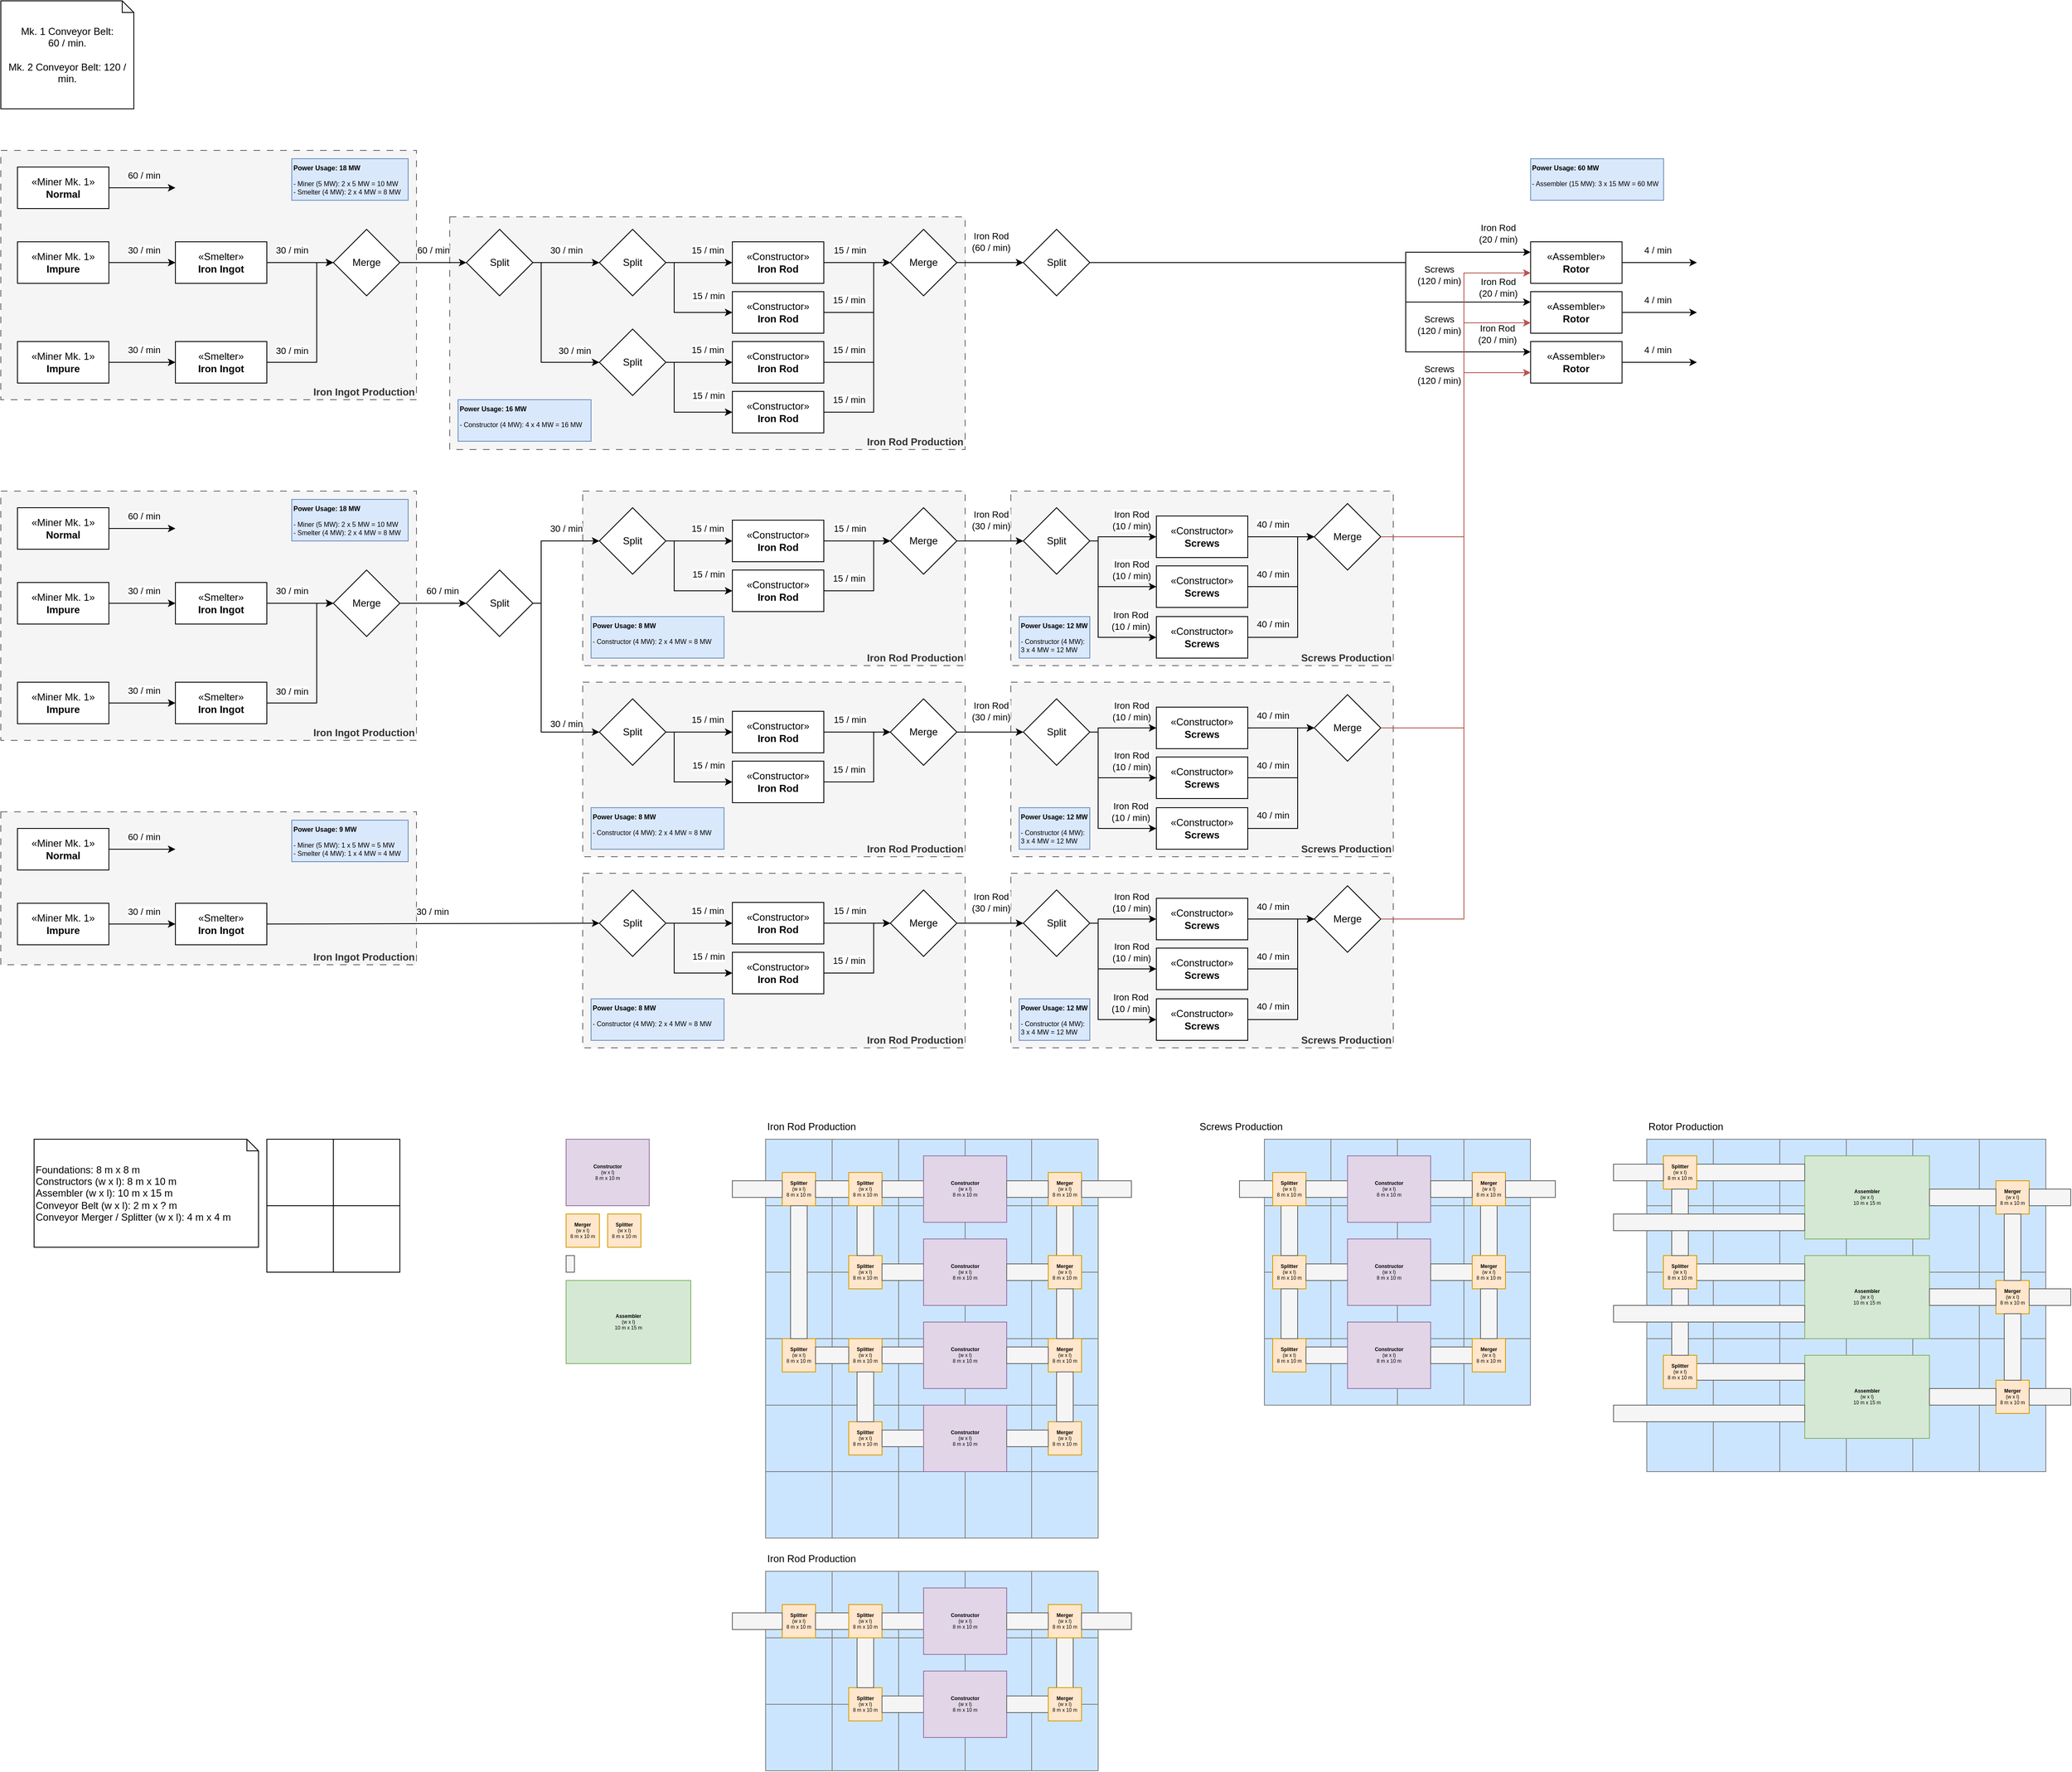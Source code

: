 <mxfile version="28.0.4">
  <diagram name="Page-1" id="RE5L20o33TkwoaLwlAwp">
    <mxGraphModel dx="1338" dy="2541" grid="1" gridSize="10" guides="1" tooltips="1" connect="1" arrows="1" fold="1" page="1" pageScale="1" pageWidth="850" pageHeight="1100" math="0" shadow="0">
      <root>
        <mxCell id="0" />
        <mxCell id="1" parent="0" />
        <mxCell id="AbOFE4-HwObp9wE9yx3T-120" value="Screws Production" style="rounded=0;whiteSpace=wrap;html=1;dashed=1;dashPattern=8 8;fillColor=#f5f5f5;fontColor=#333333;strokeColor=#666666;align=right;verticalAlign=bottom;fontStyle=1" parent="1" vertex="1">
          <mxGeometry x="415" y="340" width="460" height="210" as="geometry" />
        </mxCell>
        <mxCell id="AbOFE4-HwObp9wE9yx3T-90" value="Iron Rod Production" style="rounded=0;whiteSpace=wrap;html=1;dashed=1;dashPattern=8 8;fillColor=#f5f5f5;fontColor=#333333;strokeColor=#666666;align=right;verticalAlign=bottom;fontStyle=1" parent="1" vertex="1">
          <mxGeometry x="-100" y="340" width="460" height="210" as="geometry" />
        </mxCell>
        <mxCell id="AbOFE4-HwObp9wE9yx3T-55" value="Iron Rod Production" style="rounded=0;whiteSpace=wrap;html=1;dashed=1;dashPattern=8 8;fillColor=#f5f5f5;fontColor=#333333;strokeColor=#666666;align=right;verticalAlign=bottom;fontStyle=1" parent="1" vertex="1">
          <mxGeometry x="-260" y="10" width="620" height="280" as="geometry" />
        </mxCell>
        <mxCell id="AbOFE4-HwObp9wE9yx3T-54" value="Iron Ingot Production" style="rounded=0;whiteSpace=wrap;html=1;dashed=1;dashPattern=8 8;fillColor=#f5f5f5;fontColor=#333333;strokeColor=#666666;align=right;verticalAlign=bottom;fontStyle=1" parent="1" vertex="1">
          <mxGeometry x="-800" y="-70" width="500" height="300" as="geometry" />
        </mxCell>
        <mxCell id="AbOFE4-HwObp9wE9yx3T-2" value="«Assembler»&lt;br&gt;&lt;b&gt;Rotor&lt;/b&gt;" style="html=1;whiteSpace=wrap;" parent="1" vertex="1">
          <mxGeometry x="1040.24" y="40" width="110" height="50" as="geometry" />
        </mxCell>
        <mxCell id="AbOFE4-HwObp9wE9yx3T-3" value="" style="endArrow=classic;html=1;rounded=0;exitX=1;exitY=0.5;exitDx=0;exitDy=0;" parent="1" source="AbOFE4-HwObp9wE9yx3T-2" edge="1">
          <mxGeometry width="50" height="50" relative="1" as="geometry">
            <mxPoint x="980.24" y="300" as="sourcePoint" />
            <mxPoint x="1240.24" y="65" as="targetPoint" />
          </mxGeometry>
        </mxCell>
        <mxCell id="AbOFE4-HwObp9wE9yx3T-4" value="4 / min" style="edgeLabel;html=1;align=center;verticalAlign=middle;resizable=0;points=[];" parent="AbOFE4-HwObp9wE9yx3T-3" vertex="1" connectable="0">
          <mxGeometry x="-0.052" y="-2" relative="1" as="geometry">
            <mxPoint y="-17" as="offset" />
          </mxGeometry>
        </mxCell>
        <mxCell id="AbOFE4-HwObp9wE9yx3T-5" value="«Constructor»&lt;br&gt;&lt;b&gt;Iron Rod&lt;/b&gt;" style="html=1;whiteSpace=wrap;" parent="1" vertex="1">
          <mxGeometry x="80" y="40" width="110" height="50" as="geometry" />
        </mxCell>
        <mxCell id="AbOFE4-HwObp9wE9yx3T-6" value="" style="endArrow=classic;html=1;rounded=0;exitX=1;exitY=0.5;exitDx=0;exitDy=0;" parent="1" source="AbOFE4-HwObp9wE9yx3T-5" edge="1">
          <mxGeometry width="50" height="50" relative="1" as="geometry">
            <mxPoint x="190" y="64.76" as="sourcePoint" />
            <mxPoint x="270" y="65" as="targetPoint" />
          </mxGeometry>
        </mxCell>
        <mxCell id="AbOFE4-HwObp9wE9yx3T-7" value="15 / min" style="edgeLabel;html=1;align=center;verticalAlign=middle;resizable=0;points=[];" parent="AbOFE4-HwObp9wE9yx3T-6" vertex="1" connectable="0">
          <mxGeometry x="-0.052" y="-2" relative="1" as="geometry">
            <mxPoint x="-7" y="-17" as="offset" />
          </mxGeometry>
        </mxCell>
        <mxCell id="AbOFE4-HwObp9wE9yx3T-8" value="Merge" style="rhombus;whiteSpace=wrap;html=1;" parent="1" vertex="1">
          <mxGeometry x="270" y="25" width="80" height="80" as="geometry" />
        </mxCell>
        <mxCell id="AbOFE4-HwObp9wE9yx3T-9" value="«Constructor»&lt;br&gt;&lt;b&gt;Iron Rod&lt;/b&gt;" style="html=1;whiteSpace=wrap;" parent="1" vertex="1">
          <mxGeometry x="80" y="100" width="110" height="50" as="geometry" />
        </mxCell>
        <mxCell id="AbOFE4-HwObp9wE9yx3T-10" value="" style="endArrow=classic;html=1;rounded=0;exitX=1;exitY=0.5;exitDx=0;exitDy=0;entryX=0;entryY=0.5;entryDx=0;entryDy=0;edgeStyle=orthogonalEdgeStyle;" parent="1" source="AbOFE4-HwObp9wE9yx3T-9" target="AbOFE4-HwObp9wE9yx3T-8" edge="1">
          <mxGeometry width="50" height="50" relative="1" as="geometry">
            <mxPoint x="360" y="280" as="sourcePoint" />
            <mxPoint x="437" y="280" as="targetPoint" />
            <Array as="points">
              <mxPoint x="250" y="125" />
              <mxPoint x="250" y="65" />
            </Array>
          </mxGeometry>
        </mxCell>
        <mxCell id="AbOFE4-HwObp9wE9yx3T-11" value="15 / min" style="edgeLabel;html=1;align=center;verticalAlign=middle;resizable=0;points=[];" parent="AbOFE4-HwObp9wE9yx3T-10" vertex="1" connectable="0">
          <mxGeometry x="-0.052" y="-2" relative="1" as="geometry">
            <mxPoint x="-32" y="-9" as="offset" />
          </mxGeometry>
        </mxCell>
        <mxCell id="AbOFE4-HwObp9wE9yx3T-12" value="«Constructor»&lt;br&gt;&lt;b&gt;Iron Rod&lt;/b&gt;" style="html=1;whiteSpace=wrap;" parent="1" vertex="1">
          <mxGeometry x="80" y="160" width="110" height="50" as="geometry" />
        </mxCell>
        <mxCell id="AbOFE4-HwObp9wE9yx3T-13" value="" style="endArrow=classic;html=1;rounded=0;exitX=1;exitY=0.5;exitDx=0;exitDy=0;entryX=0;entryY=0.5;entryDx=0;entryDy=0;edgeStyle=orthogonalEdgeStyle;" parent="1" source="AbOFE4-HwObp9wE9yx3T-12" target="AbOFE4-HwObp9wE9yx3T-8" edge="1">
          <mxGeometry width="50" height="50" relative="1" as="geometry">
            <mxPoint x="380" y="350" as="sourcePoint" />
            <mxPoint x="460" y="290" as="targetPoint" />
            <Array as="points">
              <mxPoint x="250" y="185" />
              <mxPoint x="250" y="65" />
            </Array>
          </mxGeometry>
        </mxCell>
        <mxCell id="AbOFE4-HwObp9wE9yx3T-14" value="15 / min" style="edgeLabel;html=1;align=center;verticalAlign=middle;resizable=0;points=[];" parent="AbOFE4-HwObp9wE9yx3T-13" vertex="1" connectable="0">
          <mxGeometry x="-0.052" y="-2" relative="1" as="geometry">
            <mxPoint x="-32" y="20" as="offset" />
          </mxGeometry>
        </mxCell>
        <mxCell id="AbOFE4-HwObp9wE9yx3T-15" value="«Constructor»&lt;br&gt;&lt;b&gt;Iron Rod&lt;/b&gt;" style="html=1;whiteSpace=wrap;" parent="1" vertex="1">
          <mxGeometry x="80" y="220" width="110" height="50" as="geometry" />
        </mxCell>
        <mxCell id="AbOFE4-HwObp9wE9yx3T-16" value="" style="endArrow=classic;html=1;rounded=0;exitX=1;exitY=0.5;exitDx=0;exitDy=0;entryX=0;entryY=0.5;entryDx=0;entryDy=0;edgeStyle=orthogonalEdgeStyle;" parent="1" source="AbOFE4-HwObp9wE9yx3T-15" target="AbOFE4-HwObp9wE9yx3T-8" edge="1">
          <mxGeometry width="50" height="50" relative="1" as="geometry">
            <mxPoint x="440" y="390" as="sourcePoint" />
            <mxPoint x="520" y="270" as="targetPoint" />
            <Array as="points">
              <mxPoint x="250" y="245" />
              <mxPoint x="250" y="65" />
            </Array>
          </mxGeometry>
        </mxCell>
        <mxCell id="AbOFE4-HwObp9wE9yx3T-17" value="15 / min" style="edgeLabel;html=1;align=center;verticalAlign=middle;resizable=0;points=[];" parent="AbOFE4-HwObp9wE9yx3T-16" vertex="1" connectable="0">
          <mxGeometry x="-0.052" y="-2" relative="1" as="geometry">
            <mxPoint x="-32" y="48" as="offset" />
          </mxGeometry>
        </mxCell>
        <mxCell id="AbOFE4-HwObp9wE9yx3T-18" value="" style="endArrow=classic;html=1;rounded=0;exitX=1;exitY=0.5;exitDx=0;exitDy=0;entryX=0;entryY=0.5;entryDx=0;entryDy=0;" parent="1" source="AbOFE4-HwObp9wE9yx3T-8" target="AbOFE4-HwObp9wE9yx3T-61" edge="1">
          <mxGeometry width="50" height="50" relative="1" as="geometry">
            <mxPoint x="420" y="180" as="sourcePoint" />
            <mxPoint x="430" y="65" as="targetPoint" />
          </mxGeometry>
        </mxCell>
        <mxCell id="AbOFE4-HwObp9wE9yx3T-19" value="Iron Rod&lt;div&gt;(60 / min)&lt;/div&gt;" style="edgeLabel;html=1;align=center;verticalAlign=middle;resizable=0;points=[];" parent="AbOFE4-HwObp9wE9yx3T-18" vertex="1" connectable="0">
          <mxGeometry x="0.067" relative="1" as="geometry">
            <mxPoint x="-2" y="-25" as="offset" />
          </mxGeometry>
        </mxCell>
        <mxCell id="AbOFE4-HwObp9wE9yx3T-20" value="" style="endArrow=classic;html=1;rounded=0;entryX=0;entryY=0.5;entryDx=0;entryDy=0;exitX=1;exitY=0.5;exitDx=0;exitDy=0;" parent="1" source="AbOFE4-HwObp9wE9yx3T-22" target="AbOFE4-HwObp9wE9yx3T-5" edge="1">
          <mxGeometry width="50" height="50" relative="1" as="geometry">
            <mxPoint x="10" y="65" as="sourcePoint" />
            <mxPoint x="250" y="130" as="targetPoint" />
          </mxGeometry>
        </mxCell>
        <mxCell id="AbOFE4-HwObp9wE9yx3T-21" value="15 / min" style="edgeLabel;html=1;align=center;verticalAlign=middle;resizable=0;points=[];" parent="AbOFE4-HwObp9wE9yx3T-20" vertex="1" connectable="0">
          <mxGeometry x="0.219" y="1" relative="1" as="geometry">
            <mxPoint x="1" y="-14" as="offset" />
          </mxGeometry>
        </mxCell>
        <mxCell id="AbOFE4-HwObp9wE9yx3T-22" value="Split" style="rhombus;whiteSpace=wrap;html=1;" parent="1" vertex="1">
          <mxGeometry x="-80" y="25" width="80" height="80" as="geometry" />
        </mxCell>
        <mxCell id="AbOFE4-HwObp9wE9yx3T-23" value="" style="endArrow=classic;html=1;rounded=0;entryX=0;entryY=0.5;entryDx=0;entryDy=0;exitX=1;exitY=0.5;exitDx=0;exitDy=0;edgeStyle=orthogonalEdgeStyle;" parent="1" source="AbOFE4-HwObp9wE9yx3T-22" target="AbOFE4-HwObp9wE9yx3T-9" edge="1">
          <mxGeometry width="50" height="50" relative="1" as="geometry">
            <mxPoint x="40" y="210" as="sourcePoint" />
            <mxPoint x="100" y="210" as="targetPoint" />
            <Array as="points">
              <mxPoint x="10" y="65" />
              <mxPoint x="10" y="125" />
            </Array>
          </mxGeometry>
        </mxCell>
        <mxCell id="AbOFE4-HwObp9wE9yx3T-24" value="15 / min" style="edgeLabel;html=1;align=center;verticalAlign=middle;resizable=0;points=[];" parent="AbOFE4-HwObp9wE9yx3T-23" vertex="1" connectable="0">
          <mxGeometry x="0.219" y="1" relative="1" as="geometry">
            <mxPoint x="25" y="-19" as="offset" />
          </mxGeometry>
        </mxCell>
        <mxCell id="AbOFE4-HwObp9wE9yx3T-25" value="«Smelter»&lt;br&gt;&lt;b&gt;Iron Ingot&lt;/b&gt;" style="html=1;whiteSpace=wrap;" parent="1" vertex="1">
          <mxGeometry x="-590" y="40" width="110" height="50" as="geometry" />
        </mxCell>
        <mxCell id="AbOFE4-HwObp9wE9yx3T-26" value="" style="endArrow=classic;html=1;rounded=0;exitX=1;exitY=0.5;exitDx=0;exitDy=0;entryX=0;entryY=0.5;entryDx=0;entryDy=0;" parent="1" source="AbOFE4-HwObp9wE9yx3T-25" target="AbOFE4-HwObp9wE9yx3T-46" edge="1">
          <mxGeometry width="50" height="50" relative="1" as="geometry">
            <mxPoint x="-290" y="180" as="sourcePoint" />
            <mxPoint x="-400" y="65" as="targetPoint" />
          </mxGeometry>
        </mxCell>
        <mxCell id="AbOFE4-HwObp9wE9yx3T-27" value="30 / min" style="edgeLabel;html=1;align=center;verticalAlign=middle;resizable=0;points=[];" parent="AbOFE4-HwObp9wE9yx3T-26" vertex="1" connectable="0">
          <mxGeometry x="0.055" y="1" relative="1" as="geometry">
            <mxPoint x="-12" y="-14" as="offset" />
          </mxGeometry>
        </mxCell>
        <mxCell id="AbOFE4-HwObp9wE9yx3T-28" value="Mk. 1 Conveyor Belt:&lt;div&gt;60 / min.&lt;/div&gt;&lt;div&gt;&lt;br&gt;&lt;/div&gt;&lt;div&gt;Mk. 2 Conveyor Belt: 120 / min.&lt;/div&gt;" style="shape=note;whiteSpace=wrap;html=1;backgroundOutline=1;darkOpacity=0.05;size=14;" parent="1" vertex="1">
          <mxGeometry x="-800" y="-250" width="160" height="130" as="geometry" />
        </mxCell>
        <mxCell id="AbOFE4-HwObp9wE9yx3T-29" value="«Miner Mk. 1»&lt;br&gt;&lt;b&gt;Impure&lt;/b&gt;" style="html=1;whiteSpace=wrap;" parent="1" vertex="1">
          <mxGeometry x="-780" y="40" width="110" height="50" as="geometry" />
        </mxCell>
        <mxCell id="AbOFE4-HwObp9wE9yx3T-30" value="" style="endArrow=classic;html=1;rounded=0;exitX=1;exitY=0.5;exitDx=0;exitDy=0;entryX=0;entryY=0.5;entryDx=0;entryDy=0;" parent="1" source="AbOFE4-HwObp9wE9yx3T-29" target="AbOFE4-HwObp9wE9yx3T-25" edge="1">
          <mxGeometry width="50" height="50" relative="1" as="geometry">
            <mxPoint x="-390" y="240" as="sourcePoint" />
            <mxPoint x="-310" y="240" as="targetPoint" />
          </mxGeometry>
        </mxCell>
        <mxCell id="AbOFE4-HwObp9wE9yx3T-31" value="30 / min" style="edgeLabel;html=1;align=center;verticalAlign=middle;resizable=0;points=[];" parent="AbOFE4-HwObp9wE9yx3T-30" vertex="1" connectable="0">
          <mxGeometry x="0.055" y="1" relative="1" as="geometry">
            <mxPoint y="-14" as="offset" />
          </mxGeometry>
        </mxCell>
        <mxCell id="AbOFE4-HwObp9wE9yx3T-32" value="«Miner Mk. 1»&lt;br&gt;&lt;b&gt;Normal&lt;/b&gt;" style="html=1;whiteSpace=wrap;" parent="1" vertex="1">
          <mxGeometry x="-780" y="-50" width="110" height="50" as="geometry" />
        </mxCell>
        <mxCell id="AbOFE4-HwObp9wE9yx3T-33" value="" style="endArrow=classic;html=1;rounded=0;exitX=1;exitY=0.5;exitDx=0;exitDy=0;" parent="1" source="AbOFE4-HwObp9wE9yx3T-32" edge="1">
          <mxGeometry width="50" height="50" relative="1" as="geometry">
            <mxPoint x="-530" y="60" as="sourcePoint" />
            <mxPoint x="-590" y="-25" as="targetPoint" />
          </mxGeometry>
        </mxCell>
        <mxCell id="AbOFE4-HwObp9wE9yx3T-34" value="60 / min" style="edgeLabel;html=1;align=center;verticalAlign=middle;resizable=0;points=[];" parent="AbOFE4-HwObp9wE9yx3T-33" vertex="1" connectable="0">
          <mxGeometry x="0.055" y="1" relative="1" as="geometry">
            <mxPoint y="-14" as="offset" />
          </mxGeometry>
        </mxCell>
        <mxCell id="AbOFE4-HwObp9wE9yx3T-35" value="" style="endArrow=classic;html=1;rounded=0;entryX=0;entryY=0.5;entryDx=0;entryDy=0;exitX=1;exitY=0.5;exitDx=0;exitDy=0;" parent="1" source="AbOFE4-HwObp9wE9yx3T-37" target="AbOFE4-HwObp9wE9yx3T-12" edge="1">
          <mxGeometry width="50" height="50" relative="1" as="geometry">
            <mxPoint x="10" y="180" as="sourcePoint" />
            <mxPoint x="80" y="180" as="targetPoint" />
          </mxGeometry>
        </mxCell>
        <mxCell id="AbOFE4-HwObp9wE9yx3T-36" value="15 / min" style="edgeLabel;html=1;align=center;verticalAlign=middle;resizable=0;points=[];" parent="AbOFE4-HwObp9wE9yx3T-35" vertex="1" connectable="0">
          <mxGeometry x="0.219" y="1" relative="1" as="geometry">
            <mxPoint x="1" y="-14" as="offset" />
          </mxGeometry>
        </mxCell>
        <mxCell id="AbOFE4-HwObp9wE9yx3T-37" value="Split" style="rhombus;whiteSpace=wrap;html=1;" parent="1" vertex="1">
          <mxGeometry x="-80" y="145" width="80" height="80" as="geometry" />
        </mxCell>
        <mxCell id="AbOFE4-HwObp9wE9yx3T-38" value="" style="endArrow=classic;html=1;rounded=0;entryX=0;entryY=0.5;entryDx=0;entryDy=0;exitX=1;exitY=0.5;exitDx=0;exitDy=0;edgeStyle=orthogonalEdgeStyle;" parent="1" source="AbOFE4-HwObp9wE9yx3T-37" target="AbOFE4-HwObp9wE9yx3T-15" edge="1">
          <mxGeometry width="50" height="50" relative="1" as="geometry">
            <mxPoint x="40" y="325" as="sourcePoint" />
            <mxPoint x="80" y="240" as="targetPoint" />
            <Array as="points">
              <mxPoint x="10" y="185" />
              <mxPoint x="10" y="245" />
            </Array>
          </mxGeometry>
        </mxCell>
        <mxCell id="AbOFE4-HwObp9wE9yx3T-39" value="15 / min" style="edgeLabel;html=1;align=center;verticalAlign=middle;resizable=0;points=[];" parent="AbOFE4-HwObp9wE9yx3T-38" vertex="1" connectable="0">
          <mxGeometry x="0.219" y="1" relative="1" as="geometry">
            <mxPoint x="25" y="-19" as="offset" />
          </mxGeometry>
        </mxCell>
        <mxCell id="AbOFE4-HwObp9wE9yx3T-40" value="«Smelter»&lt;br&gt;&lt;b&gt;Iron Ingot&lt;/b&gt;" style="html=1;whiteSpace=wrap;" parent="1" vertex="1">
          <mxGeometry x="-590" y="160" width="110" height="50" as="geometry" />
        </mxCell>
        <mxCell id="AbOFE4-HwObp9wE9yx3T-41" value="" style="endArrow=classic;html=1;rounded=0;exitX=1;exitY=0.5;exitDx=0;exitDy=0;entryX=0;entryY=0.5;entryDx=0;entryDy=0;edgeStyle=orthogonalEdgeStyle;" parent="1" source="AbOFE4-HwObp9wE9yx3T-40" target="AbOFE4-HwObp9wE9yx3T-46" edge="1">
          <mxGeometry width="50" height="50" relative="1" as="geometry">
            <mxPoint x="-290" y="300" as="sourcePoint" />
            <mxPoint x="-400" y="185" as="targetPoint" />
            <Array as="points">
              <mxPoint x="-420" y="185" />
              <mxPoint x="-420" y="65" />
            </Array>
          </mxGeometry>
        </mxCell>
        <mxCell id="AbOFE4-HwObp9wE9yx3T-42" value="30 / min" style="edgeLabel;html=1;align=center;verticalAlign=middle;resizable=0;points=[];" parent="AbOFE4-HwObp9wE9yx3T-41" vertex="1" connectable="0">
          <mxGeometry x="0.055" y="1" relative="1" as="geometry">
            <mxPoint x="-29" y="31" as="offset" />
          </mxGeometry>
        </mxCell>
        <mxCell id="AbOFE4-HwObp9wE9yx3T-43" value="«Miner Mk. 1»&lt;br&gt;&lt;b&gt;Impure&lt;/b&gt;" style="html=1;whiteSpace=wrap;" parent="1" vertex="1">
          <mxGeometry x="-780" y="160" width="110" height="50" as="geometry" />
        </mxCell>
        <mxCell id="AbOFE4-HwObp9wE9yx3T-44" value="" style="endArrow=classic;html=1;rounded=0;exitX=1;exitY=0.5;exitDx=0;exitDy=0;entryX=0;entryY=0.5;entryDx=0;entryDy=0;" parent="1" source="AbOFE4-HwObp9wE9yx3T-43" target="AbOFE4-HwObp9wE9yx3T-40" edge="1">
          <mxGeometry width="50" height="50" relative="1" as="geometry">
            <mxPoint x="-390" y="360" as="sourcePoint" />
            <mxPoint x="-310" y="360" as="targetPoint" />
          </mxGeometry>
        </mxCell>
        <mxCell id="AbOFE4-HwObp9wE9yx3T-45" value="30 / min" style="edgeLabel;html=1;align=center;verticalAlign=middle;resizable=0;points=[];" parent="AbOFE4-HwObp9wE9yx3T-44" vertex="1" connectable="0">
          <mxGeometry x="0.055" y="1" relative="1" as="geometry">
            <mxPoint y="-14" as="offset" />
          </mxGeometry>
        </mxCell>
        <mxCell id="AbOFE4-HwObp9wE9yx3T-46" value="Merge" style="rhombus;whiteSpace=wrap;html=1;" parent="1" vertex="1">
          <mxGeometry x="-400" y="25" width="80" height="80" as="geometry" />
        </mxCell>
        <mxCell id="AbOFE4-HwObp9wE9yx3T-47" value="Split" style="rhombus;whiteSpace=wrap;html=1;" parent="1" vertex="1">
          <mxGeometry x="-240" y="25" width="80" height="80" as="geometry" />
        </mxCell>
        <mxCell id="AbOFE4-HwObp9wE9yx3T-48" value="" style="endArrow=classic;html=1;rounded=0;entryX=0;entryY=0.5;entryDx=0;entryDy=0;exitX=1;exitY=0.5;exitDx=0;exitDy=0;" parent="1" source="AbOFE4-HwObp9wE9yx3T-46" target="AbOFE4-HwObp9wE9yx3T-47" edge="1">
          <mxGeometry width="50" height="50" relative="1" as="geometry">
            <mxPoint x="-310" y="180" as="sourcePoint" />
            <mxPoint x="-260" y="130" as="targetPoint" />
          </mxGeometry>
        </mxCell>
        <mxCell id="AbOFE4-HwObp9wE9yx3T-49" value="60 / min" style="edgeLabel;html=1;align=center;verticalAlign=middle;resizable=0;points=[];" parent="AbOFE4-HwObp9wE9yx3T-48" vertex="1" connectable="0">
          <mxGeometry x="-0.267" y="-1" relative="1" as="geometry">
            <mxPoint x="10" y="-16" as="offset" />
          </mxGeometry>
        </mxCell>
        <mxCell id="AbOFE4-HwObp9wE9yx3T-50" value="" style="endArrow=classic;html=1;rounded=0;entryX=0;entryY=0.5;entryDx=0;entryDy=0;exitX=1;exitY=0.5;exitDx=0;exitDy=0;" parent="1" source="AbOFE4-HwObp9wE9yx3T-47" target="AbOFE4-HwObp9wE9yx3T-22" edge="1">
          <mxGeometry width="50" height="50" relative="1" as="geometry">
            <mxPoint x="-140" y="260" as="sourcePoint" />
            <mxPoint x="-60" y="260" as="targetPoint" />
          </mxGeometry>
        </mxCell>
        <mxCell id="AbOFE4-HwObp9wE9yx3T-51" value="30 / min" style="edgeLabel;html=1;align=center;verticalAlign=middle;resizable=0;points=[];" parent="AbOFE4-HwObp9wE9yx3T-50" vertex="1" connectable="0">
          <mxGeometry x="-0.267" y="-1" relative="1" as="geometry">
            <mxPoint x="10" y="-16" as="offset" />
          </mxGeometry>
        </mxCell>
        <mxCell id="AbOFE4-HwObp9wE9yx3T-52" value="" style="endArrow=classic;html=1;rounded=0;entryX=0;entryY=0.5;entryDx=0;entryDy=0;exitX=1;exitY=0.5;exitDx=0;exitDy=0;edgeStyle=orthogonalEdgeStyle;" parent="1" source="AbOFE4-HwObp9wE9yx3T-47" target="AbOFE4-HwObp9wE9yx3T-37" edge="1">
          <mxGeometry width="50" height="50" relative="1" as="geometry">
            <mxPoint x="-150" y="220" as="sourcePoint" />
            <mxPoint x="-70" y="220" as="targetPoint" />
            <Array as="points">
              <mxPoint x="-150" y="65" />
              <mxPoint x="-150" y="185" />
            </Array>
          </mxGeometry>
        </mxCell>
        <mxCell id="AbOFE4-HwObp9wE9yx3T-53" value="30 / min" style="edgeLabel;html=1;align=center;verticalAlign=middle;resizable=0;points=[];" parent="AbOFE4-HwObp9wE9yx3T-52" vertex="1" connectable="0">
          <mxGeometry x="-0.267" y="-1" relative="1" as="geometry">
            <mxPoint x="41" y="42" as="offset" />
          </mxGeometry>
        </mxCell>
        <mxCell id="AbOFE4-HwObp9wE9yx3T-56" value="" style="endArrow=classic;html=1;rounded=0;entryX=0;entryY=0.25;entryDx=0;entryDy=0;exitX=1;exitY=0.5;exitDx=0;exitDy=0;edgeStyle=orthogonalEdgeStyle;" parent="1" source="AbOFE4-HwObp9wE9yx3T-61" target="AbOFE4-HwObp9wE9yx3T-2" edge="1">
          <mxGeometry width="50" height="50" relative="1" as="geometry">
            <mxPoint x="720" y="53" as="sourcePoint" />
            <mxPoint x="690" y="140" as="targetPoint" />
            <Array as="points">
              <mxPoint x="890" y="65" />
              <mxPoint x="890" y="53" />
            </Array>
          </mxGeometry>
        </mxCell>
        <mxCell id="AbOFE4-HwObp9wE9yx3T-57" value="Iron Rod&lt;div&gt;(20 / min)&lt;/div&gt;" style="edgeLabel;html=1;align=center;verticalAlign=middle;resizable=0;points=[];" parent="AbOFE4-HwObp9wE9yx3T-56" vertex="1" connectable="0">
          <mxGeometry x="0.192" relative="1" as="geometry">
            <mxPoint x="167" y="-35" as="offset" />
          </mxGeometry>
        </mxCell>
        <mxCell id="AbOFE4-HwObp9wE9yx3T-59" value="&lt;b&gt;Power Usage: 18 MW&lt;/b&gt;&lt;div&gt;&lt;b&gt;&lt;br&gt;&lt;/b&gt;&lt;div&gt;- Miner (5 MW): 2 x 5 MW = 10 MW&lt;/div&gt;&lt;div&gt;- Smelter (4 MW): 2 x 4 MW = 8 MW&lt;/div&gt;&lt;/div&gt;" style="rounded=0;whiteSpace=wrap;html=1;align=left;verticalAlign=top;fillColor=#dae8fc;strokeColor=#6c8ebf;fontSize=8;" parent="1" vertex="1">
          <mxGeometry x="-450" y="-60" width="140" height="50" as="geometry" />
        </mxCell>
        <mxCell id="AbOFE4-HwObp9wE9yx3T-60" value="&lt;b&gt;Power Usage: 16 MW&lt;/b&gt;&lt;div&gt;&lt;b&gt;&lt;br&gt;&lt;/b&gt;&lt;div&gt;- Constructor (4 MW): 4 x 4 MW = 16 MW&lt;/div&gt;&lt;/div&gt;" style="rounded=0;whiteSpace=wrap;html=1;align=left;verticalAlign=top;fillColor=#dae8fc;strokeColor=#6c8ebf;fontSize=8;" parent="1" vertex="1">
          <mxGeometry x="-250" y="230" width="160" height="50" as="geometry" />
        </mxCell>
        <mxCell id="AbOFE4-HwObp9wE9yx3T-61" value="Split" style="rhombus;whiteSpace=wrap;html=1;" parent="1" vertex="1">
          <mxGeometry x="430" y="25" width="80" height="80" as="geometry" />
        </mxCell>
        <mxCell id="AbOFE4-HwObp9wE9yx3T-62" value="«Assembler»&lt;br&gt;&lt;b&gt;Rotor&lt;/b&gt;" style="html=1;whiteSpace=wrap;" parent="1" vertex="1">
          <mxGeometry x="1040.24" y="100" width="110" height="50" as="geometry" />
        </mxCell>
        <mxCell id="AbOFE4-HwObp9wE9yx3T-63" value="" style="endArrow=classic;html=1;rounded=0;exitX=1;exitY=0.5;exitDx=0;exitDy=0;" parent="1" source="AbOFE4-HwObp9wE9yx3T-62" edge="1">
          <mxGeometry width="50" height="50" relative="1" as="geometry">
            <mxPoint x="980.24" y="360" as="sourcePoint" />
            <mxPoint x="1240.24" y="125" as="targetPoint" />
          </mxGeometry>
        </mxCell>
        <mxCell id="AbOFE4-HwObp9wE9yx3T-64" value="4 / min" style="edgeLabel;html=1;align=center;verticalAlign=middle;resizable=0;points=[];" parent="AbOFE4-HwObp9wE9yx3T-63" vertex="1" connectable="0">
          <mxGeometry x="-0.052" y="-2" relative="1" as="geometry">
            <mxPoint y="-17" as="offset" />
          </mxGeometry>
        </mxCell>
        <mxCell id="AbOFE4-HwObp9wE9yx3T-65" value="" style="endArrow=classic;html=1;rounded=0;entryX=0;entryY=0.25;entryDx=0;entryDy=0;exitX=1;exitY=0.5;exitDx=0;exitDy=0;edgeStyle=orthogonalEdgeStyle;" parent="1" source="AbOFE4-HwObp9wE9yx3T-61" target="AbOFE4-HwObp9wE9yx3T-62" edge="1">
          <mxGeometry width="50" height="50" relative="1" as="geometry">
            <mxPoint x="630" y="190" as="sourcePoint" />
            <mxPoint x="680" y="140" as="targetPoint" />
            <Array as="points">
              <mxPoint x="890" y="65" />
              <mxPoint x="890" y="113" />
            </Array>
          </mxGeometry>
        </mxCell>
        <mxCell id="AbOFE4-HwObp9wE9yx3T-66" value="Iron Rod&lt;div&gt;(20 / min)&lt;/div&gt;" style="edgeLabel;html=1;align=center;verticalAlign=middle;resizable=0;points=[];" parent="AbOFE4-HwObp9wE9yx3T-65" vertex="1" connectable="0">
          <mxGeometry x="0.751" relative="1" as="geometry">
            <mxPoint x="32" y="-18" as="offset" />
          </mxGeometry>
        </mxCell>
        <mxCell id="AbOFE4-HwObp9wE9yx3T-67" value="«Assembler»&lt;br&gt;&lt;b&gt;Rotor&lt;/b&gt;" style="html=1;whiteSpace=wrap;" parent="1" vertex="1">
          <mxGeometry x="1040.24" y="160" width="110" height="50" as="geometry" />
        </mxCell>
        <mxCell id="AbOFE4-HwObp9wE9yx3T-68" value="" style="endArrow=classic;html=1;rounded=0;exitX=1;exitY=0.5;exitDx=0;exitDy=0;" parent="1" source="AbOFE4-HwObp9wE9yx3T-67" edge="1">
          <mxGeometry width="50" height="50" relative="1" as="geometry">
            <mxPoint x="980.24" y="420" as="sourcePoint" />
            <mxPoint x="1240.24" y="185" as="targetPoint" />
          </mxGeometry>
        </mxCell>
        <mxCell id="AbOFE4-HwObp9wE9yx3T-69" value="4 / min" style="edgeLabel;html=1;align=center;verticalAlign=middle;resizable=0;points=[];" parent="AbOFE4-HwObp9wE9yx3T-68" vertex="1" connectable="0">
          <mxGeometry x="-0.052" y="-2" relative="1" as="geometry">
            <mxPoint y="-17" as="offset" />
          </mxGeometry>
        </mxCell>
        <mxCell id="AbOFE4-HwObp9wE9yx3T-70" value="" style="endArrow=classic;html=1;rounded=0;exitX=1;exitY=0.5;exitDx=0;exitDy=0;entryX=0;entryY=0.25;entryDx=0;entryDy=0;edgeStyle=orthogonalEdgeStyle;" parent="1" source="AbOFE4-HwObp9wE9yx3T-61" target="AbOFE4-HwObp9wE9yx3T-67" edge="1">
          <mxGeometry width="50" height="50" relative="1" as="geometry">
            <mxPoint x="630" y="190" as="sourcePoint" />
            <mxPoint x="680" y="140" as="targetPoint" />
            <Array as="points">
              <mxPoint x="890" y="65" />
              <mxPoint x="890" y="173" />
            </Array>
          </mxGeometry>
        </mxCell>
        <mxCell id="AbOFE4-HwObp9wE9yx3T-71" value="Iron Rod&lt;div&gt;(20 / min)&lt;/div&gt;" style="edgeLabel;html=1;align=center;verticalAlign=middle;resizable=0;points=[];" parent="AbOFE4-HwObp9wE9yx3T-70" vertex="1" connectable="0">
          <mxGeometry x="0.817" y="-1" relative="1" as="geometry">
            <mxPoint x="18" y="-23" as="offset" />
          </mxGeometry>
        </mxCell>
        <mxCell id="AbOFE4-HwObp9wE9yx3T-72" value="&lt;b&gt;Power Usage: 60 MW&lt;/b&gt;&lt;div&gt;&lt;b&gt;&lt;br&gt;&lt;/b&gt;&lt;div&gt;- Assembler (15 MW): 3 x 15 MW = 60 MW&lt;/div&gt;&lt;/div&gt;" style="rounded=0;whiteSpace=wrap;html=1;align=left;verticalAlign=top;fillColor=#dae8fc;strokeColor=#6c8ebf;fontSize=8;" parent="1" vertex="1">
          <mxGeometry x="1040.24" y="-60" width="160" height="50" as="geometry" />
        </mxCell>
        <mxCell id="AbOFE4-HwObp9wE9yx3T-73" value="«Constructor»&lt;br&gt;&lt;b&gt;Iron Rod&lt;/b&gt;" style="html=1;whiteSpace=wrap;" parent="1" vertex="1">
          <mxGeometry x="80" y="375" width="110" height="50" as="geometry" />
        </mxCell>
        <mxCell id="AbOFE4-HwObp9wE9yx3T-74" value="" style="endArrow=classic;html=1;rounded=0;exitX=1;exitY=0.5;exitDx=0;exitDy=0;" parent="1" source="AbOFE4-HwObp9wE9yx3T-73" edge="1">
          <mxGeometry width="50" height="50" relative="1" as="geometry">
            <mxPoint x="190" y="399.76" as="sourcePoint" />
            <mxPoint x="270" y="400" as="targetPoint" />
          </mxGeometry>
        </mxCell>
        <mxCell id="AbOFE4-HwObp9wE9yx3T-75" value="15 / min" style="edgeLabel;html=1;align=center;verticalAlign=middle;resizable=0;points=[];" parent="AbOFE4-HwObp9wE9yx3T-74" vertex="1" connectable="0">
          <mxGeometry x="-0.052" y="-2" relative="1" as="geometry">
            <mxPoint x="-7" y="-17" as="offset" />
          </mxGeometry>
        </mxCell>
        <mxCell id="AbOFE4-HwObp9wE9yx3T-76" value="Merge" style="rhombus;whiteSpace=wrap;html=1;" parent="1" vertex="1">
          <mxGeometry x="270" y="360" width="80" height="80" as="geometry" />
        </mxCell>
        <mxCell id="AbOFE4-HwObp9wE9yx3T-77" value="«Constructor»&lt;br&gt;&lt;b&gt;Iron Rod&lt;/b&gt;" style="html=1;whiteSpace=wrap;" parent="1" vertex="1">
          <mxGeometry x="80" y="435" width="110" height="50" as="geometry" />
        </mxCell>
        <mxCell id="AbOFE4-HwObp9wE9yx3T-78" value="" style="endArrow=classic;html=1;rounded=0;exitX=1;exitY=0.5;exitDx=0;exitDy=0;entryX=0;entryY=0.5;entryDx=0;entryDy=0;edgeStyle=orthogonalEdgeStyle;" parent="1" source="AbOFE4-HwObp9wE9yx3T-77" target="AbOFE4-HwObp9wE9yx3T-76" edge="1">
          <mxGeometry width="50" height="50" relative="1" as="geometry">
            <mxPoint x="360" y="615" as="sourcePoint" />
            <mxPoint x="437" y="615" as="targetPoint" />
            <Array as="points">
              <mxPoint x="250" y="460" />
              <mxPoint x="250" y="400" />
            </Array>
          </mxGeometry>
        </mxCell>
        <mxCell id="AbOFE4-HwObp9wE9yx3T-79" value="15 / min" style="edgeLabel;html=1;align=center;verticalAlign=middle;resizable=0;points=[];" parent="AbOFE4-HwObp9wE9yx3T-78" vertex="1" connectable="0">
          <mxGeometry x="-0.052" y="-2" relative="1" as="geometry">
            <mxPoint x="-32" y="-9" as="offset" />
          </mxGeometry>
        </mxCell>
        <mxCell id="AbOFE4-HwObp9wE9yx3T-80" value="" style="endArrow=classic;html=1;rounded=0;entryX=0;entryY=0.5;entryDx=0;entryDy=0;exitX=1;exitY=0.5;exitDx=0;exitDy=0;" parent="1" source="AbOFE4-HwObp9wE9yx3T-82" target="AbOFE4-HwObp9wE9yx3T-73" edge="1">
          <mxGeometry width="50" height="50" relative="1" as="geometry">
            <mxPoint x="10" y="400" as="sourcePoint" />
            <mxPoint x="250" y="465" as="targetPoint" />
          </mxGeometry>
        </mxCell>
        <mxCell id="AbOFE4-HwObp9wE9yx3T-81" value="15 / min" style="edgeLabel;html=1;align=center;verticalAlign=middle;resizable=0;points=[];" parent="AbOFE4-HwObp9wE9yx3T-80" vertex="1" connectable="0">
          <mxGeometry x="0.219" y="1" relative="1" as="geometry">
            <mxPoint x="1" y="-14" as="offset" />
          </mxGeometry>
        </mxCell>
        <mxCell id="AbOFE4-HwObp9wE9yx3T-82" value="Split" style="rhombus;whiteSpace=wrap;html=1;" parent="1" vertex="1">
          <mxGeometry x="-80" y="360" width="80" height="80" as="geometry" />
        </mxCell>
        <mxCell id="AbOFE4-HwObp9wE9yx3T-83" value="" style="endArrow=classic;html=1;rounded=0;entryX=0;entryY=0.5;entryDx=0;entryDy=0;exitX=1;exitY=0.5;exitDx=0;exitDy=0;edgeStyle=orthogonalEdgeStyle;" parent="1" source="AbOFE4-HwObp9wE9yx3T-82" target="AbOFE4-HwObp9wE9yx3T-77" edge="1">
          <mxGeometry width="50" height="50" relative="1" as="geometry">
            <mxPoint x="40" y="545" as="sourcePoint" />
            <mxPoint x="100" y="545" as="targetPoint" />
            <Array as="points">
              <mxPoint x="10" y="400" />
              <mxPoint x="10" y="460" />
            </Array>
          </mxGeometry>
        </mxCell>
        <mxCell id="AbOFE4-HwObp9wE9yx3T-84" value="15 / min" style="edgeLabel;html=1;align=center;verticalAlign=middle;resizable=0;points=[];" parent="AbOFE4-HwObp9wE9yx3T-83" vertex="1" connectable="0">
          <mxGeometry x="0.219" y="1" relative="1" as="geometry">
            <mxPoint x="25" y="-19" as="offset" />
          </mxGeometry>
        </mxCell>
        <mxCell id="AbOFE4-HwObp9wE9yx3T-86" value="" style="endArrow=classic;html=1;rounded=0;entryX=0;entryY=0.5;entryDx=0;entryDy=0;exitX=1;exitY=0.5;exitDx=0;exitDy=0;edgeStyle=orthogonalEdgeStyle;" parent="1" source="AbOFE4-HwObp9wE9yx3T-179" target="AbOFE4-HwObp9wE9yx3T-82" edge="1">
          <mxGeometry width="50" height="50" relative="1" as="geometry">
            <mxPoint x="-160" y="400" as="sourcePoint" />
            <mxPoint x="-60" y="595" as="targetPoint" />
            <Array as="points">
              <mxPoint x="-150" y="475" />
              <mxPoint x="-150" y="400" />
            </Array>
          </mxGeometry>
        </mxCell>
        <mxCell id="AbOFE4-HwObp9wE9yx3T-87" value="30 / min" style="edgeLabel;html=1;align=center;verticalAlign=middle;resizable=0;points=[];" parent="AbOFE4-HwObp9wE9yx3T-86" vertex="1" connectable="0">
          <mxGeometry x="-0.267" y="-1" relative="1" as="geometry">
            <mxPoint x="29" y="-43" as="offset" />
          </mxGeometry>
        </mxCell>
        <mxCell id="AbOFE4-HwObp9wE9yx3T-88" value="" style="endArrow=classic;html=1;rounded=0;exitX=1;exitY=0.5;exitDx=0;exitDy=0;entryX=0;entryY=0.5;entryDx=0;entryDy=0;" parent="1" source="AbOFE4-HwObp9wE9yx3T-76" target="AbOFE4-HwObp9wE9yx3T-92" edge="1">
          <mxGeometry width="50" height="50" relative="1" as="geometry">
            <mxPoint x="530" y="520" as="sourcePoint" />
            <mxPoint x="430" y="400" as="targetPoint" />
          </mxGeometry>
        </mxCell>
        <mxCell id="AbOFE4-HwObp9wE9yx3T-89" value="Iron Rod&lt;div&gt;(30 / min)&lt;/div&gt;" style="edgeLabel;html=1;align=center;verticalAlign=middle;resizable=0;points=[];" parent="AbOFE4-HwObp9wE9yx3T-88" vertex="1" connectable="0">
          <mxGeometry x="0.067" relative="1" as="geometry">
            <mxPoint x="-2" y="-25" as="offset" />
          </mxGeometry>
        </mxCell>
        <mxCell id="AbOFE4-HwObp9wE9yx3T-91" value="&lt;b&gt;Power Usage: 8 MW&lt;/b&gt;&lt;div&gt;&lt;b&gt;&lt;br&gt;&lt;/b&gt;&lt;div&gt;- Constructor (4 MW): 2 x 4 MW = 8 MW&lt;/div&gt;&lt;/div&gt;" style="rounded=0;whiteSpace=wrap;html=1;align=left;verticalAlign=top;fillColor=#dae8fc;strokeColor=#6c8ebf;fontSize=8;" parent="1" vertex="1">
          <mxGeometry x="-90" y="491" width="160" height="50" as="geometry" />
        </mxCell>
        <mxCell id="AbOFE4-HwObp9wE9yx3T-92" value="Split" style="rhombus;whiteSpace=wrap;html=1;" parent="1" vertex="1">
          <mxGeometry x="430" y="360" width="80" height="80" as="geometry" />
        </mxCell>
        <mxCell id="AbOFE4-HwObp9wE9yx3T-93" value="«Constructor»&lt;br&gt;&lt;b&gt;Screws&lt;/b&gt;" style="html=1;whiteSpace=wrap;" parent="1" vertex="1">
          <mxGeometry x="590" y="370" width="110" height="50" as="geometry" />
        </mxCell>
        <mxCell id="AbOFE4-HwObp9wE9yx3T-94" value="«Constructor»&lt;br&gt;&lt;b&gt;Screws&lt;/b&gt;" style="html=1;whiteSpace=wrap;" parent="1" vertex="1">
          <mxGeometry x="590" y="430" width="110" height="50" as="geometry" />
        </mxCell>
        <mxCell id="AbOFE4-HwObp9wE9yx3T-95" value="«Constructor»&lt;br&gt;&lt;b&gt;Screws&lt;/b&gt;" style="html=1;whiteSpace=wrap;" parent="1" vertex="1">
          <mxGeometry x="590" y="491" width="110" height="50" as="geometry" />
        </mxCell>
        <mxCell id="AbOFE4-HwObp9wE9yx3T-96" value="" style="endArrow=classic;html=1;rounded=0;exitX=1;exitY=0.5;exitDx=0;exitDy=0;entryX=0;entryY=0.5;entryDx=0;entryDy=0;edgeStyle=orthogonalEdgeStyle;" parent="1" source="AbOFE4-HwObp9wE9yx3T-92" target="AbOFE4-HwObp9wE9yx3T-93" edge="1">
          <mxGeometry width="50" height="50" relative="1" as="geometry">
            <mxPoint x="580" y="440" as="sourcePoint" />
            <mxPoint x="630" y="390" as="targetPoint" />
            <Array as="points">
              <mxPoint x="520" y="400" />
              <mxPoint x="520" y="395" />
            </Array>
          </mxGeometry>
        </mxCell>
        <mxCell id="AbOFE4-HwObp9wE9yx3T-97" value="Iron Rod&lt;div&gt;(10 / min)&lt;/div&gt;" style="edgeLabel;html=1;align=center;verticalAlign=middle;resizable=0;points=[];" parent="AbOFE4-HwObp9wE9yx3T-96" vertex="1" connectable="0">
          <mxGeometry x="0.306" y="1" relative="1" as="geometry">
            <mxPoint x="-1" y="-19" as="offset" />
          </mxGeometry>
        </mxCell>
        <mxCell id="AbOFE4-HwObp9wE9yx3T-98" value="" style="endArrow=classic;html=1;rounded=0;exitX=1;exitY=0.5;exitDx=0;exitDy=0;entryX=0;entryY=0.5;entryDx=0;entryDy=0;edgeStyle=orthogonalEdgeStyle;" parent="1" source="AbOFE4-HwObp9wE9yx3T-92" target="AbOFE4-HwObp9wE9yx3T-94" edge="1">
          <mxGeometry width="50" height="50" relative="1" as="geometry">
            <mxPoint x="600" y="545" as="sourcePoint" />
            <mxPoint x="680" y="540" as="targetPoint" />
            <Array as="points">
              <mxPoint x="520" y="400" />
              <mxPoint x="520" y="455" />
            </Array>
          </mxGeometry>
        </mxCell>
        <mxCell id="AbOFE4-HwObp9wE9yx3T-99" value="Iron Rod&lt;div&gt;(10 / min)&lt;/div&gt;" style="edgeLabel;html=1;align=center;verticalAlign=middle;resizable=0;points=[];" parent="AbOFE4-HwObp9wE9yx3T-98" vertex="1" connectable="0">
          <mxGeometry x="0.306" y="1" relative="1" as="geometry">
            <mxPoint x="17" y="-19" as="offset" />
          </mxGeometry>
        </mxCell>
        <mxCell id="AbOFE4-HwObp9wE9yx3T-100" value="" style="endArrow=classic;html=1;rounded=0;exitX=1;exitY=0.5;exitDx=0;exitDy=0;entryX=0;entryY=0.5;entryDx=0;entryDy=0;edgeStyle=orthogonalEdgeStyle;" parent="1" source="AbOFE4-HwObp9wE9yx3T-92" target="AbOFE4-HwObp9wE9yx3T-95" edge="1">
          <mxGeometry width="50" height="50" relative="1" as="geometry">
            <mxPoint x="530" y="570" as="sourcePoint" />
            <mxPoint x="610" y="625" as="targetPoint" />
            <Array as="points">
              <mxPoint x="520" y="400" />
              <mxPoint x="520" y="516" />
            </Array>
          </mxGeometry>
        </mxCell>
        <mxCell id="AbOFE4-HwObp9wE9yx3T-101" value="Iron Rod&lt;div&gt;(10 / min)&lt;/div&gt;" style="edgeLabel;html=1;align=center;verticalAlign=middle;resizable=0;points=[];" parent="AbOFE4-HwObp9wE9yx3T-100" vertex="1" connectable="0">
          <mxGeometry x="0.306" y="1" relative="1" as="geometry">
            <mxPoint x="37" y="-19" as="offset" />
          </mxGeometry>
        </mxCell>
        <mxCell id="AbOFE4-HwObp9wE9yx3T-103" value="" style="endArrow=classic;html=1;rounded=0;exitX=1;exitY=0.5;exitDx=0;exitDy=0;entryX=0;entryY=0.5;entryDx=0;entryDy=0;" parent="1" source="AbOFE4-HwObp9wE9yx3T-93" target="AbOFE4-HwObp9wE9yx3T-110" edge="1">
          <mxGeometry width="50" height="50" relative="1" as="geometry">
            <mxPoint x="890" y="470" as="sourcePoint" />
            <mxPoint x="800" y="395" as="targetPoint" />
          </mxGeometry>
        </mxCell>
        <mxCell id="AbOFE4-HwObp9wE9yx3T-104" value="40 / min" style="edgeLabel;html=1;align=center;verticalAlign=middle;resizable=0;points=[];" parent="AbOFE4-HwObp9wE9yx3T-103" vertex="1" connectable="0">
          <mxGeometry x="-0.052" y="-2" relative="1" as="geometry">
            <mxPoint x="-8" y="-17" as="offset" />
          </mxGeometry>
        </mxCell>
        <mxCell id="AbOFE4-HwObp9wE9yx3T-105" value="" style="endArrow=classic;html=1;rounded=0;exitX=1;exitY=0.5;exitDx=0;exitDy=0;entryX=0;entryY=0.5;entryDx=0;entryDy=0;edgeStyle=orthogonalEdgeStyle;" parent="1" source="AbOFE4-HwObp9wE9yx3T-94" target="AbOFE4-HwObp9wE9yx3T-110" edge="1">
          <mxGeometry width="50" height="50" relative="1" as="geometry">
            <mxPoint x="870" y="520" as="sourcePoint" />
            <mxPoint x="783.12" y="453.72" as="targetPoint" />
            <Array as="points">
              <mxPoint x="760" y="455" />
              <mxPoint x="760" y="395" />
            </Array>
          </mxGeometry>
        </mxCell>
        <mxCell id="AbOFE4-HwObp9wE9yx3T-106" value="40 / min" style="edgeLabel;html=1;align=center;verticalAlign=middle;resizable=0;points=[];" parent="AbOFE4-HwObp9wE9yx3T-105" vertex="1" connectable="0">
          <mxGeometry x="-0.052" y="-2" relative="1" as="geometry">
            <mxPoint x="-32" y="-9" as="offset" />
          </mxGeometry>
        </mxCell>
        <mxCell id="AbOFE4-HwObp9wE9yx3T-107" value="" style="endArrow=classic;html=1;rounded=0;exitX=1;exitY=0.5;exitDx=0;exitDy=0;entryX=0;entryY=0.5;entryDx=0;entryDy=0;edgeStyle=orthogonalEdgeStyle;" parent="1" source="AbOFE4-HwObp9wE9yx3T-95" target="AbOFE4-HwObp9wE9yx3T-110" edge="1">
          <mxGeometry width="50" height="50" relative="1" as="geometry">
            <mxPoint x="800" y="550" as="sourcePoint" />
            <mxPoint x="900" y="516" as="targetPoint" />
            <Array as="points">
              <mxPoint x="760" y="516" />
              <mxPoint x="760" y="395" />
            </Array>
          </mxGeometry>
        </mxCell>
        <mxCell id="AbOFE4-HwObp9wE9yx3T-108" value="40 / min" style="edgeLabel;html=1;align=center;verticalAlign=middle;resizable=0;points=[];" parent="AbOFE4-HwObp9wE9yx3T-107" vertex="1" connectable="0">
          <mxGeometry x="-0.052" y="-2" relative="1" as="geometry">
            <mxPoint x="-32" y="19" as="offset" />
          </mxGeometry>
        </mxCell>
        <mxCell id="AbOFE4-HwObp9wE9yx3T-110" value="Merge" style="rhombus;whiteSpace=wrap;html=1;" parent="1" vertex="1">
          <mxGeometry x="780" y="355" width="80" height="80" as="geometry" />
        </mxCell>
        <mxCell id="AbOFE4-HwObp9wE9yx3T-116" value="" style="endArrow=classic;html=1;rounded=0;exitX=1;exitY=0.5;exitDx=0;exitDy=0;fillColor=#f8cecc;strokeColor=#b85450;entryX=0;entryY=0.75;entryDx=0;entryDy=0;edgeStyle=orthogonalEdgeStyle;" parent="1" source="AbOFE4-HwObp9wE9yx3T-110" target="AbOFE4-HwObp9wE9yx3T-2" edge="1">
          <mxGeometry width="50" height="50" relative="1" as="geometry">
            <mxPoint x="980" y="389.76" as="sourcePoint" />
            <mxPoint x="930" y="395" as="targetPoint" />
            <Array as="points">
              <mxPoint x="960" y="395" />
              <mxPoint x="960" y="78" />
            </Array>
          </mxGeometry>
        </mxCell>
        <mxCell id="AbOFE4-HwObp9wE9yx3T-117" value="Screws&lt;div&gt;(120 / min)&lt;/div&gt;" style="edgeLabel;html=1;align=center;verticalAlign=middle;resizable=0;points=[];" parent="AbOFE4-HwObp9wE9yx3T-116" vertex="1" connectable="0">
          <mxGeometry x="0.067" relative="1" as="geometry">
            <mxPoint x="-30" y="-150" as="offset" />
          </mxGeometry>
        </mxCell>
        <mxCell id="AbOFE4-HwObp9wE9yx3T-121" value="&lt;b&gt;Power Usage: 12 MW&lt;/b&gt;&lt;div&gt;&lt;b&gt;&lt;br&gt;&lt;/b&gt;&lt;div&gt;- Constructor (4 MW): 3 x 4 MW = 12 MW&lt;/div&gt;&lt;/div&gt;" style="rounded=0;whiteSpace=wrap;html=1;align=left;verticalAlign=top;fillColor=#dae8fc;strokeColor=#6c8ebf;fontSize=8;" parent="1" vertex="1">
          <mxGeometry x="425" y="491" width="85" height="50" as="geometry" />
        </mxCell>
        <mxCell id="AbOFE4-HwObp9wE9yx3T-122" value="Screws Production" style="rounded=0;whiteSpace=wrap;html=1;dashed=1;dashPattern=8 8;fillColor=#f5f5f5;fontColor=#333333;strokeColor=#666666;align=right;verticalAlign=bottom;fontStyle=1" parent="1" vertex="1">
          <mxGeometry x="415" y="570" width="460" height="210" as="geometry" />
        </mxCell>
        <mxCell id="AbOFE4-HwObp9wE9yx3T-123" value="Iron Rod Production" style="rounded=0;whiteSpace=wrap;html=1;dashed=1;dashPattern=8 8;fillColor=#f5f5f5;fontColor=#333333;strokeColor=#666666;align=right;verticalAlign=bottom;fontStyle=1" parent="1" vertex="1">
          <mxGeometry x="-100" y="570" width="460" height="210" as="geometry" />
        </mxCell>
        <mxCell id="AbOFE4-HwObp9wE9yx3T-124" value="«Constructor»&lt;br&gt;&lt;b&gt;Iron Rod&lt;/b&gt;" style="html=1;whiteSpace=wrap;" parent="1" vertex="1">
          <mxGeometry x="80" y="605" width="110" height="50" as="geometry" />
        </mxCell>
        <mxCell id="AbOFE4-HwObp9wE9yx3T-125" value="" style="endArrow=classic;html=1;rounded=0;exitX=1;exitY=0.5;exitDx=0;exitDy=0;" parent="1" source="AbOFE4-HwObp9wE9yx3T-124" edge="1">
          <mxGeometry width="50" height="50" relative="1" as="geometry">
            <mxPoint x="190" y="629.76" as="sourcePoint" />
            <mxPoint x="270" y="630" as="targetPoint" />
          </mxGeometry>
        </mxCell>
        <mxCell id="AbOFE4-HwObp9wE9yx3T-126" value="15 / min" style="edgeLabel;html=1;align=center;verticalAlign=middle;resizable=0;points=[];" parent="AbOFE4-HwObp9wE9yx3T-125" vertex="1" connectable="0">
          <mxGeometry x="-0.052" y="-2" relative="1" as="geometry">
            <mxPoint x="-7" y="-17" as="offset" />
          </mxGeometry>
        </mxCell>
        <mxCell id="AbOFE4-HwObp9wE9yx3T-127" value="Merge" style="rhombus;whiteSpace=wrap;html=1;" parent="1" vertex="1">
          <mxGeometry x="270" y="590" width="80" height="80" as="geometry" />
        </mxCell>
        <mxCell id="AbOFE4-HwObp9wE9yx3T-128" value="«Constructor»&lt;br&gt;&lt;b&gt;Iron Rod&lt;/b&gt;" style="html=1;whiteSpace=wrap;" parent="1" vertex="1">
          <mxGeometry x="80" y="665" width="110" height="50" as="geometry" />
        </mxCell>
        <mxCell id="AbOFE4-HwObp9wE9yx3T-129" value="" style="endArrow=classic;html=1;rounded=0;exitX=1;exitY=0.5;exitDx=0;exitDy=0;entryX=0;entryY=0.5;entryDx=0;entryDy=0;edgeStyle=orthogonalEdgeStyle;" parent="1" source="AbOFE4-HwObp9wE9yx3T-128" target="AbOFE4-HwObp9wE9yx3T-127" edge="1">
          <mxGeometry width="50" height="50" relative="1" as="geometry">
            <mxPoint x="360" y="845" as="sourcePoint" />
            <mxPoint x="437" y="845" as="targetPoint" />
            <Array as="points">
              <mxPoint x="250" y="690" />
              <mxPoint x="250" y="630" />
            </Array>
          </mxGeometry>
        </mxCell>
        <mxCell id="AbOFE4-HwObp9wE9yx3T-130" value="15 / min" style="edgeLabel;html=1;align=center;verticalAlign=middle;resizable=0;points=[];" parent="AbOFE4-HwObp9wE9yx3T-129" vertex="1" connectable="0">
          <mxGeometry x="-0.052" y="-2" relative="1" as="geometry">
            <mxPoint x="-32" y="-9" as="offset" />
          </mxGeometry>
        </mxCell>
        <mxCell id="AbOFE4-HwObp9wE9yx3T-131" value="" style="endArrow=classic;html=1;rounded=0;entryX=0;entryY=0.5;entryDx=0;entryDy=0;exitX=1;exitY=0.5;exitDx=0;exitDy=0;" parent="1" source="AbOFE4-HwObp9wE9yx3T-133" target="AbOFE4-HwObp9wE9yx3T-124" edge="1">
          <mxGeometry width="50" height="50" relative="1" as="geometry">
            <mxPoint x="10" y="630" as="sourcePoint" />
            <mxPoint x="250" y="695" as="targetPoint" />
          </mxGeometry>
        </mxCell>
        <mxCell id="AbOFE4-HwObp9wE9yx3T-132" value="15 / min" style="edgeLabel;html=1;align=center;verticalAlign=middle;resizable=0;points=[];" parent="AbOFE4-HwObp9wE9yx3T-131" vertex="1" connectable="0">
          <mxGeometry x="0.219" y="1" relative="1" as="geometry">
            <mxPoint x="1" y="-14" as="offset" />
          </mxGeometry>
        </mxCell>
        <mxCell id="AbOFE4-HwObp9wE9yx3T-133" value="Split" style="rhombus;whiteSpace=wrap;html=1;" parent="1" vertex="1">
          <mxGeometry x="-80" y="590" width="80" height="80" as="geometry" />
        </mxCell>
        <mxCell id="AbOFE4-HwObp9wE9yx3T-134" value="" style="endArrow=classic;html=1;rounded=0;entryX=0;entryY=0.5;entryDx=0;entryDy=0;exitX=1;exitY=0.5;exitDx=0;exitDy=0;edgeStyle=orthogonalEdgeStyle;" parent="1" source="AbOFE4-HwObp9wE9yx3T-133" target="AbOFE4-HwObp9wE9yx3T-128" edge="1">
          <mxGeometry width="50" height="50" relative="1" as="geometry">
            <mxPoint x="40" y="775" as="sourcePoint" />
            <mxPoint x="100" y="775" as="targetPoint" />
            <Array as="points">
              <mxPoint x="10" y="630" />
              <mxPoint x="10" y="690" />
            </Array>
          </mxGeometry>
        </mxCell>
        <mxCell id="AbOFE4-HwObp9wE9yx3T-135" value="15 / min" style="edgeLabel;html=1;align=center;verticalAlign=middle;resizable=0;points=[];" parent="AbOFE4-HwObp9wE9yx3T-134" vertex="1" connectable="0">
          <mxGeometry x="0.219" y="1" relative="1" as="geometry">
            <mxPoint x="25" y="-19" as="offset" />
          </mxGeometry>
        </mxCell>
        <mxCell id="AbOFE4-HwObp9wE9yx3T-136" value="" style="endArrow=classic;html=1;rounded=0;entryX=0;entryY=0.5;entryDx=0;entryDy=0;exitX=1;exitY=0.5;exitDx=0;exitDy=0;edgeStyle=orthogonalEdgeStyle;" parent="1" source="AbOFE4-HwObp9wE9yx3T-179" target="AbOFE4-HwObp9wE9yx3T-133" edge="1">
          <mxGeometry width="50" height="50" relative="1" as="geometry">
            <mxPoint x="-160" y="630" as="sourcePoint" />
            <mxPoint x="-60" y="825" as="targetPoint" />
            <Array as="points">
              <mxPoint x="-150" y="475" />
              <mxPoint x="-150" y="630" />
            </Array>
          </mxGeometry>
        </mxCell>
        <mxCell id="AbOFE4-HwObp9wE9yx3T-137" value="30 / min" style="edgeLabel;html=1;align=center;verticalAlign=middle;resizable=0;points=[];" parent="AbOFE4-HwObp9wE9yx3T-136" vertex="1" connectable="0">
          <mxGeometry x="-0.267" y="-1" relative="1" as="geometry">
            <mxPoint x="31" y="69" as="offset" />
          </mxGeometry>
        </mxCell>
        <mxCell id="AbOFE4-HwObp9wE9yx3T-138" value="" style="endArrow=classic;html=1;rounded=0;exitX=1;exitY=0.5;exitDx=0;exitDy=0;entryX=0;entryY=0.5;entryDx=0;entryDy=0;" parent="1" source="AbOFE4-HwObp9wE9yx3T-127" target="AbOFE4-HwObp9wE9yx3T-141" edge="1">
          <mxGeometry width="50" height="50" relative="1" as="geometry">
            <mxPoint x="530" y="750" as="sourcePoint" />
            <mxPoint x="430" y="630" as="targetPoint" />
          </mxGeometry>
        </mxCell>
        <mxCell id="AbOFE4-HwObp9wE9yx3T-139" value="Iron Rod&lt;div&gt;(30 / min)&lt;/div&gt;" style="edgeLabel;html=1;align=center;verticalAlign=middle;resizable=0;points=[];" parent="AbOFE4-HwObp9wE9yx3T-138" vertex="1" connectable="0">
          <mxGeometry x="0.067" relative="1" as="geometry">
            <mxPoint x="-2" y="-25" as="offset" />
          </mxGeometry>
        </mxCell>
        <mxCell id="AbOFE4-HwObp9wE9yx3T-140" value="&lt;b&gt;Power Usage: 8 MW&lt;/b&gt;&lt;div&gt;&lt;b&gt;&lt;br&gt;&lt;/b&gt;&lt;div&gt;- Constructor (4 MW): 2 x 4 MW = 8 MW&lt;/div&gt;&lt;/div&gt;" style="rounded=0;whiteSpace=wrap;html=1;align=left;verticalAlign=top;fillColor=#dae8fc;strokeColor=#6c8ebf;fontSize=8;" parent="1" vertex="1">
          <mxGeometry x="-90" y="721" width="160" height="50" as="geometry" />
        </mxCell>
        <mxCell id="AbOFE4-HwObp9wE9yx3T-141" value="Split" style="rhombus;whiteSpace=wrap;html=1;" parent="1" vertex="1">
          <mxGeometry x="430" y="590" width="80" height="80" as="geometry" />
        </mxCell>
        <mxCell id="AbOFE4-HwObp9wE9yx3T-142" value="«Constructor»&lt;br&gt;&lt;b&gt;Screws&lt;/b&gt;" style="html=1;whiteSpace=wrap;" parent="1" vertex="1">
          <mxGeometry x="590" y="600" width="110" height="50" as="geometry" />
        </mxCell>
        <mxCell id="AbOFE4-HwObp9wE9yx3T-143" value="«Constructor»&lt;br&gt;&lt;b&gt;Screws&lt;/b&gt;" style="html=1;whiteSpace=wrap;" parent="1" vertex="1">
          <mxGeometry x="590" y="660" width="110" height="50" as="geometry" />
        </mxCell>
        <mxCell id="AbOFE4-HwObp9wE9yx3T-144" value="«Constructor»&lt;br&gt;&lt;b&gt;Screws&lt;/b&gt;" style="html=1;whiteSpace=wrap;" parent="1" vertex="1">
          <mxGeometry x="590" y="721" width="110" height="50" as="geometry" />
        </mxCell>
        <mxCell id="AbOFE4-HwObp9wE9yx3T-145" value="" style="endArrow=classic;html=1;rounded=0;exitX=1;exitY=0.5;exitDx=0;exitDy=0;entryX=0;entryY=0.5;entryDx=0;entryDy=0;edgeStyle=orthogonalEdgeStyle;" parent="1" source="AbOFE4-HwObp9wE9yx3T-141" target="AbOFE4-HwObp9wE9yx3T-142" edge="1">
          <mxGeometry width="50" height="50" relative="1" as="geometry">
            <mxPoint x="580" y="670" as="sourcePoint" />
            <mxPoint x="630" y="620" as="targetPoint" />
            <Array as="points">
              <mxPoint x="520" y="630" />
              <mxPoint x="520" y="625" />
            </Array>
          </mxGeometry>
        </mxCell>
        <mxCell id="AbOFE4-HwObp9wE9yx3T-146" value="Iron Rod&lt;div&gt;(10 / min)&lt;/div&gt;" style="edgeLabel;html=1;align=center;verticalAlign=middle;resizable=0;points=[];" parent="AbOFE4-HwObp9wE9yx3T-145" vertex="1" connectable="0">
          <mxGeometry x="0.306" y="1" relative="1" as="geometry">
            <mxPoint x="-1" y="-19" as="offset" />
          </mxGeometry>
        </mxCell>
        <mxCell id="AbOFE4-HwObp9wE9yx3T-147" value="" style="endArrow=classic;html=1;rounded=0;exitX=1;exitY=0.5;exitDx=0;exitDy=0;entryX=0;entryY=0.5;entryDx=0;entryDy=0;edgeStyle=orthogonalEdgeStyle;" parent="1" source="AbOFE4-HwObp9wE9yx3T-141" target="AbOFE4-HwObp9wE9yx3T-143" edge="1">
          <mxGeometry width="50" height="50" relative="1" as="geometry">
            <mxPoint x="600" y="775" as="sourcePoint" />
            <mxPoint x="680" y="770" as="targetPoint" />
            <Array as="points">
              <mxPoint x="520" y="630" />
              <mxPoint x="520" y="685" />
            </Array>
          </mxGeometry>
        </mxCell>
        <mxCell id="AbOFE4-HwObp9wE9yx3T-148" value="Iron Rod&lt;div&gt;(10 / min)&lt;/div&gt;" style="edgeLabel;html=1;align=center;verticalAlign=middle;resizable=0;points=[];" parent="AbOFE4-HwObp9wE9yx3T-147" vertex="1" connectable="0">
          <mxGeometry x="0.306" y="1" relative="1" as="geometry">
            <mxPoint x="17" y="-19" as="offset" />
          </mxGeometry>
        </mxCell>
        <mxCell id="AbOFE4-HwObp9wE9yx3T-149" value="" style="endArrow=classic;html=1;rounded=0;exitX=1;exitY=0.5;exitDx=0;exitDy=0;entryX=0;entryY=0.5;entryDx=0;entryDy=0;edgeStyle=orthogonalEdgeStyle;" parent="1" source="AbOFE4-HwObp9wE9yx3T-141" target="AbOFE4-HwObp9wE9yx3T-144" edge="1">
          <mxGeometry width="50" height="50" relative="1" as="geometry">
            <mxPoint x="530" y="800" as="sourcePoint" />
            <mxPoint x="610" y="855" as="targetPoint" />
            <Array as="points">
              <mxPoint x="520" y="630" />
              <mxPoint x="520" y="746" />
            </Array>
          </mxGeometry>
        </mxCell>
        <mxCell id="AbOFE4-HwObp9wE9yx3T-150" value="Iron Rod&lt;div&gt;(10 / min)&lt;/div&gt;" style="edgeLabel;html=1;align=center;verticalAlign=middle;resizable=0;points=[];" parent="AbOFE4-HwObp9wE9yx3T-149" vertex="1" connectable="0">
          <mxGeometry x="0.306" y="1" relative="1" as="geometry">
            <mxPoint x="37" y="-19" as="offset" />
          </mxGeometry>
        </mxCell>
        <mxCell id="AbOFE4-HwObp9wE9yx3T-151" value="" style="endArrow=classic;html=1;rounded=0;exitX=1;exitY=0.5;exitDx=0;exitDy=0;entryX=0;entryY=0.5;entryDx=0;entryDy=0;" parent="1" source="AbOFE4-HwObp9wE9yx3T-142" target="AbOFE4-HwObp9wE9yx3T-157" edge="1">
          <mxGeometry width="50" height="50" relative="1" as="geometry">
            <mxPoint x="890" y="700" as="sourcePoint" />
            <mxPoint x="800" y="625" as="targetPoint" />
          </mxGeometry>
        </mxCell>
        <mxCell id="AbOFE4-HwObp9wE9yx3T-152" value="40 / min" style="edgeLabel;html=1;align=center;verticalAlign=middle;resizable=0;points=[];" parent="AbOFE4-HwObp9wE9yx3T-151" vertex="1" connectable="0">
          <mxGeometry x="-0.052" y="-2" relative="1" as="geometry">
            <mxPoint x="-8" y="-17" as="offset" />
          </mxGeometry>
        </mxCell>
        <mxCell id="AbOFE4-HwObp9wE9yx3T-153" value="" style="endArrow=classic;html=1;rounded=0;exitX=1;exitY=0.5;exitDx=0;exitDy=0;entryX=0;entryY=0.5;entryDx=0;entryDy=0;edgeStyle=orthogonalEdgeStyle;" parent="1" source="AbOFE4-HwObp9wE9yx3T-143" target="AbOFE4-HwObp9wE9yx3T-157" edge="1">
          <mxGeometry width="50" height="50" relative="1" as="geometry">
            <mxPoint x="870" y="750" as="sourcePoint" />
            <mxPoint x="783.12" y="683.72" as="targetPoint" />
            <Array as="points">
              <mxPoint x="760" y="685" />
              <mxPoint x="760" y="625" />
            </Array>
          </mxGeometry>
        </mxCell>
        <mxCell id="AbOFE4-HwObp9wE9yx3T-154" value="40 / min" style="edgeLabel;html=1;align=center;verticalAlign=middle;resizable=0;points=[];" parent="AbOFE4-HwObp9wE9yx3T-153" vertex="1" connectable="0">
          <mxGeometry x="-0.052" y="-2" relative="1" as="geometry">
            <mxPoint x="-32" y="-9" as="offset" />
          </mxGeometry>
        </mxCell>
        <mxCell id="AbOFE4-HwObp9wE9yx3T-155" value="" style="endArrow=classic;html=1;rounded=0;exitX=1;exitY=0.5;exitDx=0;exitDy=0;entryX=0;entryY=0.5;entryDx=0;entryDy=0;edgeStyle=orthogonalEdgeStyle;" parent="1" source="AbOFE4-HwObp9wE9yx3T-144" target="AbOFE4-HwObp9wE9yx3T-157" edge="1">
          <mxGeometry width="50" height="50" relative="1" as="geometry">
            <mxPoint x="800" y="780" as="sourcePoint" />
            <mxPoint x="900" y="746" as="targetPoint" />
            <Array as="points">
              <mxPoint x="760" y="746" />
              <mxPoint x="760" y="625" />
            </Array>
          </mxGeometry>
        </mxCell>
        <mxCell id="AbOFE4-HwObp9wE9yx3T-156" value="40 / min" style="edgeLabel;html=1;align=center;verticalAlign=middle;resizable=0;points=[];" parent="AbOFE4-HwObp9wE9yx3T-155" vertex="1" connectable="0">
          <mxGeometry x="-0.052" y="-2" relative="1" as="geometry">
            <mxPoint x="-32" y="19" as="offset" />
          </mxGeometry>
        </mxCell>
        <mxCell id="AbOFE4-HwObp9wE9yx3T-157" value="Merge" style="rhombus;whiteSpace=wrap;html=1;" parent="1" vertex="1">
          <mxGeometry x="780" y="585" width="80" height="80" as="geometry" />
        </mxCell>
        <mxCell id="AbOFE4-HwObp9wE9yx3T-158" value="&lt;b&gt;Power Usage: 12 MW&lt;/b&gt;&lt;div&gt;&lt;b&gt;&lt;br&gt;&lt;/b&gt;&lt;div&gt;- Constructor (4 MW): 3 x 4 MW = 12 MW&lt;/div&gt;&lt;/div&gt;" style="rounded=0;whiteSpace=wrap;html=1;align=left;verticalAlign=top;fillColor=#dae8fc;strokeColor=#6c8ebf;fontSize=8;" parent="1" vertex="1">
          <mxGeometry x="425" y="721" width="85" height="50" as="geometry" />
        </mxCell>
        <mxCell id="AbOFE4-HwObp9wE9yx3T-159" value="" style="endArrow=classic;html=1;rounded=0;exitX=1;exitY=0.5;exitDx=0;exitDy=0;fillColor=#f8cecc;strokeColor=#b85450;entryX=0;entryY=0.75;entryDx=0;entryDy=0;edgeStyle=orthogonalEdgeStyle;" parent="1" source="AbOFE4-HwObp9wE9yx3T-157" target="AbOFE4-HwObp9wE9yx3T-62" edge="1">
          <mxGeometry width="50" height="50" relative="1" as="geometry">
            <mxPoint x="1170" y="977" as="sourcePoint" />
            <mxPoint x="1350" y="660" as="targetPoint" />
            <Array as="points">
              <mxPoint x="960" y="625" />
              <mxPoint x="960" y="138" />
            </Array>
          </mxGeometry>
        </mxCell>
        <mxCell id="AbOFE4-HwObp9wE9yx3T-160" value="Screws&lt;div&gt;(120 / min)&lt;/div&gt;" style="edgeLabel;html=1;align=center;verticalAlign=middle;resizable=0;points=[];" parent="AbOFE4-HwObp9wE9yx3T-159" vertex="1" connectable="0">
          <mxGeometry x="0.067" relative="1" as="geometry">
            <mxPoint x="-30" y="-229" as="offset" />
          </mxGeometry>
        </mxCell>
        <mxCell id="AbOFE4-HwObp9wE9yx3T-161" value="Iron Ingot Production" style="rounded=0;whiteSpace=wrap;html=1;dashed=1;dashPattern=8 8;fillColor=#f5f5f5;fontColor=#333333;strokeColor=#666666;align=right;verticalAlign=bottom;fontStyle=1" parent="1" vertex="1">
          <mxGeometry x="-800" y="340" width="500" height="300" as="geometry" />
        </mxCell>
        <mxCell id="AbOFE4-HwObp9wE9yx3T-162" value="«Smelter»&lt;br&gt;&lt;b&gt;Iron Ingot&lt;/b&gt;" style="html=1;whiteSpace=wrap;" parent="1" vertex="1">
          <mxGeometry x="-590" y="450" width="110" height="50" as="geometry" />
        </mxCell>
        <mxCell id="AbOFE4-HwObp9wE9yx3T-163" value="" style="endArrow=classic;html=1;rounded=0;exitX=1;exitY=0.5;exitDx=0;exitDy=0;entryX=0;entryY=0.5;entryDx=0;entryDy=0;" parent="1" source="AbOFE4-HwObp9wE9yx3T-162" target="AbOFE4-HwObp9wE9yx3T-177" edge="1">
          <mxGeometry width="50" height="50" relative="1" as="geometry">
            <mxPoint x="-290" y="590" as="sourcePoint" />
            <mxPoint x="-400" y="475" as="targetPoint" />
          </mxGeometry>
        </mxCell>
        <mxCell id="AbOFE4-HwObp9wE9yx3T-164" value="30 / min" style="edgeLabel;html=1;align=center;verticalAlign=middle;resizable=0;points=[];" parent="AbOFE4-HwObp9wE9yx3T-163" vertex="1" connectable="0">
          <mxGeometry x="0.055" y="1" relative="1" as="geometry">
            <mxPoint x="-12" y="-14" as="offset" />
          </mxGeometry>
        </mxCell>
        <mxCell id="AbOFE4-HwObp9wE9yx3T-165" value="«Miner Mk. 1»&lt;br&gt;&lt;b&gt;Impure&lt;/b&gt;" style="html=1;whiteSpace=wrap;" parent="1" vertex="1">
          <mxGeometry x="-780" y="450" width="110" height="50" as="geometry" />
        </mxCell>
        <mxCell id="AbOFE4-HwObp9wE9yx3T-166" value="" style="endArrow=classic;html=1;rounded=0;exitX=1;exitY=0.5;exitDx=0;exitDy=0;entryX=0;entryY=0.5;entryDx=0;entryDy=0;" parent="1" source="AbOFE4-HwObp9wE9yx3T-165" target="AbOFE4-HwObp9wE9yx3T-162" edge="1">
          <mxGeometry width="50" height="50" relative="1" as="geometry">
            <mxPoint x="-390" y="650" as="sourcePoint" />
            <mxPoint x="-310" y="650" as="targetPoint" />
          </mxGeometry>
        </mxCell>
        <mxCell id="AbOFE4-HwObp9wE9yx3T-167" value="30 / min" style="edgeLabel;html=1;align=center;verticalAlign=middle;resizable=0;points=[];" parent="AbOFE4-HwObp9wE9yx3T-166" vertex="1" connectable="0">
          <mxGeometry x="0.055" y="1" relative="1" as="geometry">
            <mxPoint y="-14" as="offset" />
          </mxGeometry>
        </mxCell>
        <mxCell id="AbOFE4-HwObp9wE9yx3T-168" value="«Miner Mk. 1»&lt;br&gt;&lt;b&gt;Normal&lt;/b&gt;" style="html=1;whiteSpace=wrap;" parent="1" vertex="1">
          <mxGeometry x="-780" y="360" width="110" height="50" as="geometry" />
        </mxCell>
        <mxCell id="AbOFE4-HwObp9wE9yx3T-169" value="" style="endArrow=classic;html=1;rounded=0;exitX=1;exitY=0.5;exitDx=0;exitDy=0;" parent="1" source="AbOFE4-HwObp9wE9yx3T-168" edge="1">
          <mxGeometry width="50" height="50" relative="1" as="geometry">
            <mxPoint x="-530" y="470" as="sourcePoint" />
            <mxPoint x="-590" y="385" as="targetPoint" />
          </mxGeometry>
        </mxCell>
        <mxCell id="AbOFE4-HwObp9wE9yx3T-170" value="60 / min" style="edgeLabel;html=1;align=center;verticalAlign=middle;resizable=0;points=[];" parent="AbOFE4-HwObp9wE9yx3T-169" vertex="1" connectable="0">
          <mxGeometry x="0.055" y="1" relative="1" as="geometry">
            <mxPoint y="-14" as="offset" />
          </mxGeometry>
        </mxCell>
        <mxCell id="AbOFE4-HwObp9wE9yx3T-171" value="«Smelter»&lt;br&gt;&lt;b&gt;Iron Ingot&lt;/b&gt;" style="html=1;whiteSpace=wrap;" parent="1" vertex="1">
          <mxGeometry x="-590" y="570" width="110" height="50" as="geometry" />
        </mxCell>
        <mxCell id="AbOFE4-HwObp9wE9yx3T-172" value="" style="endArrow=classic;html=1;rounded=0;exitX=1;exitY=0.5;exitDx=0;exitDy=0;entryX=0;entryY=0.5;entryDx=0;entryDy=0;edgeStyle=orthogonalEdgeStyle;" parent="1" source="AbOFE4-HwObp9wE9yx3T-171" target="AbOFE4-HwObp9wE9yx3T-177" edge="1">
          <mxGeometry width="50" height="50" relative="1" as="geometry">
            <mxPoint x="-290" y="710" as="sourcePoint" />
            <mxPoint x="-400" y="595" as="targetPoint" />
            <Array as="points">
              <mxPoint x="-420" y="595" />
              <mxPoint x="-420" y="475" />
            </Array>
          </mxGeometry>
        </mxCell>
        <mxCell id="AbOFE4-HwObp9wE9yx3T-173" value="30 / min" style="edgeLabel;html=1;align=center;verticalAlign=middle;resizable=0;points=[];" parent="AbOFE4-HwObp9wE9yx3T-172" vertex="1" connectable="0">
          <mxGeometry x="0.055" y="1" relative="1" as="geometry">
            <mxPoint x="-29" y="31" as="offset" />
          </mxGeometry>
        </mxCell>
        <mxCell id="AbOFE4-HwObp9wE9yx3T-174" value="«Miner Mk. 1»&lt;br&gt;&lt;b&gt;Impure&lt;/b&gt;" style="html=1;whiteSpace=wrap;" parent="1" vertex="1">
          <mxGeometry x="-780" y="570" width="110" height="50" as="geometry" />
        </mxCell>
        <mxCell id="AbOFE4-HwObp9wE9yx3T-175" value="" style="endArrow=classic;html=1;rounded=0;exitX=1;exitY=0.5;exitDx=0;exitDy=0;entryX=0;entryY=0.5;entryDx=0;entryDy=0;" parent="1" source="AbOFE4-HwObp9wE9yx3T-174" target="AbOFE4-HwObp9wE9yx3T-171" edge="1">
          <mxGeometry width="50" height="50" relative="1" as="geometry">
            <mxPoint x="-390" y="770" as="sourcePoint" />
            <mxPoint x="-310" y="770" as="targetPoint" />
          </mxGeometry>
        </mxCell>
        <mxCell id="AbOFE4-HwObp9wE9yx3T-176" value="30 / min" style="edgeLabel;html=1;align=center;verticalAlign=middle;resizable=0;points=[];" parent="AbOFE4-HwObp9wE9yx3T-175" vertex="1" connectable="0">
          <mxGeometry x="0.055" y="1" relative="1" as="geometry">
            <mxPoint y="-14" as="offset" />
          </mxGeometry>
        </mxCell>
        <mxCell id="AbOFE4-HwObp9wE9yx3T-177" value="Merge" style="rhombus;whiteSpace=wrap;html=1;" parent="1" vertex="1">
          <mxGeometry x="-400" y="435" width="80" height="80" as="geometry" />
        </mxCell>
        <mxCell id="AbOFE4-HwObp9wE9yx3T-178" value="&lt;b&gt;Power Usage: 18 MW&lt;/b&gt;&lt;div&gt;&lt;b&gt;&lt;br&gt;&lt;/b&gt;&lt;div&gt;- Miner (5 MW): 2 x 5 MW = 10 MW&lt;/div&gt;&lt;div&gt;- Smelter (4 MW): 2 x 4 MW = 8 MW&lt;/div&gt;&lt;/div&gt;" style="rounded=0;whiteSpace=wrap;html=1;align=left;verticalAlign=top;fillColor=#dae8fc;strokeColor=#6c8ebf;fontSize=8;" parent="1" vertex="1">
          <mxGeometry x="-450" y="350" width="140" height="50" as="geometry" />
        </mxCell>
        <mxCell id="AbOFE4-HwObp9wE9yx3T-179" value="Split" style="rhombus;whiteSpace=wrap;html=1;" parent="1" vertex="1">
          <mxGeometry x="-240" y="435" width="80" height="80" as="geometry" />
        </mxCell>
        <mxCell id="AbOFE4-HwObp9wE9yx3T-180" value="" style="endArrow=classic;html=1;rounded=0;entryX=0;entryY=0.5;entryDx=0;entryDy=0;exitX=1;exitY=0.5;exitDx=0;exitDy=0;" parent="1" source="AbOFE4-HwObp9wE9yx3T-177" target="AbOFE4-HwObp9wE9yx3T-179" edge="1">
          <mxGeometry width="50" height="50" relative="1" as="geometry">
            <mxPoint x="-300" y="150" as="sourcePoint" />
            <mxPoint x="-220" y="150" as="targetPoint" />
          </mxGeometry>
        </mxCell>
        <mxCell id="AbOFE4-HwObp9wE9yx3T-181" value="60 / min" style="edgeLabel;html=1;align=center;verticalAlign=middle;resizable=0;points=[];" parent="AbOFE4-HwObp9wE9yx3T-180" vertex="1" connectable="0">
          <mxGeometry x="-0.267" y="-1" relative="1" as="geometry">
            <mxPoint x="21" y="-16" as="offset" />
          </mxGeometry>
        </mxCell>
        <mxCell id="AbOFE4-HwObp9wE9yx3T-182" value="Screws Production" style="rounded=0;whiteSpace=wrap;html=1;dashed=1;dashPattern=8 8;fillColor=#f5f5f5;fontColor=#333333;strokeColor=#666666;align=right;verticalAlign=bottom;fontStyle=1" parent="1" vertex="1">
          <mxGeometry x="415" y="800" width="460" height="210" as="geometry" />
        </mxCell>
        <mxCell id="AbOFE4-HwObp9wE9yx3T-183" value="Iron Rod Production" style="rounded=0;whiteSpace=wrap;html=1;dashed=1;dashPattern=8 8;fillColor=#f5f5f5;fontColor=#333333;strokeColor=#666666;align=right;verticalAlign=bottom;fontStyle=1" parent="1" vertex="1">
          <mxGeometry x="-100" y="800" width="460" height="210" as="geometry" />
        </mxCell>
        <mxCell id="AbOFE4-HwObp9wE9yx3T-184" value="«Constructor»&lt;br&gt;&lt;b&gt;Iron Rod&lt;/b&gt;" style="html=1;whiteSpace=wrap;" parent="1" vertex="1">
          <mxGeometry x="80" y="835" width="110" height="50" as="geometry" />
        </mxCell>
        <mxCell id="AbOFE4-HwObp9wE9yx3T-185" value="" style="endArrow=classic;html=1;rounded=0;exitX=1;exitY=0.5;exitDx=0;exitDy=0;" parent="1" source="AbOFE4-HwObp9wE9yx3T-184" edge="1">
          <mxGeometry width="50" height="50" relative="1" as="geometry">
            <mxPoint x="190" y="859.76" as="sourcePoint" />
            <mxPoint x="270" y="860" as="targetPoint" />
          </mxGeometry>
        </mxCell>
        <mxCell id="AbOFE4-HwObp9wE9yx3T-186" value="15 / min" style="edgeLabel;html=1;align=center;verticalAlign=middle;resizable=0;points=[];" parent="AbOFE4-HwObp9wE9yx3T-185" vertex="1" connectable="0">
          <mxGeometry x="-0.052" y="-2" relative="1" as="geometry">
            <mxPoint x="-7" y="-17" as="offset" />
          </mxGeometry>
        </mxCell>
        <mxCell id="AbOFE4-HwObp9wE9yx3T-187" value="Merge" style="rhombus;whiteSpace=wrap;html=1;" parent="1" vertex="1">
          <mxGeometry x="270" y="820" width="80" height="80" as="geometry" />
        </mxCell>
        <mxCell id="AbOFE4-HwObp9wE9yx3T-188" value="«Constructor»&lt;br&gt;&lt;b&gt;Iron Rod&lt;/b&gt;" style="html=1;whiteSpace=wrap;" parent="1" vertex="1">
          <mxGeometry x="80" y="895" width="110" height="50" as="geometry" />
        </mxCell>
        <mxCell id="AbOFE4-HwObp9wE9yx3T-189" value="" style="endArrow=classic;html=1;rounded=0;exitX=1;exitY=0.5;exitDx=0;exitDy=0;entryX=0;entryY=0.5;entryDx=0;entryDy=0;edgeStyle=orthogonalEdgeStyle;" parent="1" source="AbOFE4-HwObp9wE9yx3T-188" target="AbOFE4-HwObp9wE9yx3T-187" edge="1">
          <mxGeometry width="50" height="50" relative="1" as="geometry">
            <mxPoint x="360" y="1075" as="sourcePoint" />
            <mxPoint x="437" y="1075" as="targetPoint" />
            <Array as="points">
              <mxPoint x="250" y="920" />
              <mxPoint x="250" y="860" />
            </Array>
          </mxGeometry>
        </mxCell>
        <mxCell id="AbOFE4-HwObp9wE9yx3T-190" value="15 / min" style="edgeLabel;html=1;align=center;verticalAlign=middle;resizable=0;points=[];" parent="AbOFE4-HwObp9wE9yx3T-189" vertex="1" connectable="0">
          <mxGeometry x="-0.052" y="-2" relative="1" as="geometry">
            <mxPoint x="-32" y="-9" as="offset" />
          </mxGeometry>
        </mxCell>
        <mxCell id="AbOFE4-HwObp9wE9yx3T-191" value="" style="endArrow=classic;html=1;rounded=0;entryX=0;entryY=0.5;entryDx=0;entryDy=0;exitX=1;exitY=0.5;exitDx=0;exitDy=0;" parent="1" source="AbOFE4-HwObp9wE9yx3T-193" target="AbOFE4-HwObp9wE9yx3T-184" edge="1">
          <mxGeometry width="50" height="50" relative="1" as="geometry">
            <mxPoint x="10" y="860" as="sourcePoint" />
            <mxPoint x="250" y="925" as="targetPoint" />
          </mxGeometry>
        </mxCell>
        <mxCell id="AbOFE4-HwObp9wE9yx3T-192" value="15 / min" style="edgeLabel;html=1;align=center;verticalAlign=middle;resizable=0;points=[];" parent="AbOFE4-HwObp9wE9yx3T-191" vertex="1" connectable="0">
          <mxGeometry x="0.219" y="1" relative="1" as="geometry">
            <mxPoint x="1" y="-14" as="offset" />
          </mxGeometry>
        </mxCell>
        <mxCell id="AbOFE4-HwObp9wE9yx3T-193" value="Split" style="rhombus;whiteSpace=wrap;html=1;" parent="1" vertex="1">
          <mxGeometry x="-80" y="820" width="80" height="80" as="geometry" />
        </mxCell>
        <mxCell id="AbOFE4-HwObp9wE9yx3T-194" value="" style="endArrow=classic;html=1;rounded=0;entryX=0;entryY=0.5;entryDx=0;entryDy=0;exitX=1;exitY=0.5;exitDx=0;exitDy=0;edgeStyle=orthogonalEdgeStyle;" parent="1" source="AbOFE4-HwObp9wE9yx3T-193" target="AbOFE4-HwObp9wE9yx3T-188" edge="1">
          <mxGeometry width="50" height="50" relative="1" as="geometry">
            <mxPoint x="40" y="1005" as="sourcePoint" />
            <mxPoint x="100" y="1005" as="targetPoint" />
            <Array as="points">
              <mxPoint x="10" y="860" />
              <mxPoint x="10" y="920" />
            </Array>
          </mxGeometry>
        </mxCell>
        <mxCell id="AbOFE4-HwObp9wE9yx3T-195" value="15 / min" style="edgeLabel;html=1;align=center;verticalAlign=middle;resizable=0;points=[];" parent="AbOFE4-HwObp9wE9yx3T-194" vertex="1" connectable="0">
          <mxGeometry x="0.219" y="1" relative="1" as="geometry">
            <mxPoint x="25" y="-19" as="offset" />
          </mxGeometry>
        </mxCell>
        <mxCell id="AbOFE4-HwObp9wE9yx3T-196" value="" style="endArrow=classic;html=1;rounded=0;exitX=1;exitY=0.5;exitDx=0;exitDy=0;entryX=0;entryY=0.5;entryDx=0;entryDy=0;" parent="1" source="AbOFE4-HwObp9wE9yx3T-187" target="AbOFE4-HwObp9wE9yx3T-199" edge="1">
          <mxGeometry width="50" height="50" relative="1" as="geometry">
            <mxPoint x="530" y="980" as="sourcePoint" />
            <mxPoint x="430" y="860" as="targetPoint" />
          </mxGeometry>
        </mxCell>
        <mxCell id="AbOFE4-HwObp9wE9yx3T-197" value="Iron Rod&lt;div&gt;(30 / min)&lt;/div&gt;" style="edgeLabel;html=1;align=center;verticalAlign=middle;resizable=0;points=[];" parent="AbOFE4-HwObp9wE9yx3T-196" vertex="1" connectable="0">
          <mxGeometry x="0.067" relative="1" as="geometry">
            <mxPoint x="-2" y="-25" as="offset" />
          </mxGeometry>
        </mxCell>
        <mxCell id="AbOFE4-HwObp9wE9yx3T-198" value="&lt;b&gt;Power Usage: 8 MW&lt;/b&gt;&lt;div&gt;&lt;b&gt;&lt;br&gt;&lt;/b&gt;&lt;div&gt;- Constructor (4 MW): 2 x 4 MW = 8 MW&lt;/div&gt;&lt;/div&gt;" style="rounded=0;whiteSpace=wrap;html=1;align=left;verticalAlign=top;fillColor=#dae8fc;strokeColor=#6c8ebf;fontSize=8;" parent="1" vertex="1">
          <mxGeometry x="-90" y="951" width="160" height="50" as="geometry" />
        </mxCell>
        <mxCell id="AbOFE4-HwObp9wE9yx3T-199" value="Split" style="rhombus;whiteSpace=wrap;html=1;" parent="1" vertex="1">
          <mxGeometry x="430" y="820" width="80" height="80" as="geometry" />
        </mxCell>
        <mxCell id="AbOFE4-HwObp9wE9yx3T-200" value="«Constructor»&lt;br&gt;&lt;b&gt;Screws&lt;/b&gt;" style="html=1;whiteSpace=wrap;" parent="1" vertex="1">
          <mxGeometry x="590" y="830" width="110" height="50" as="geometry" />
        </mxCell>
        <mxCell id="AbOFE4-HwObp9wE9yx3T-201" value="«Constructor»&lt;br&gt;&lt;b&gt;Screws&lt;/b&gt;" style="html=1;whiteSpace=wrap;" parent="1" vertex="1">
          <mxGeometry x="590" y="890" width="110" height="50" as="geometry" />
        </mxCell>
        <mxCell id="AbOFE4-HwObp9wE9yx3T-202" value="«Constructor»&lt;br&gt;&lt;b&gt;Screws&lt;/b&gt;" style="html=1;whiteSpace=wrap;" parent="1" vertex="1">
          <mxGeometry x="590" y="951" width="110" height="50" as="geometry" />
        </mxCell>
        <mxCell id="AbOFE4-HwObp9wE9yx3T-203" value="" style="endArrow=classic;html=1;rounded=0;exitX=1;exitY=0.5;exitDx=0;exitDy=0;entryX=0;entryY=0.5;entryDx=0;entryDy=0;edgeStyle=orthogonalEdgeStyle;" parent="1" source="AbOFE4-HwObp9wE9yx3T-199" target="AbOFE4-HwObp9wE9yx3T-200" edge="1">
          <mxGeometry width="50" height="50" relative="1" as="geometry">
            <mxPoint x="580" y="900" as="sourcePoint" />
            <mxPoint x="630" y="850" as="targetPoint" />
            <Array as="points">
              <mxPoint x="520" y="860" />
              <mxPoint x="520" y="855" />
            </Array>
          </mxGeometry>
        </mxCell>
        <mxCell id="AbOFE4-HwObp9wE9yx3T-204" value="Iron Rod&lt;div&gt;(10 / min)&lt;/div&gt;" style="edgeLabel;html=1;align=center;verticalAlign=middle;resizable=0;points=[];" parent="AbOFE4-HwObp9wE9yx3T-203" vertex="1" connectable="0">
          <mxGeometry x="0.306" y="1" relative="1" as="geometry">
            <mxPoint x="-1" y="-19" as="offset" />
          </mxGeometry>
        </mxCell>
        <mxCell id="AbOFE4-HwObp9wE9yx3T-205" value="" style="endArrow=classic;html=1;rounded=0;exitX=1;exitY=0.5;exitDx=0;exitDy=0;entryX=0;entryY=0.5;entryDx=0;entryDy=0;edgeStyle=orthogonalEdgeStyle;" parent="1" source="AbOFE4-HwObp9wE9yx3T-199" target="AbOFE4-HwObp9wE9yx3T-201" edge="1">
          <mxGeometry width="50" height="50" relative="1" as="geometry">
            <mxPoint x="600" y="1005" as="sourcePoint" />
            <mxPoint x="680" y="1000" as="targetPoint" />
            <Array as="points">
              <mxPoint x="520" y="860" />
              <mxPoint x="520" y="915" />
            </Array>
          </mxGeometry>
        </mxCell>
        <mxCell id="AbOFE4-HwObp9wE9yx3T-206" value="Iron Rod&lt;div&gt;(10 / min)&lt;/div&gt;" style="edgeLabel;html=1;align=center;verticalAlign=middle;resizable=0;points=[];" parent="AbOFE4-HwObp9wE9yx3T-205" vertex="1" connectable="0">
          <mxGeometry x="0.306" y="1" relative="1" as="geometry">
            <mxPoint x="17" y="-19" as="offset" />
          </mxGeometry>
        </mxCell>
        <mxCell id="AbOFE4-HwObp9wE9yx3T-207" value="" style="endArrow=classic;html=1;rounded=0;exitX=1;exitY=0.5;exitDx=0;exitDy=0;entryX=0;entryY=0.5;entryDx=0;entryDy=0;edgeStyle=orthogonalEdgeStyle;" parent="1" source="AbOFE4-HwObp9wE9yx3T-199" target="AbOFE4-HwObp9wE9yx3T-202" edge="1">
          <mxGeometry width="50" height="50" relative="1" as="geometry">
            <mxPoint x="530" y="1030" as="sourcePoint" />
            <mxPoint x="610" y="1085" as="targetPoint" />
            <Array as="points">
              <mxPoint x="520" y="860" />
              <mxPoint x="520" y="976" />
            </Array>
          </mxGeometry>
        </mxCell>
        <mxCell id="AbOFE4-HwObp9wE9yx3T-208" value="Iron Rod&lt;div&gt;(10 / min)&lt;/div&gt;" style="edgeLabel;html=1;align=center;verticalAlign=middle;resizable=0;points=[];" parent="AbOFE4-HwObp9wE9yx3T-207" vertex="1" connectable="0">
          <mxGeometry x="0.306" y="1" relative="1" as="geometry">
            <mxPoint x="37" y="-19" as="offset" />
          </mxGeometry>
        </mxCell>
        <mxCell id="AbOFE4-HwObp9wE9yx3T-209" value="" style="endArrow=classic;html=1;rounded=0;exitX=1;exitY=0.5;exitDx=0;exitDy=0;entryX=0;entryY=0.5;entryDx=0;entryDy=0;" parent="1" source="AbOFE4-HwObp9wE9yx3T-200" target="AbOFE4-HwObp9wE9yx3T-215" edge="1">
          <mxGeometry width="50" height="50" relative="1" as="geometry">
            <mxPoint x="890" y="930" as="sourcePoint" />
            <mxPoint x="800" y="855" as="targetPoint" />
          </mxGeometry>
        </mxCell>
        <mxCell id="AbOFE4-HwObp9wE9yx3T-210" value="40 / min" style="edgeLabel;html=1;align=center;verticalAlign=middle;resizable=0;points=[];" parent="AbOFE4-HwObp9wE9yx3T-209" vertex="1" connectable="0">
          <mxGeometry x="-0.052" y="-2" relative="1" as="geometry">
            <mxPoint x="-8" y="-17" as="offset" />
          </mxGeometry>
        </mxCell>
        <mxCell id="AbOFE4-HwObp9wE9yx3T-211" value="" style="endArrow=classic;html=1;rounded=0;exitX=1;exitY=0.5;exitDx=0;exitDy=0;entryX=0;entryY=0.5;entryDx=0;entryDy=0;edgeStyle=orthogonalEdgeStyle;" parent="1" source="AbOFE4-HwObp9wE9yx3T-201" target="AbOFE4-HwObp9wE9yx3T-215" edge="1">
          <mxGeometry width="50" height="50" relative="1" as="geometry">
            <mxPoint x="870" y="980" as="sourcePoint" />
            <mxPoint x="783.12" y="913.72" as="targetPoint" />
            <Array as="points">
              <mxPoint x="760" y="915" />
              <mxPoint x="760" y="855" />
            </Array>
          </mxGeometry>
        </mxCell>
        <mxCell id="AbOFE4-HwObp9wE9yx3T-212" value="40 / min" style="edgeLabel;html=1;align=center;verticalAlign=middle;resizable=0;points=[];" parent="AbOFE4-HwObp9wE9yx3T-211" vertex="1" connectable="0">
          <mxGeometry x="-0.052" y="-2" relative="1" as="geometry">
            <mxPoint x="-32" y="-9" as="offset" />
          </mxGeometry>
        </mxCell>
        <mxCell id="AbOFE4-HwObp9wE9yx3T-213" value="" style="endArrow=classic;html=1;rounded=0;exitX=1;exitY=0.5;exitDx=0;exitDy=0;entryX=0;entryY=0.5;entryDx=0;entryDy=0;edgeStyle=orthogonalEdgeStyle;" parent="1" source="AbOFE4-HwObp9wE9yx3T-202" target="AbOFE4-HwObp9wE9yx3T-215" edge="1">
          <mxGeometry width="50" height="50" relative="1" as="geometry">
            <mxPoint x="800" y="1010" as="sourcePoint" />
            <mxPoint x="900" y="976" as="targetPoint" />
            <Array as="points">
              <mxPoint x="760" y="976" />
              <mxPoint x="760" y="855" />
            </Array>
          </mxGeometry>
        </mxCell>
        <mxCell id="AbOFE4-HwObp9wE9yx3T-214" value="40 / min" style="edgeLabel;html=1;align=center;verticalAlign=middle;resizable=0;points=[];" parent="AbOFE4-HwObp9wE9yx3T-213" vertex="1" connectable="0">
          <mxGeometry x="-0.052" y="-2" relative="1" as="geometry">
            <mxPoint x="-32" y="19" as="offset" />
          </mxGeometry>
        </mxCell>
        <mxCell id="AbOFE4-HwObp9wE9yx3T-215" value="Merge" style="rhombus;whiteSpace=wrap;html=1;" parent="1" vertex="1">
          <mxGeometry x="780" y="815" width="80" height="80" as="geometry" />
        </mxCell>
        <mxCell id="AbOFE4-HwObp9wE9yx3T-216" value="&lt;b&gt;Power Usage: 12 MW&lt;/b&gt;&lt;div&gt;&lt;b&gt;&lt;br&gt;&lt;/b&gt;&lt;div&gt;- Constructor (4 MW): 3 x 4 MW = 12 MW&lt;/div&gt;&lt;/div&gt;" style="rounded=0;whiteSpace=wrap;html=1;align=left;verticalAlign=top;fillColor=#dae8fc;strokeColor=#6c8ebf;fontSize=8;" parent="1" vertex="1">
          <mxGeometry x="425" y="951" width="85" height="50" as="geometry" />
        </mxCell>
        <mxCell id="AbOFE4-HwObp9wE9yx3T-217" value="" style="endArrow=classic;html=1;rounded=0;exitX=1;exitY=0.5;exitDx=0;exitDy=0;fillColor=#f8cecc;strokeColor=#b85450;entryX=0;entryY=0.75;entryDx=0;entryDy=0;edgeStyle=orthogonalEdgeStyle;" parent="1" source="AbOFE4-HwObp9wE9yx3T-215" target="AbOFE4-HwObp9wE9yx3T-67" edge="1">
          <mxGeometry width="50" height="50" relative="1" as="geometry">
            <mxPoint x="1210" y="1277" as="sourcePoint" />
            <mxPoint x="1390" y="790" as="targetPoint" />
            <Array as="points">
              <mxPoint x="960" y="855" />
              <mxPoint x="960" y="198" />
            </Array>
          </mxGeometry>
        </mxCell>
        <mxCell id="AbOFE4-HwObp9wE9yx3T-218" value="Screws&lt;div&gt;(120 / min)&lt;/div&gt;" style="edgeLabel;html=1;align=center;verticalAlign=middle;resizable=0;points=[];" parent="AbOFE4-HwObp9wE9yx3T-217" vertex="1" connectable="0">
          <mxGeometry x="0.067" relative="1" as="geometry">
            <mxPoint x="-30" y="-308" as="offset" />
          </mxGeometry>
        </mxCell>
        <mxCell id="AbOFE4-HwObp9wE9yx3T-219" value="Iron Ingot Production" style="rounded=0;whiteSpace=wrap;html=1;dashed=1;dashPattern=8 8;fillColor=#f5f5f5;fontColor=#333333;strokeColor=#666666;align=right;verticalAlign=bottom;fontStyle=1" parent="1" vertex="1">
          <mxGeometry x="-800" y="726" width="500" height="184" as="geometry" />
        </mxCell>
        <mxCell id="AbOFE4-HwObp9wE9yx3T-220" value="«Smelter»&lt;br&gt;&lt;b&gt;Iron Ingot&lt;/b&gt;" style="html=1;whiteSpace=wrap;" parent="1" vertex="1">
          <mxGeometry x="-590" y="836" width="110" height="50" as="geometry" />
        </mxCell>
        <mxCell id="AbOFE4-HwObp9wE9yx3T-221" value="" style="endArrow=classic;html=1;rounded=0;exitX=1;exitY=0.5;exitDx=0;exitDy=0;entryX=0;entryY=0.5;entryDx=0;entryDy=0;" parent="1" source="AbOFE4-HwObp9wE9yx3T-220" target="AbOFE4-HwObp9wE9yx3T-193" edge="1">
          <mxGeometry width="50" height="50" relative="1" as="geometry">
            <mxPoint x="-290" y="971" as="sourcePoint" />
            <mxPoint x="-400" y="856" as="targetPoint" />
          </mxGeometry>
        </mxCell>
        <mxCell id="AbOFE4-HwObp9wE9yx3T-222" value="30 / min" style="edgeLabel;html=1;align=center;verticalAlign=middle;resizable=0;points=[];" parent="AbOFE4-HwObp9wE9yx3T-221" vertex="1" connectable="0">
          <mxGeometry x="0.055" y="1" relative="1" as="geometry">
            <mxPoint x="-12" y="-14" as="offset" />
          </mxGeometry>
        </mxCell>
        <mxCell id="AbOFE4-HwObp9wE9yx3T-223" value="«Miner Mk. 1»&lt;br&gt;&lt;b&gt;Impure&lt;/b&gt;" style="html=1;whiteSpace=wrap;" parent="1" vertex="1">
          <mxGeometry x="-780" y="836" width="110" height="50" as="geometry" />
        </mxCell>
        <mxCell id="AbOFE4-HwObp9wE9yx3T-224" value="" style="endArrow=classic;html=1;rounded=0;exitX=1;exitY=0.5;exitDx=0;exitDy=0;entryX=0;entryY=0.5;entryDx=0;entryDy=0;" parent="1" source="AbOFE4-HwObp9wE9yx3T-223" target="AbOFE4-HwObp9wE9yx3T-220" edge="1">
          <mxGeometry width="50" height="50" relative="1" as="geometry">
            <mxPoint x="-390" y="1036" as="sourcePoint" />
            <mxPoint x="-310" y="1036" as="targetPoint" />
          </mxGeometry>
        </mxCell>
        <mxCell id="AbOFE4-HwObp9wE9yx3T-225" value="30 / min" style="edgeLabel;html=1;align=center;verticalAlign=middle;resizable=0;points=[];" parent="AbOFE4-HwObp9wE9yx3T-224" vertex="1" connectable="0">
          <mxGeometry x="0.055" y="1" relative="1" as="geometry">
            <mxPoint y="-14" as="offset" />
          </mxGeometry>
        </mxCell>
        <mxCell id="AbOFE4-HwObp9wE9yx3T-226" value="«Miner Mk. 1»&lt;br&gt;&lt;b&gt;Normal&lt;/b&gt;" style="html=1;whiteSpace=wrap;" parent="1" vertex="1">
          <mxGeometry x="-780" y="746" width="110" height="50" as="geometry" />
        </mxCell>
        <mxCell id="AbOFE4-HwObp9wE9yx3T-227" value="" style="endArrow=classic;html=1;rounded=0;exitX=1;exitY=0.5;exitDx=0;exitDy=0;" parent="1" source="AbOFE4-HwObp9wE9yx3T-226" edge="1">
          <mxGeometry width="50" height="50" relative="1" as="geometry">
            <mxPoint x="-530" y="856" as="sourcePoint" />
            <mxPoint x="-590" y="771" as="targetPoint" />
          </mxGeometry>
        </mxCell>
        <mxCell id="AbOFE4-HwObp9wE9yx3T-228" value="60 / min" style="edgeLabel;html=1;align=center;verticalAlign=middle;resizable=0;points=[];" parent="AbOFE4-HwObp9wE9yx3T-227" vertex="1" connectable="0">
          <mxGeometry x="0.055" y="1" relative="1" as="geometry">
            <mxPoint y="-14" as="offset" />
          </mxGeometry>
        </mxCell>
        <mxCell id="AbOFE4-HwObp9wE9yx3T-236" value="&lt;b&gt;Power Usage: 9 MW&lt;/b&gt;&lt;div&gt;&lt;b&gt;&lt;br&gt;&lt;/b&gt;&lt;div&gt;- Miner (5 MW): 1 x 5 MW = 5 MW&lt;/div&gt;&lt;div&gt;- Smelter (4 MW): 1 x 4 MW = 4 MW&lt;/div&gt;&lt;/div&gt;" style="rounded=0;whiteSpace=wrap;html=1;align=left;verticalAlign=top;fillColor=#dae8fc;strokeColor=#6c8ebf;fontSize=8;" parent="1" vertex="1">
          <mxGeometry x="-450" y="736" width="140" height="50" as="geometry" />
        </mxCell>
        <mxCell id="AbOFE4-HwObp9wE9yx3T-237" value="" style="whiteSpace=wrap;html=1;aspect=fixed;" parent="1" vertex="1">
          <mxGeometry x="-480" y="1120" width="80" height="80" as="geometry" />
        </mxCell>
        <mxCell id="AbOFE4-HwObp9wE9yx3T-238" value="" style="whiteSpace=wrap;html=1;aspect=fixed;" parent="1" vertex="1">
          <mxGeometry x="-400" y="1120" width="80" height="80" as="geometry" />
        </mxCell>
        <mxCell id="AbOFE4-HwObp9wE9yx3T-239" value="" style="whiteSpace=wrap;html=1;aspect=fixed;" parent="1" vertex="1">
          <mxGeometry x="-480" y="1200" width="80" height="80" as="geometry" />
        </mxCell>
        <mxCell id="AbOFE4-HwObp9wE9yx3T-240" value="" style="whiteSpace=wrap;html=1;aspect=fixed;" parent="1" vertex="1">
          <mxGeometry x="-400" y="1200" width="80" height="80" as="geometry" />
        </mxCell>
        <mxCell id="AbOFE4-HwObp9wE9yx3T-241" value="Foundations: 8 m x 8 m&lt;div&gt;Constructors (w x l): 8 m x 10 m&lt;/div&gt;&lt;div&gt;Assembler (w x l): 10 m x 15 m&lt;/div&gt;&lt;div&gt;Conveyor Belt (w x l): 2 m x ? m&lt;/div&gt;&lt;div&gt;Conveyor Merger / Splitter (w x l): 4 m x 4 m&lt;/div&gt;" style="shape=note;whiteSpace=wrap;html=1;backgroundOutline=1;darkOpacity=0.05;size=14;align=left;" parent="1" vertex="1">
          <mxGeometry x="-760" y="1120" width="270" height="130" as="geometry" />
        </mxCell>
        <mxCell id="AbOFE4-HwObp9wE9yx3T-242" value="&lt;b&gt;Constructor&lt;/b&gt;&lt;div&gt;(w x l)&lt;/div&gt;&lt;div&gt;8 m x 10 m&lt;/div&gt;" style="rounded=0;whiteSpace=wrap;html=1;fillColor=#e1d5e7;strokeColor=#9673a6;fontSize=6;" parent="1" vertex="1">
          <mxGeometry x="-120" y="1120" width="100" height="80" as="geometry" />
        </mxCell>
        <mxCell id="AbOFE4-HwObp9wE9yx3T-243" value="&lt;b&gt;Merger&lt;/b&gt;&lt;div&gt;(w x l)&lt;/div&gt;&lt;div&gt;8 m x 10 m&lt;/div&gt;" style="rounded=0;whiteSpace=wrap;html=1;fillColor=#ffe6cc;strokeColor=#d79b00;fontSize=6;" parent="1" vertex="1">
          <mxGeometry x="-120" y="1210" width="40" height="40" as="geometry" />
        </mxCell>
        <mxCell id="AbOFE4-HwObp9wE9yx3T-244" value="&lt;b&gt;Splitter&lt;/b&gt;&lt;div&gt;(w x l)&lt;/div&gt;&lt;div&gt;8 m x 10 m&lt;/div&gt;" style="rounded=0;whiteSpace=wrap;html=1;fillColor=#ffe6cc;strokeColor=#d79b00;fontSize=6;" parent="1" vertex="1">
          <mxGeometry x="-70" y="1210" width="40" height="40" as="geometry" />
        </mxCell>
        <mxCell id="AbOFE4-HwObp9wE9yx3T-245" value="" style="rounded=0;whiteSpace=wrap;html=1;fillColor=#f5f5f5;strokeColor=#666666;fontSize=6;fontColor=#333333;" parent="1" vertex="1">
          <mxGeometry x="-120" y="1260" width="10" height="20" as="geometry" />
        </mxCell>
        <mxCell id="AbOFE4-HwObp9wE9yx3T-325" value="Foundations" parent="0" />
        <mxCell id="AbOFE4-HwObp9wE9yx3T-326" value="" style="whiteSpace=wrap;html=1;aspect=fixed;strokeColor=#808080;fillColor=#CCE5FF;" parent="AbOFE4-HwObp9wE9yx3T-325" vertex="1">
          <mxGeometry x="120" y="1520" width="80" height="80" as="geometry" />
        </mxCell>
        <mxCell id="AbOFE4-HwObp9wE9yx3T-327" value="" style="whiteSpace=wrap;html=1;aspect=fixed;strokeColor=#808080;fillColor=#CCE5FF;" parent="AbOFE4-HwObp9wE9yx3T-325" vertex="1">
          <mxGeometry x="200" y="1520" width="80" height="80" as="geometry" />
        </mxCell>
        <mxCell id="AbOFE4-HwObp9wE9yx3T-328" value="" style="whiteSpace=wrap;html=1;aspect=fixed;strokeColor=#808080;fillColor=#CCE5FF;" parent="AbOFE4-HwObp9wE9yx3T-325" vertex="1">
          <mxGeometry x="280" y="1520" width="80" height="80" as="geometry" />
        </mxCell>
        <mxCell id="AbOFE4-HwObp9wE9yx3T-329" value="" style="whiteSpace=wrap;html=1;aspect=fixed;strokeColor=#808080;fillColor=#CCE5FF;" parent="AbOFE4-HwObp9wE9yx3T-325" vertex="1">
          <mxGeometry x="360" y="1520" width="80" height="80" as="geometry" />
        </mxCell>
        <mxCell id="AbOFE4-HwObp9wE9yx3T-330" value="" style="whiteSpace=wrap;html=1;aspect=fixed;strokeColor=#808080;fillColor=#CCE5FF;" parent="AbOFE4-HwObp9wE9yx3T-325" vertex="1">
          <mxGeometry x="440" y="1520" width="80" height="80" as="geometry" />
        </mxCell>
        <mxCell id="AbOFE4-HwObp9wE9yx3T-331" value="" style="whiteSpace=wrap;html=1;aspect=fixed;strokeColor=#808080;fillColor=#CCE5FF;" parent="AbOFE4-HwObp9wE9yx3T-325" vertex="1">
          <mxGeometry x="120" y="1200" width="80" height="80" as="geometry" />
        </mxCell>
        <mxCell id="AbOFE4-HwObp9wE9yx3T-332" value="" style="whiteSpace=wrap;html=1;aspect=fixed;strokeColor=#808080;fillColor=#CCE5FF;" parent="AbOFE4-HwObp9wE9yx3T-325" vertex="1">
          <mxGeometry x="200" y="1200" width="80" height="80" as="geometry" />
        </mxCell>
        <mxCell id="AbOFE4-HwObp9wE9yx3T-333" value="" style="whiteSpace=wrap;html=1;aspect=fixed;strokeColor=#808080;fillColor=#CCE5FF;" parent="AbOFE4-HwObp9wE9yx3T-325" vertex="1">
          <mxGeometry x="120" y="1280" width="80" height="80" as="geometry" />
        </mxCell>
        <mxCell id="AbOFE4-HwObp9wE9yx3T-334" value="" style="whiteSpace=wrap;html=1;aspect=fixed;strokeColor=#808080;fillColor=#CCE5FF;" parent="AbOFE4-HwObp9wE9yx3T-325" vertex="1">
          <mxGeometry x="200" y="1280" width="80" height="80" as="geometry" />
        </mxCell>
        <mxCell id="AbOFE4-HwObp9wE9yx3T-335" value="" style="whiteSpace=wrap;html=1;aspect=fixed;strokeColor=#808080;fillColor=#CCE5FF;" parent="AbOFE4-HwObp9wE9yx3T-325" vertex="1">
          <mxGeometry x="280" y="1200" width="80" height="80" as="geometry" />
        </mxCell>
        <mxCell id="AbOFE4-HwObp9wE9yx3T-336" value="" style="whiteSpace=wrap;html=1;aspect=fixed;strokeColor=#808080;fillColor=#CCE5FF;" parent="AbOFE4-HwObp9wE9yx3T-325" vertex="1">
          <mxGeometry x="360" y="1200" width="80" height="80" as="geometry" />
        </mxCell>
        <mxCell id="AbOFE4-HwObp9wE9yx3T-337" value="" style="whiteSpace=wrap;html=1;aspect=fixed;strokeColor=#808080;fillColor=#CCE5FF;" parent="AbOFE4-HwObp9wE9yx3T-325" vertex="1">
          <mxGeometry x="280" y="1280" width="80" height="80" as="geometry" />
        </mxCell>
        <mxCell id="AbOFE4-HwObp9wE9yx3T-338" value="" style="whiteSpace=wrap;html=1;aspect=fixed;strokeColor=#808080;fillColor=#CCE5FF;" parent="AbOFE4-HwObp9wE9yx3T-325" vertex="1">
          <mxGeometry x="360" y="1280" width="80" height="80" as="geometry" />
        </mxCell>
        <mxCell id="AbOFE4-HwObp9wE9yx3T-339" value="" style="whiteSpace=wrap;html=1;aspect=fixed;strokeColor=#808080;fillColor=#CCE5FF;" parent="AbOFE4-HwObp9wE9yx3T-325" vertex="1">
          <mxGeometry x="120" y="1360" width="80" height="80" as="geometry" />
        </mxCell>
        <mxCell id="AbOFE4-HwObp9wE9yx3T-340" value="" style="whiteSpace=wrap;html=1;aspect=fixed;strokeColor=#808080;fillColor=#CCE5FF;" parent="AbOFE4-HwObp9wE9yx3T-325" vertex="1">
          <mxGeometry x="200" y="1360" width="80" height="80" as="geometry" />
        </mxCell>
        <mxCell id="AbOFE4-HwObp9wE9yx3T-341" value="" style="whiteSpace=wrap;html=1;aspect=fixed;strokeColor=#808080;fillColor=#CCE5FF;" parent="AbOFE4-HwObp9wE9yx3T-325" vertex="1">
          <mxGeometry x="120" y="1440" width="80" height="80" as="geometry" />
        </mxCell>
        <mxCell id="AbOFE4-HwObp9wE9yx3T-342" value="" style="whiteSpace=wrap;html=1;aspect=fixed;strokeColor=#808080;fillColor=#CCE5FF;" parent="AbOFE4-HwObp9wE9yx3T-325" vertex="1">
          <mxGeometry x="200" y="1440" width="80" height="80" as="geometry" />
        </mxCell>
        <mxCell id="AbOFE4-HwObp9wE9yx3T-343" value="" style="whiteSpace=wrap;html=1;aspect=fixed;strokeColor=#808080;fillColor=#CCE5FF;" parent="AbOFE4-HwObp9wE9yx3T-325" vertex="1">
          <mxGeometry x="280" y="1360" width="80" height="80" as="geometry" />
        </mxCell>
        <mxCell id="AbOFE4-HwObp9wE9yx3T-344" value="" style="whiteSpace=wrap;html=1;aspect=fixed;strokeColor=#808080;fillColor=#CCE5FF;" parent="AbOFE4-HwObp9wE9yx3T-325" vertex="1">
          <mxGeometry x="360" y="1360" width="80" height="80" as="geometry" />
        </mxCell>
        <mxCell id="AbOFE4-HwObp9wE9yx3T-345" value="" style="whiteSpace=wrap;html=1;aspect=fixed;strokeColor=#808080;fillColor=#CCE5FF;" parent="AbOFE4-HwObp9wE9yx3T-325" vertex="1">
          <mxGeometry x="280" y="1440" width="80" height="80" as="geometry" />
        </mxCell>
        <mxCell id="AbOFE4-HwObp9wE9yx3T-346" value="" style="whiteSpace=wrap;html=1;aspect=fixed;strokeColor=#808080;fillColor=#CCE5FF;" parent="AbOFE4-HwObp9wE9yx3T-325" vertex="1">
          <mxGeometry x="360" y="1440" width="80" height="80" as="geometry" />
        </mxCell>
        <mxCell id="AbOFE4-HwObp9wE9yx3T-347" value="" style="whiteSpace=wrap;html=1;aspect=fixed;strokeColor=#808080;fillColor=#CCE5FF;" parent="AbOFE4-HwObp9wE9yx3T-325" vertex="1">
          <mxGeometry x="440" y="1200" width="80" height="80" as="geometry" />
        </mxCell>
        <mxCell id="AbOFE4-HwObp9wE9yx3T-348" value="" style="whiteSpace=wrap;html=1;aspect=fixed;strokeColor=#808080;fillColor=#CCE5FF;" parent="AbOFE4-HwObp9wE9yx3T-325" vertex="1">
          <mxGeometry x="440" y="1280" width="80" height="80" as="geometry" />
        </mxCell>
        <mxCell id="AbOFE4-HwObp9wE9yx3T-349" value="" style="whiteSpace=wrap;html=1;aspect=fixed;strokeColor=#808080;fillColor=#CCE5FF;" parent="AbOFE4-HwObp9wE9yx3T-325" vertex="1">
          <mxGeometry x="440" y="1360" width="80" height="80" as="geometry" />
        </mxCell>
        <mxCell id="AbOFE4-HwObp9wE9yx3T-350" value="" style="whiteSpace=wrap;html=1;aspect=fixed;strokeColor=#808080;fillColor=#CCE5FF;" parent="AbOFE4-HwObp9wE9yx3T-325" vertex="1">
          <mxGeometry x="440" y="1440" width="80" height="80" as="geometry" />
        </mxCell>
        <mxCell id="AbOFE4-HwObp9wE9yx3T-351" value="" style="whiteSpace=wrap;html=1;aspect=fixed;strokeColor=#808080;fillColor=#CCE5FF;" parent="AbOFE4-HwObp9wE9yx3T-325" vertex="1">
          <mxGeometry x="120" y="1120" width="80" height="80" as="geometry" />
        </mxCell>
        <mxCell id="AbOFE4-HwObp9wE9yx3T-352" value="" style="whiteSpace=wrap;html=1;aspect=fixed;strokeColor=#808080;fillColor=#CCE5FF;" parent="AbOFE4-HwObp9wE9yx3T-325" vertex="1">
          <mxGeometry x="200" y="1120" width="80" height="80" as="geometry" />
        </mxCell>
        <mxCell id="AbOFE4-HwObp9wE9yx3T-353" value="" style="whiteSpace=wrap;html=1;aspect=fixed;strokeColor=#808080;fillColor=#CCE5FF;" parent="AbOFE4-HwObp9wE9yx3T-325" vertex="1">
          <mxGeometry x="280" y="1120" width="80" height="80" as="geometry" />
        </mxCell>
        <mxCell id="AbOFE4-HwObp9wE9yx3T-354" value="" style="whiteSpace=wrap;html=1;aspect=fixed;strokeColor=#808080;fillColor=#CCE5FF;" parent="AbOFE4-HwObp9wE9yx3T-325" vertex="1">
          <mxGeometry x="360" y="1120" width="80" height="80" as="geometry" />
        </mxCell>
        <mxCell id="AbOFE4-HwObp9wE9yx3T-355" value="" style="whiteSpace=wrap;html=1;aspect=fixed;strokeColor=#808080;fillColor=#CCE5FF;" parent="AbOFE4-HwObp9wE9yx3T-325" vertex="1">
          <mxGeometry x="440" y="1120" width="80" height="80" as="geometry" />
        </mxCell>
        <mxCell id="AbOFE4-HwObp9wE9yx3T-422" value="" style="whiteSpace=wrap;html=1;aspect=fixed;strokeColor=#808080;fillColor=#CCE5FF;" parent="AbOFE4-HwObp9wE9yx3T-325" vertex="1">
          <mxGeometry x="120" y="1720" width="80" height="80" as="geometry" />
        </mxCell>
        <mxCell id="AbOFE4-HwObp9wE9yx3T-423" value="" style="whiteSpace=wrap;html=1;aspect=fixed;strokeColor=#808080;fillColor=#CCE5FF;" parent="AbOFE4-HwObp9wE9yx3T-325" vertex="1">
          <mxGeometry x="200" y="1720" width="80" height="80" as="geometry" />
        </mxCell>
        <mxCell id="AbOFE4-HwObp9wE9yx3T-424" value="" style="whiteSpace=wrap;html=1;aspect=fixed;strokeColor=#808080;fillColor=#CCE5FF;" parent="AbOFE4-HwObp9wE9yx3T-325" vertex="1">
          <mxGeometry x="120" y="1800" width="80" height="80" as="geometry" />
        </mxCell>
        <mxCell id="AbOFE4-HwObp9wE9yx3T-425" value="" style="whiteSpace=wrap;html=1;aspect=fixed;strokeColor=#808080;fillColor=#CCE5FF;" parent="AbOFE4-HwObp9wE9yx3T-325" vertex="1">
          <mxGeometry x="200" y="1800" width="80" height="80" as="geometry" />
        </mxCell>
        <mxCell id="AbOFE4-HwObp9wE9yx3T-426" value="" style="whiteSpace=wrap;html=1;aspect=fixed;strokeColor=#808080;fillColor=#CCE5FF;" parent="AbOFE4-HwObp9wE9yx3T-325" vertex="1">
          <mxGeometry x="280" y="1720" width="80" height="80" as="geometry" />
        </mxCell>
        <mxCell id="AbOFE4-HwObp9wE9yx3T-427" value="" style="whiteSpace=wrap;html=1;aspect=fixed;strokeColor=#808080;fillColor=#CCE5FF;" parent="AbOFE4-HwObp9wE9yx3T-325" vertex="1">
          <mxGeometry x="360" y="1720" width="80" height="80" as="geometry" />
        </mxCell>
        <mxCell id="AbOFE4-HwObp9wE9yx3T-428" value="" style="whiteSpace=wrap;html=1;aspect=fixed;strokeColor=#808080;fillColor=#CCE5FF;" parent="AbOFE4-HwObp9wE9yx3T-325" vertex="1">
          <mxGeometry x="280" y="1800" width="80" height="80" as="geometry" />
        </mxCell>
        <mxCell id="AbOFE4-HwObp9wE9yx3T-429" value="" style="whiteSpace=wrap;html=1;aspect=fixed;strokeColor=#808080;fillColor=#CCE5FF;" parent="AbOFE4-HwObp9wE9yx3T-325" vertex="1">
          <mxGeometry x="360" y="1800" width="80" height="80" as="geometry" />
        </mxCell>
        <mxCell id="AbOFE4-HwObp9wE9yx3T-430" value="" style="whiteSpace=wrap;html=1;aspect=fixed;strokeColor=#808080;fillColor=#CCE5FF;" parent="AbOFE4-HwObp9wE9yx3T-325" vertex="1">
          <mxGeometry x="440" y="1720" width="80" height="80" as="geometry" />
        </mxCell>
        <mxCell id="AbOFE4-HwObp9wE9yx3T-431" value="" style="whiteSpace=wrap;html=1;aspect=fixed;strokeColor=#808080;fillColor=#CCE5FF;" parent="AbOFE4-HwObp9wE9yx3T-325" vertex="1">
          <mxGeometry x="440" y="1800" width="80" height="80" as="geometry" />
        </mxCell>
        <mxCell id="AbOFE4-HwObp9wE9yx3T-432" value="" style="whiteSpace=wrap;html=1;aspect=fixed;strokeColor=#808080;fillColor=#CCE5FF;" parent="AbOFE4-HwObp9wE9yx3T-325" vertex="1">
          <mxGeometry x="120" y="1640" width="80" height="80" as="geometry" />
        </mxCell>
        <mxCell id="AbOFE4-HwObp9wE9yx3T-433" value="" style="whiteSpace=wrap;html=1;aspect=fixed;strokeColor=#808080;fillColor=#CCE5FF;" parent="AbOFE4-HwObp9wE9yx3T-325" vertex="1">
          <mxGeometry x="200" y="1640" width="80" height="80" as="geometry" />
        </mxCell>
        <mxCell id="AbOFE4-HwObp9wE9yx3T-434" value="" style="whiteSpace=wrap;html=1;aspect=fixed;strokeColor=#808080;fillColor=#CCE5FF;" parent="AbOFE4-HwObp9wE9yx3T-325" vertex="1">
          <mxGeometry x="280" y="1640" width="80" height="80" as="geometry" />
        </mxCell>
        <mxCell id="AbOFE4-HwObp9wE9yx3T-435" value="" style="whiteSpace=wrap;html=1;aspect=fixed;strokeColor=#808080;fillColor=#CCE5FF;" parent="AbOFE4-HwObp9wE9yx3T-325" vertex="1">
          <mxGeometry x="360" y="1640" width="80" height="80" as="geometry" />
        </mxCell>
        <mxCell id="AbOFE4-HwObp9wE9yx3T-436" value="" style="whiteSpace=wrap;html=1;aspect=fixed;strokeColor=#808080;fillColor=#CCE5FF;" parent="AbOFE4-HwObp9wE9yx3T-325" vertex="1">
          <mxGeometry x="440" y="1640" width="80" height="80" as="geometry" />
        </mxCell>
        <mxCell id="AbOFE4-HwObp9wE9yx3T-455" value="" style="whiteSpace=wrap;html=1;aspect=fixed;strokeColor=#808080;fillColor=#CCE5FF;" parent="AbOFE4-HwObp9wE9yx3T-325" vertex="1">
          <mxGeometry x="720" y="1200" width="80" height="80" as="geometry" />
        </mxCell>
        <mxCell id="AbOFE4-HwObp9wE9yx3T-457" value="" style="whiteSpace=wrap;html=1;aspect=fixed;strokeColor=#808080;fillColor=#CCE5FF;" parent="AbOFE4-HwObp9wE9yx3T-325" vertex="1">
          <mxGeometry x="720" y="1280" width="80" height="80" as="geometry" />
        </mxCell>
        <mxCell id="AbOFE4-HwObp9wE9yx3T-458" value="" style="whiteSpace=wrap;html=1;aspect=fixed;strokeColor=#808080;fillColor=#CCE5FF;" parent="AbOFE4-HwObp9wE9yx3T-325" vertex="1">
          <mxGeometry x="800" y="1200" width="80" height="80" as="geometry" />
        </mxCell>
        <mxCell id="AbOFE4-HwObp9wE9yx3T-459" value="" style="whiteSpace=wrap;html=1;aspect=fixed;strokeColor=#808080;fillColor=#CCE5FF;" parent="AbOFE4-HwObp9wE9yx3T-325" vertex="1">
          <mxGeometry x="880" y="1200" width="80" height="80" as="geometry" />
        </mxCell>
        <mxCell id="AbOFE4-HwObp9wE9yx3T-460" value="" style="whiteSpace=wrap;html=1;aspect=fixed;strokeColor=#808080;fillColor=#CCE5FF;" parent="AbOFE4-HwObp9wE9yx3T-325" vertex="1">
          <mxGeometry x="800" y="1280" width="80" height="80" as="geometry" />
        </mxCell>
        <mxCell id="AbOFE4-HwObp9wE9yx3T-461" value="" style="whiteSpace=wrap;html=1;aspect=fixed;strokeColor=#808080;fillColor=#CCE5FF;" parent="AbOFE4-HwObp9wE9yx3T-325" vertex="1">
          <mxGeometry x="880" y="1280" width="80" height="80" as="geometry" />
        </mxCell>
        <mxCell id="AbOFE4-HwObp9wE9yx3T-462" value="" style="whiteSpace=wrap;html=1;aspect=fixed;strokeColor=#808080;fillColor=#CCE5FF;" parent="AbOFE4-HwObp9wE9yx3T-325" vertex="1">
          <mxGeometry x="960" y="1200" width="80" height="80" as="geometry" />
        </mxCell>
        <mxCell id="AbOFE4-HwObp9wE9yx3T-463" value="" style="whiteSpace=wrap;html=1;aspect=fixed;strokeColor=#808080;fillColor=#CCE5FF;" parent="AbOFE4-HwObp9wE9yx3T-325" vertex="1">
          <mxGeometry x="960" y="1280" width="80" height="80" as="geometry" />
        </mxCell>
        <mxCell id="AbOFE4-HwObp9wE9yx3T-465" value="" style="whiteSpace=wrap;html=1;aspect=fixed;strokeColor=#808080;fillColor=#CCE5FF;" parent="AbOFE4-HwObp9wE9yx3T-325" vertex="1">
          <mxGeometry x="720" y="1120" width="80" height="80" as="geometry" />
        </mxCell>
        <mxCell id="AbOFE4-HwObp9wE9yx3T-466" value="" style="whiteSpace=wrap;html=1;aspect=fixed;strokeColor=#808080;fillColor=#CCE5FF;" parent="AbOFE4-HwObp9wE9yx3T-325" vertex="1">
          <mxGeometry x="800" y="1120" width="80" height="80" as="geometry" />
        </mxCell>
        <mxCell id="AbOFE4-HwObp9wE9yx3T-467" value="" style="whiteSpace=wrap;html=1;aspect=fixed;strokeColor=#808080;fillColor=#CCE5FF;" parent="AbOFE4-HwObp9wE9yx3T-325" vertex="1">
          <mxGeometry x="880" y="1120" width="80" height="80" as="geometry" />
        </mxCell>
        <mxCell id="AbOFE4-HwObp9wE9yx3T-468" value="" style="whiteSpace=wrap;html=1;aspect=fixed;strokeColor=#808080;fillColor=#CCE5FF;" parent="AbOFE4-HwObp9wE9yx3T-325" vertex="1">
          <mxGeometry x="960" y="1120" width="80" height="80" as="geometry" />
        </mxCell>
        <mxCell id="AbOFE4-HwObp9wE9yx3T-470" value="" style="whiteSpace=wrap;html=1;aspect=fixed;strokeColor=#808080;fillColor=#CCE5FF;" parent="AbOFE4-HwObp9wE9yx3T-325" vertex="1">
          <mxGeometry x="720" y="1360" width="80" height="80" as="geometry" />
        </mxCell>
        <mxCell id="AbOFE4-HwObp9wE9yx3T-471" value="" style="whiteSpace=wrap;html=1;aspect=fixed;strokeColor=#808080;fillColor=#CCE5FF;" parent="AbOFE4-HwObp9wE9yx3T-325" vertex="1">
          <mxGeometry x="800" y="1360" width="80" height="80" as="geometry" />
        </mxCell>
        <mxCell id="AbOFE4-HwObp9wE9yx3T-472" value="" style="whiteSpace=wrap;html=1;aspect=fixed;strokeColor=#808080;fillColor=#CCE5FF;" parent="AbOFE4-HwObp9wE9yx3T-325" vertex="1">
          <mxGeometry x="880" y="1360" width="80" height="80" as="geometry" />
        </mxCell>
        <mxCell id="AbOFE4-HwObp9wE9yx3T-473" value="" style="whiteSpace=wrap;html=1;aspect=fixed;strokeColor=#808080;fillColor=#CCE5FF;" parent="AbOFE4-HwObp9wE9yx3T-325" vertex="1">
          <mxGeometry x="960" y="1360" width="80" height="80" as="geometry" />
        </mxCell>
        <mxCell id="AbOFE4-HwObp9wE9yx3T-518" value="" style="whiteSpace=wrap;html=1;aspect=fixed;strokeColor=#808080;fillColor=#CCE5FF;" parent="AbOFE4-HwObp9wE9yx3T-325" vertex="1">
          <mxGeometry x="1180" y="1200" width="80" height="80" as="geometry" />
        </mxCell>
        <mxCell id="AbOFE4-HwObp9wE9yx3T-519" value="" style="whiteSpace=wrap;html=1;aspect=fixed;strokeColor=#808080;fillColor=#CCE5FF;" parent="AbOFE4-HwObp9wE9yx3T-325" vertex="1">
          <mxGeometry x="1260" y="1200" width="80" height="80" as="geometry" />
        </mxCell>
        <mxCell id="AbOFE4-HwObp9wE9yx3T-520" value="" style="whiteSpace=wrap;html=1;aspect=fixed;strokeColor=#808080;fillColor=#CCE5FF;" parent="AbOFE4-HwObp9wE9yx3T-325" vertex="1">
          <mxGeometry x="1180" y="1280" width="80" height="80" as="geometry" />
        </mxCell>
        <mxCell id="AbOFE4-HwObp9wE9yx3T-521" value="" style="whiteSpace=wrap;html=1;aspect=fixed;strokeColor=#808080;fillColor=#CCE5FF;" parent="AbOFE4-HwObp9wE9yx3T-325" vertex="1">
          <mxGeometry x="1260" y="1280" width="80" height="80" as="geometry" />
        </mxCell>
        <mxCell id="AbOFE4-HwObp9wE9yx3T-522" value="" style="whiteSpace=wrap;html=1;aspect=fixed;strokeColor=#808080;fillColor=#CCE5FF;" parent="AbOFE4-HwObp9wE9yx3T-325" vertex="1">
          <mxGeometry x="1340" y="1200" width="80" height="80" as="geometry" />
        </mxCell>
        <mxCell id="AbOFE4-HwObp9wE9yx3T-523" value="" style="whiteSpace=wrap;html=1;aspect=fixed;strokeColor=#808080;fillColor=#CCE5FF;" parent="AbOFE4-HwObp9wE9yx3T-325" vertex="1">
          <mxGeometry x="1420" y="1200" width="80" height="80" as="geometry" />
        </mxCell>
        <mxCell id="AbOFE4-HwObp9wE9yx3T-524" value="" style="whiteSpace=wrap;html=1;aspect=fixed;strokeColor=#808080;fillColor=#CCE5FF;" parent="AbOFE4-HwObp9wE9yx3T-325" vertex="1">
          <mxGeometry x="1340" y="1280" width="80" height="80" as="geometry" />
        </mxCell>
        <mxCell id="AbOFE4-HwObp9wE9yx3T-525" value="" style="whiteSpace=wrap;html=1;aspect=fixed;strokeColor=#808080;fillColor=#CCE5FF;" parent="AbOFE4-HwObp9wE9yx3T-325" vertex="1">
          <mxGeometry x="1420" y="1280" width="80" height="80" as="geometry" />
        </mxCell>
        <mxCell id="AbOFE4-HwObp9wE9yx3T-526" value="" style="whiteSpace=wrap;html=1;aspect=fixed;strokeColor=#808080;fillColor=#CCE5FF;" parent="AbOFE4-HwObp9wE9yx3T-325" vertex="1">
          <mxGeometry x="1500" y="1200" width="80" height="80" as="geometry" />
        </mxCell>
        <mxCell id="AbOFE4-HwObp9wE9yx3T-527" value="" style="whiteSpace=wrap;html=1;aspect=fixed;strokeColor=#808080;fillColor=#CCE5FF;" parent="AbOFE4-HwObp9wE9yx3T-325" vertex="1">
          <mxGeometry x="1500" y="1280" width="80" height="80" as="geometry" />
        </mxCell>
        <mxCell id="AbOFE4-HwObp9wE9yx3T-528" value="" style="whiteSpace=wrap;html=1;aspect=fixed;strokeColor=#808080;fillColor=#CCE5FF;" parent="AbOFE4-HwObp9wE9yx3T-325" vertex="1">
          <mxGeometry x="1180" y="1120" width="80" height="80" as="geometry" />
        </mxCell>
        <mxCell id="AbOFE4-HwObp9wE9yx3T-529" value="" style="whiteSpace=wrap;html=1;aspect=fixed;strokeColor=#808080;fillColor=#CCE5FF;" parent="AbOFE4-HwObp9wE9yx3T-325" vertex="1">
          <mxGeometry x="1260" y="1120" width="80" height="80" as="geometry" />
        </mxCell>
        <mxCell id="AbOFE4-HwObp9wE9yx3T-530" value="" style="whiteSpace=wrap;html=1;aspect=fixed;strokeColor=#808080;fillColor=#CCE5FF;" parent="AbOFE4-HwObp9wE9yx3T-325" vertex="1">
          <mxGeometry x="1340" y="1120" width="80" height="80" as="geometry" />
        </mxCell>
        <mxCell id="AbOFE4-HwObp9wE9yx3T-531" value="" style="whiteSpace=wrap;html=1;aspect=fixed;strokeColor=#808080;fillColor=#CCE5FF;" parent="AbOFE4-HwObp9wE9yx3T-325" vertex="1">
          <mxGeometry x="1420" y="1120" width="80" height="80" as="geometry" />
        </mxCell>
        <mxCell id="AbOFE4-HwObp9wE9yx3T-532" value="" style="whiteSpace=wrap;html=1;aspect=fixed;strokeColor=#808080;fillColor=#CCE5FF;" parent="AbOFE4-HwObp9wE9yx3T-325" vertex="1">
          <mxGeometry x="1500" y="1120" width="80" height="80" as="geometry" />
        </mxCell>
        <mxCell id="AbOFE4-HwObp9wE9yx3T-533" value="" style="whiteSpace=wrap;html=1;aspect=fixed;strokeColor=#808080;fillColor=#CCE5FF;" parent="AbOFE4-HwObp9wE9yx3T-325" vertex="1">
          <mxGeometry x="1180" y="1360" width="80" height="80" as="geometry" />
        </mxCell>
        <mxCell id="AbOFE4-HwObp9wE9yx3T-534" value="" style="whiteSpace=wrap;html=1;aspect=fixed;strokeColor=#808080;fillColor=#CCE5FF;" parent="AbOFE4-HwObp9wE9yx3T-325" vertex="1">
          <mxGeometry x="1260" y="1360" width="80" height="80" as="geometry" />
        </mxCell>
        <mxCell id="AbOFE4-HwObp9wE9yx3T-535" value="" style="whiteSpace=wrap;html=1;aspect=fixed;strokeColor=#808080;fillColor=#CCE5FF;" parent="AbOFE4-HwObp9wE9yx3T-325" vertex="1">
          <mxGeometry x="1340" y="1360" width="80" height="80" as="geometry" />
        </mxCell>
        <mxCell id="AbOFE4-HwObp9wE9yx3T-536" value="" style="whiteSpace=wrap;html=1;aspect=fixed;strokeColor=#808080;fillColor=#CCE5FF;" parent="AbOFE4-HwObp9wE9yx3T-325" vertex="1">
          <mxGeometry x="1420" y="1360" width="80" height="80" as="geometry" />
        </mxCell>
        <mxCell id="AbOFE4-HwObp9wE9yx3T-537" value="" style="whiteSpace=wrap;html=1;aspect=fixed;strokeColor=#808080;fillColor=#CCE5FF;" parent="AbOFE4-HwObp9wE9yx3T-325" vertex="1">
          <mxGeometry x="1500" y="1360" width="80" height="80" as="geometry" />
        </mxCell>
        <mxCell id="AbOFE4-HwObp9wE9yx3T-538" value="" style="whiteSpace=wrap;html=1;aspect=fixed;strokeColor=#808080;fillColor=#CCE5FF;" parent="AbOFE4-HwObp9wE9yx3T-325" vertex="1">
          <mxGeometry x="1580" y="1200" width="80" height="80" as="geometry" />
        </mxCell>
        <mxCell id="AbOFE4-HwObp9wE9yx3T-539" value="" style="whiteSpace=wrap;html=1;aspect=fixed;strokeColor=#808080;fillColor=#CCE5FF;" parent="AbOFE4-HwObp9wE9yx3T-325" vertex="1">
          <mxGeometry x="1580" y="1280" width="80" height="80" as="geometry" />
        </mxCell>
        <mxCell id="AbOFE4-HwObp9wE9yx3T-540" value="" style="whiteSpace=wrap;html=1;aspect=fixed;strokeColor=#808080;fillColor=#CCE5FF;" parent="AbOFE4-HwObp9wE9yx3T-325" vertex="1">
          <mxGeometry x="1580" y="1120" width="80" height="80" as="geometry" />
        </mxCell>
        <mxCell id="AbOFE4-HwObp9wE9yx3T-541" value="" style="whiteSpace=wrap;html=1;aspect=fixed;strokeColor=#808080;fillColor=#CCE5FF;" parent="AbOFE4-HwObp9wE9yx3T-325" vertex="1">
          <mxGeometry x="1580" y="1360" width="80" height="80" as="geometry" />
        </mxCell>
        <mxCell id="AbOFE4-HwObp9wE9yx3T-542" value="" style="whiteSpace=wrap;html=1;aspect=fixed;strokeColor=#808080;fillColor=#CCE5FF;" parent="AbOFE4-HwObp9wE9yx3T-325" vertex="1">
          <mxGeometry x="1180" y="1440" width="80" height="80" as="geometry" />
        </mxCell>
        <mxCell id="AbOFE4-HwObp9wE9yx3T-543" value="" style="whiteSpace=wrap;html=1;aspect=fixed;strokeColor=#808080;fillColor=#CCE5FF;" parent="AbOFE4-HwObp9wE9yx3T-325" vertex="1">
          <mxGeometry x="1260" y="1440" width="80" height="80" as="geometry" />
        </mxCell>
        <mxCell id="AbOFE4-HwObp9wE9yx3T-544" value="" style="whiteSpace=wrap;html=1;aspect=fixed;strokeColor=#808080;fillColor=#CCE5FF;" parent="AbOFE4-HwObp9wE9yx3T-325" vertex="1">
          <mxGeometry x="1340" y="1440" width="80" height="80" as="geometry" />
        </mxCell>
        <mxCell id="AbOFE4-HwObp9wE9yx3T-545" value="" style="whiteSpace=wrap;html=1;aspect=fixed;strokeColor=#808080;fillColor=#CCE5FF;" parent="AbOFE4-HwObp9wE9yx3T-325" vertex="1">
          <mxGeometry x="1420" y="1440" width="80" height="80" as="geometry" />
        </mxCell>
        <mxCell id="AbOFE4-HwObp9wE9yx3T-546" value="" style="whiteSpace=wrap;html=1;aspect=fixed;strokeColor=#808080;fillColor=#CCE5FF;" parent="AbOFE4-HwObp9wE9yx3T-325" vertex="1">
          <mxGeometry x="1500" y="1440" width="80" height="80" as="geometry" />
        </mxCell>
        <mxCell id="AbOFE4-HwObp9wE9yx3T-547" value="" style="whiteSpace=wrap;html=1;aspect=fixed;strokeColor=#808080;fillColor=#CCE5FF;" parent="AbOFE4-HwObp9wE9yx3T-325" vertex="1">
          <mxGeometry x="1580" y="1440" width="80" height="80" as="geometry" />
        </mxCell>
        <mxCell id="AbOFE4-HwObp9wE9yx3T-388" value="Parts" parent="0" />
        <mxCell id="AbOFE4-HwObp9wE9yx3T-389" value="&lt;b&gt;Splitter&lt;/b&gt;&lt;div&gt;(w x l)&lt;/div&gt;&lt;div&gt;8 m x 10 m&lt;/div&gt;" style="rounded=0;whiteSpace=wrap;html=1;fillColor=#ffe6cc;strokeColor=#d79b00;fontSize=6;" parent="AbOFE4-HwObp9wE9yx3T-388" vertex="1">
          <mxGeometry x="140" y="1160" width="40" height="40" as="geometry" />
        </mxCell>
        <mxCell id="AbOFE4-HwObp9wE9yx3T-390" value="" style="rounded=0;whiteSpace=wrap;html=1;fillColor=#f5f5f5;strokeColor=#666666;fontSize=6;fontColor=#333333;" parent="AbOFE4-HwObp9wE9yx3T-388" vertex="1">
          <mxGeometry x="80" y="1170" width="60" height="20" as="geometry" />
        </mxCell>
        <mxCell id="AbOFE4-HwObp9wE9yx3T-391" value="" style="rounded=0;whiteSpace=wrap;html=1;fillColor=#f5f5f5;strokeColor=#666666;fontSize=6;fontColor=#333333;" parent="AbOFE4-HwObp9wE9yx3T-388" vertex="1">
          <mxGeometry x="180" y="1170" width="40" height="20" as="geometry" />
        </mxCell>
        <mxCell id="AbOFE4-HwObp9wE9yx3T-392" value="&lt;b&gt;Splitter&lt;/b&gt;&lt;div&gt;(w x l)&lt;/div&gt;&lt;div&gt;8 m x 10 m&lt;/div&gt;" style="rounded=0;whiteSpace=wrap;html=1;fillColor=#ffe6cc;strokeColor=#d79b00;fontSize=6;" parent="AbOFE4-HwObp9wE9yx3T-388" vertex="1">
          <mxGeometry x="220" y="1260" width="40" height="40" as="geometry" />
        </mxCell>
        <mxCell id="AbOFE4-HwObp9wE9yx3T-393" value="" style="rounded=0;whiteSpace=wrap;html=1;fillColor=#f5f5f5;strokeColor=#666666;fontSize=6;fontColor=#333333;" parent="AbOFE4-HwObp9wE9yx3T-388" vertex="1">
          <mxGeometry x="260" y="1270" width="50" height="20" as="geometry" />
        </mxCell>
        <mxCell id="AbOFE4-HwObp9wE9yx3T-394" value="&lt;b&gt;Constructor&lt;/b&gt;&lt;div&gt;(w x l)&lt;/div&gt;&lt;div&gt;8 m x 10 m&lt;/div&gt;" style="rounded=0;whiteSpace=wrap;html=1;fillColor=#e1d5e7;strokeColor=#9673a6;fontSize=6;" parent="AbOFE4-HwObp9wE9yx3T-388" vertex="1">
          <mxGeometry x="310" y="1240" width="100" height="80" as="geometry" />
        </mxCell>
        <mxCell id="AbOFE4-HwObp9wE9yx3T-395" value="" style="rounded=0;whiteSpace=wrap;html=1;fillColor=#f5f5f5;strokeColor=#666666;fontSize=6;fontColor=#333333;" parent="AbOFE4-HwObp9wE9yx3T-388" vertex="1">
          <mxGeometry x="410" y="1270" width="50" height="20" as="geometry" />
        </mxCell>
        <mxCell id="AbOFE4-HwObp9wE9yx3T-396" value="" style="rounded=0;whiteSpace=wrap;html=1;fillColor=#f5f5f5;strokeColor=#666666;fontSize=6;fontColor=#333333;" parent="AbOFE4-HwObp9wE9yx3T-388" vertex="1">
          <mxGeometry x="470" y="1200" width="20" height="60" as="geometry" />
        </mxCell>
        <mxCell id="AbOFE4-HwObp9wE9yx3T-397" value="&lt;b&gt;Merger&lt;/b&gt;&lt;div&gt;(w x l)&lt;/div&gt;&lt;div&gt;8 m x 10 m&lt;/div&gt;" style="rounded=0;whiteSpace=wrap;html=1;fillColor=#ffe6cc;strokeColor=#d79b00;fontSize=6;" parent="AbOFE4-HwObp9wE9yx3T-388" vertex="1">
          <mxGeometry x="460" y="1260" width="40" height="40" as="geometry" />
        </mxCell>
        <mxCell id="AbOFE4-HwObp9wE9yx3T-398" value="" style="rounded=0;whiteSpace=wrap;html=1;fillColor=#f5f5f5;strokeColor=#666666;fontSize=6;fontColor=#333333;" parent="AbOFE4-HwObp9wE9yx3T-388" vertex="1">
          <mxGeometry x="230" y="1200" width="20" height="60" as="geometry" />
        </mxCell>
        <mxCell id="AbOFE4-HwObp9wE9yx3T-399" value="&lt;b&gt;Splitter&lt;/b&gt;&lt;div&gt;(w x l)&lt;/div&gt;&lt;div&gt;8 m x 10 m&lt;/div&gt;" style="rounded=0;whiteSpace=wrap;html=1;fillColor=#ffe6cc;strokeColor=#d79b00;fontSize=6;" parent="AbOFE4-HwObp9wE9yx3T-388" vertex="1">
          <mxGeometry x="220" y="1160" width="40" height="40" as="geometry" />
        </mxCell>
        <mxCell id="AbOFE4-HwObp9wE9yx3T-400" value="" style="rounded=0;whiteSpace=wrap;html=1;fillColor=#f5f5f5;strokeColor=#666666;fontSize=6;fontColor=#333333;" parent="AbOFE4-HwObp9wE9yx3T-388" vertex="1">
          <mxGeometry x="260" y="1170" width="50" height="20" as="geometry" />
        </mxCell>
        <mxCell id="AbOFE4-HwObp9wE9yx3T-401" value="&lt;b&gt;Constructor&lt;/b&gt;&lt;div&gt;(w x l)&lt;/div&gt;&lt;div&gt;8 m x 10 m&lt;/div&gt;" style="rounded=0;whiteSpace=wrap;html=1;fillColor=#e1d5e7;strokeColor=#9673a6;fontSize=6;" parent="AbOFE4-HwObp9wE9yx3T-388" vertex="1">
          <mxGeometry x="310" y="1140" width="100" height="80" as="geometry" />
        </mxCell>
        <mxCell id="AbOFE4-HwObp9wE9yx3T-402" value="&lt;b&gt;Merger&lt;/b&gt;&lt;div&gt;(w x l)&lt;/div&gt;&lt;div&gt;8 m x 10 m&lt;/div&gt;" style="rounded=0;whiteSpace=wrap;html=1;fillColor=#ffe6cc;strokeColor=#d79b00;fontSize=6;" parent="AbOFE4-HwObp9wE9yx3T-388" vertex="1">
          <mxGeometry x="460" y="1160" width="40" height="40" as="geometry" />
        </mxCell>
        <mxCell id="AbOFE4-HwObp9wE9yx3T-403" value="" style="rounded=0;whiteSpace=wrap;html=1;fillColor=#f5f5f5;strokeColor=#666666;fontSize=6;fontColor=#333333;" parent="AbOFE4-HwObp9wE9yx3T-388" vertex="1">
          <mxGeometry x="410" y="1170" width="50" height="20" as="geometry" />
        </mxCell>
        <mxCell id="AbOFE4-HwObp9wE9yx3T-404" value="&lt;b&gt;Splitter&lt;/b&gt;&lt;div&gt;(w x l)&lt;/div&gt;&lt;div&gt;8 m x 10 m&lt;/div&gt;" style="rounded=0;whiteSpace=wrap;html=1;fillColor=#ffe6cc;strokeColor=#d79b00;fontSize=6;" parent="AbOFE4-HwObp9wE9yx3T-388" vertex="1">
          <mxGeometry x="220" y="1360" width="40" height="40" as="geometry" />
        </mxCell>
        <mxCell id="AbOFE4-HwObp9wE9yx3T-405" value="" style="rounded=0;whiteSpace=wrap;html=1;fillColor=#f5f5f5;strokeColor=#666666;fontSize=6;fontColor=#333333;" parent="AbOFE4-HwObp9wE9yx3T-388" vertex="1">
          <mxGeometry x="260" y="1370" width="50" height="20" as="geometry" />
        </mxCell>
        <mxCell id="AbOFE4-HwObp9wE9yx3T-406" value="&lt;b&gt;Constructor&lt;/b&gt;&lt;div&gt;(w x l)&lt;/div&gt;&lt;div&gt;8 m x 10 m&lt;/div&gt;" style="rounded=0;whiteSpace=wrap;html=1;fillColor=#e1d5e7;strokeColor=#9673a6;fontSize=6;" parent="AbOFE4-HwObp9wE9yx3T-388" vertex="1">
          <mxGeometry x="310" y="1340" width="100" height="80" as="geometry" />
        </mxCell>
        <mxCell id="AbOFE4-HwObp9wE9yx3T-407" value="&lt;b&gt;Merger&lt;/b&gt;&lt;div&gt;(w x l)&lt;/div&gt;&lt;div&gt;8 m x 10 m&lt;/div&gt;" style="rounded=0;whiteSpace=wrap;html=1;fillColor=#ffe6cc;strokeColor=#d79b00;fontSize=6;" parent="AbOFE4-HwObp9wE9yx3T-388" vertex="1">
          <mxGeometry x="460" y="1360" width="40" height="40" as="geometry" />
        </mxCell>
        <mxCell id="AbOFE4-HwObp9wE9yx3T-408" value="" style="rounded=0;whiteSpace=wrap;html=1;fillColor=#f5f5f5;strokeColor=#666666;fontSize=6;fontColor=#333333;" parent="AbOFE4-HwObp9wE9yx3T-388" vertex="1">
          <mxGeometry x="410" y="1370" width="50" height="20" as="geometry" />
        </mxCell>
        <mxCell id="AbOFE4-HwObp9wE9yx3T-409" value="" style="rounded=0;whiteSpace=wrap;html=1;fillColor=#f5f5f5;strokeColor=#666666;fontSize=6;fontColor=#333333;" parent="AbOFE4-HwObp9wE9yx3T-388" vertex="1">
          <mxGeometry x="470" y="1300" width="20" height="60" as="geometry" />
        </mxCell>
        <mxCell id="AbOFE4-HwObp9wE9yx3T-410" value="&lt;b&gt;Splitter&lt;/b&gt;&lt;div&gt;(w x l)&lt;/div&gt;&lt;div&gt;8 m x 10 m&lt;/div&gt;" style="rounded=0;whiteSpace=wrap;html=1;fillColor=#ffe6cc;strokeColor=#d79b00;fontSize=6;" parent="AbOFE4-HwObp9wE9yx3T-388" vertex="1">
          <mxGeometry x="140" y="1360" width="40" height="40" as="geometry" />
        </mxCell>
        <mxCell id="AbOFE4-HwObp9wE9yx3T-411" value="" style="rounded=0;whiteSpace=wrap;html=1;fillColor=#f5f5f5;strokeColor=#666666;fontSize=6;fontColor=#333333;" parent="AbOFE4-HwObp9wE9yx3T-388" vertex="1">
          <mxGeometry x="180" y="1370" width="40" height="20" as="geometry" />
        </mxCell>
        <mxCell id="AbOFE4-HwObp9wE9yx3T-412" value="" style="rounded=0;whiteSpace=wrap;html=1;fillColor=#f5f5f5;strokeColor=#666666;fontSize=6;fontColor=#333333;" parent="AbOFE4-HwObp9wE9yx3T-388" vertex="1">
          <mxGeometry x="150" y="1200" width="20" height="160" as="geometry" />
        </mxCell>
        <mxCell id="AbOFE4-HwObp9wE9yx3T-413" value="&lt;b&gt;Splitter&lt;/b&gt;&lt;div&gt;(w x l)&lt;/div&gt;&lt;div&gt;8 m x 10 m&lt;/div&gt;" style="rounded=0;whiteSpace=wrap;html=1;fillColor=#ffe6cc;strokeColor=#d79b00;fontSize=6;" parent="AbOFE4-HwObp9wE9yx3T-388" vertex="1">
          <mxGeometry x="220" y="1460" width="40" height="40" as="geometry" />
        </mxCell>
        <mxCell id="AbOFE4-HwObp9wE9yx3T-414" value="" style="rounded=0;whiteSpace=wrap;html=1;fillColor=#f5f5f5;strokeColor=#666666;fontSize=6;fontColor=#333333;" parent="AbOFE4-HwObp9wE9yx3T-388" vertex="1">
          <mxGeometry x="260" y="1470" width="50" height="20" as="geometry" />
        </mxCell>
        <mxCell id="AbOFE4-HwObp9wE9yx3T-415" value="&lt;b&gt;Constructor&lt;/b&gt;&lt;div&gt;(w x l)&lt;/div&gt;&lt;div&gt;8 m x 10 m&lt;/div&gt;" style="rounded=0;whiteSpace=wrap;html=1;fillColor=#e1d5e7;strokeColor=#9673a6;fontSize=6;" parent="AbOFE4-HwObp9wE9yx3T-388" vertex="1">
          <mxGeometry x="310" y="1440" width="100" height="80" as="geometry" />
        </mxCell>
        <mxCell id="AbOFE4-HwObp9wE9yx3T-416" value="&lt;b&gt;Merger&lt;/b&gt;&lt;div&gt;(w x l)&lt;/div&gt;&lt;div&gt;8 m x 10 m&lt;/div&gt;" style="rounded=0;whiteSpace=wrap;html=1;fillColor=#ffe6cc;strokeColor=#d79b00;fontSize=6;" parent="AbOFE4-HwObp9wE9yx3T-388" vertex="1">
          <mxGeometry x="460" y="1460" width="40" height="40" as="geometry" />
        </mxCell>
        <mxCell id="AbOFE4-HwObp9wE9yx3T-417" value="" style="rounded=0;whiteSpace=wrap;html=1;fillColor=#f5f5f5;strokeColor=#666666;fontSize=6;fontColor=#333333;" parent="AbOFE4-HwObp9wE9yx3T-388" vertex="1">
          <mxGeometry x="410" y="1470" width="50" height="20" as="geometry" />
        </mxCell>
        <mxCell id="AbOFE4-HwObp9wE9yx3T-418" value="" style="rounded=0;whiteSpace=wrap;html=1;fillColor=#f5f5f5;strokeColor=#666666;fontSize=6;fontColor=#333333;" parent="AbOFE4-HwObp9wE9yx3T-388" vertex="1">
          <mxGeometry x="230" y="1400" width="20" height="60" as="geometry" />
        </mxCell>
        <mxCell id="AbOFE4-HwObp9wE9yx3T-419" value="" style="rounded=0;whiteSpace=wrap;html=1;fillColor=#f5f5f5;strokeColor=#666666;fontSize=6;fontColor=#333333;" parent="AbOFE4-HwObp9wE9yx3T-388" vertex="1">
          <mxGeometry x="470" y="1400" width="20" height="60" as="geometry" />
        </mxCell>
        <mxCell id="AbOFE4-HwObp9wE9yx3T-420" value="" style="rounded=0;whiteSpace=wrap;html=1;fillColor=#f5f5f5;strokeColor=#666666;fontSize=6;fontColor=#333333;" parent="AbOFE4-HwObp9wE9yx3T-388" vertex="1">
          <mxGeometry x="500" y="1170" width="60" height="20" as="geometry" />
        </mxCell>
        <mxCell id="AbOFE4-HwObp9wE9yx3T-421" value="Iron Rod Production" style="text;html=1;align=left;verticalAlign=middle;whiteSpace=wrap;rounded=0;" parent="AbOFE4-HwObp9wE9yx3T-388" vertex="1">
          <mxGeometry x="120" y="1090" width="160" height="30" as="geometry" />
        </mxCell>
        <mxCell id="AbOFE4-HwObp9wE9yx3T-437" value="&lt;b&gt;Splitter&lt;/b&gt;&lt;div&gt;(w x l)&lt;/div&gt;&lt;div&gt;8 m x 10 m&lt;/div&gt;" style="rounded=0;whiteSpace=wrap;html=1;fillColor=#ffe6cc;strokeColor=#d79b00;fontSize=6;" parent="AbOFE4-HwObp9wE9yx3T-388" vertex="1">
          <mxGeometry x="140" y="1680" width="40" height="40" as="geometry" />
        </mxCell>
        <mxCell id="AbOFE4-HwObp9wE9yx3T-438" value="" style="rounded=0;whiteSpace=wrap;html=1;fillColor=#f5f5f5;strokeColor=#666666;fontSize=6;fontColor=#333333;" parent="AbOFE4-HwObp9wE9yx3T-388" vertex="1">
          <mxGeometry x="80" y="1690" width="60" height="20" as="geometry" />
        </mxCell>
        <mxCell id="AbOFE4-HwObp9wE9yx3T-439" value="" style="rounded=0;whiteSpace=wrap;html=1;fillColor=#f5f5f5;strokeColor=#666666;fontSize=6;fontColor=#333333;" parent="AbOFE4-HwObp9wE9yx3T-388" vertex="1">
          <mxGeometry x="180" y="1690" width="40" height="20" as="geometry" />
        </mxCell>
        <mxCell id="AbOFE4-HwObp9wE9yx3T-440" value="&lt;b&gt;Splitter&lt;/b&gt;&lt;div&gt;(w x l)&lt;/div&gt;&lt;div&gt;8 m x 10 m&lt;/div&gt;" style="rounded=0;whiteSpace=wrap;html=1;fillColor=#ffe6cc;strokeColor=#d79b00;fontSize=6;" parent="AbOFE4-HwObp9wE9yx3T-388" vertex="1">
          <mxGeometry x="220" y="1780" width="40" height="40" as="geometry" />
        </mxCell>
        <mxCell id="AbOFE4-HwObp9wE9yx3T-441" value="" style="rounded=0;whiteSpace=wrap;html=1;fillColor=#f5f5f5;strokeColor=#666666;fontSize=6;fontColor=#333333;" parent="AbOFE4-HwObp9wE9yx3T-388" vertex="1">
          <mxGeometry x="260" y="1790" width="50" height="20" as="geometry" />
        </mxCell>
        <mxCell id="AbOFE4-HwObp9wE9yx3T-442" value="&lt;b&gt;Constructor&lt;/b&gt;&lt;div&gt;(w x l)&lt;/div&gt;&lt;div&gt;8 m x 10 m&lt;/div&gt;" style="rounded=0;whiteSpace=wrap;html=1;fillColor=#e1d5e7;strokeColor=#9673a6;fontSize=6;" parent="AbOFE4-HwObp9wE9yx3T-388" vertex="1">
          <mxGeometry x="310" y="1760" width="100" height="80" as="geometry" />
        </mxCell>
        <mxCell id="AbOFE4-HwObp9wE9yx3T-443" value="" style="rounded=0;whiteSpace=wrap;html=1;fillColor=#f5f5f5;strokeColor=#666666;fontSize=6;fontColor=#333333;" parent="AbOFE4-HwObp9wE9yx3T-388" vertex="1">
          <mxGeometry x="410" y="1790" width="50" height="20" as="geometry" />
        </mxCell>
        <mxCell id="AbOFE4-HwObp9wE9yx3T-444" value="" style="rounded=0;whiteSpace=wrap;html=1;fillColor=#f5f5f5;strokeColor=#666666;fontSize=6;fontColor=#333333;" parent="AbOFE4-HwObp9wE9yx3T-388" vertex="1">
          <mxGeometry x="470" y="1720" width="20" height="60" as="geometry" />
        </mxCell>
        <mxCell id="AbOFE4-HwObp9wE9yx3T-445" value="&lt;b&gt;Merger&lt;/b&gt;&lt;div&gt;(w x l)&lt;/div&gt;&lt;div&gt;8 m x 10 m&lt;/div&gt;" style="rounded=0;whiteSpace=wrap;html=1;fillColor=#ffe6cc;strokeColor=#d79b00;fontSize=6;" parent="AbOFE4-HwObp9wE9yx3T-388" vertex="1">
          <mxGeometry x="460" y="1780" width="40" height="40" as="geometry" />
        </mxCell>
        <mxCell id="AbOFE4-HwObp9wE9yx3T-446" value="" style="rounded=0;whiteSpace=wrap;html=1;fillColor=#f5f5f5;strokeColor=#666666;fontSize=6;fontColor=#333333;" parent="AbOFE4-HwObp9wE9yx3T-388" vertex="1">
          <mxGeometry x="230" y="1720" width="20" height="60" as="geometry" />
        </mxCell>
        <mxCell id="AbOFE4-HwObp9wE9yx3T-447" value="&lt;b&gt;Splitter&lt;/b&gt;&lt;div&gt;(w x l)&lt;/div&gt;&lt;div&gt;8 m x 10 m&lt;/div&gt;" style="rounded=0;whiteSpace=wrap;html=1;fillColor=#ffe6cc;strokeColor=#d79b00;fontSize=6;" parent="AbOFE4-HwObp9wE9yx3T-388" vertex="1">
          <mxGeometry x="220" y="1680" width="40" height="40" as="geometry" />
        </mxCell>
        <mxCell id="AbOFE4-HwObp9wE9yx3T-448" value="" style="rounded=0;whiteSpace=wrap;html=1;fillColor=#f5f5f5;strokeColor=#666666;fontSize=6;fontColor=#333333;" parent="AbOFE4-HwObp9wE9yx3T-388" vertex="1">
          <mxGeometry x="260" y="1690" width="50" height="20" as="geometry" />
        </mxCell>
        <mxCell id="AbOFE4-HwObp9wE9yx3T-449" value="&lt;b&gt;Constructor&lt;/b&gt;&lt;div&gt;(w x l)&lt;/div&gt;&lt;div&gt;8 m x 10 m&lt;/div&gt;" style="rounded=0;whiteSpace=wrap;html=1;fillColor=#e1d5e7;strokeColor=#9673a6;fontSize=6;" parent="AbOFE4-HwObp9wE9yx3T-388" vertex="1">
          <mxGeometry x="310" y="1660" width="100" height="80" as="geometry" />
        </mxCell>
        <mxCell id="AbOFE4-HwObp9wE9yx3T-450" value="&lt;b&gt;Merger&lt;/b&gt;&lt;div&gt;(w x l)&lt;/div&gt;&lt;div&gt;8 m x 10 m&lt;/div&gt;" style="rounded=0;whiteSpace=wrap;html=1;fillColor=#ffe6cc;strokeColor=#d79b00;fontSize=6;" parent="AbOFE4-HwObp9wE9yx3T-388" vertex="1">
          <mxGeometry x="460" y="1680" width="40" height="40" as="geometry" />
        </mxCell>
        <mxCell id="AbOFE4-HwObp9wE9yx3T-451" value="" style="rounded=0;whiteSpace=wrap;html=1;fillColor=#f5f5f5;strokeColor=#666666;fontSize=6;fontColor=#333333;" parent="AbOFE4-HwObp9wE9yx3T-388" vertex="1">
          <mxGeometry x="410" y="1690" width="50" height="20" as="geometry" />
        </mxCell>
        <mxCell id="AbOFE4-HwObp9wE9yx3T-452" value="" style="rounded=0;whiteSpace=wrap;html=1;fillColor=#f5f5f5;strokeColor=#666666;fontSize=6;fontColor=#333333;" parent="AbOFE4-HwObp9wE9yx3T-388" vertex="1">
          <mxGeometry x="500" y="1690" width="60" height="20" as="geometry" />
        </mxCell>
        <mxCell id="AbOFE4-HwObp9wE9yx3T-453" value="Iron Rod Production" style="text;html=1;align=left;verticalAlign=middle;whiteSpace=wrap;rounded=0;" parent="AbOFE4-HwObp9wE9yx3T-388" vertex="1">
          <mxGeometry x="120" y="1610" width="160" height="30" as="geometry" />
        </mxCell>
        <mxCell id="AbOFE4-HwObp9wE9yx3T-492" value="" style="rounded=0;whiteSpace=wrap;html=1;fillColor=#f5f5f5;strokeColor=#666666;fontSize=6;fontColor=#333333;" parent="AbOFE4-HwObp9wE9yx3T-388" vertex="1">
          <mxGeometry x="690" y="1170" width="40" height="20" as="geometry" />
        </mxCell>
        <mxCell id="AbOFE4-HwObp9wE9yx3T-493" value="&lt;b&gt;Splitter&lt;/b&gt;&lt;div&gt;(w x l)&lt;/div&gt;&lt;div&gt;8 m x 10 m&lt;/div&gt;" style="rounded=0;whiteSpace=wrap;html=1;fillColor=#ffe6cc;strokeColor=#d79b00;fontSize=6;" parent="AbOFE4-HwObp9wE9yx3T-388" vertex="1">
          <mxGeometry x="730" y="1260" width="40" height="40" as="geometry" />
        </mxCell>
        <mxCell id="AbOFE4-HwObp9wE9yx3T-494" value="" style="rounded=0;whiteSpace=wrap;html=1;fillColor=#f5f5f5;strokeColor=#666666;fontSize=6;fontColor=#333333;" parent="AbOFE4-HwObp9wE9yx3T-388" vertex="1">
          <mxGeometry x="770" y="1270" width="50" height="20" as="geometry" />
        </mxCell>
        <mxCell id="AbOFE4-HwObp9wE9yx3T-495" value="&lt;b&gt;Constructor&lt;/b&gt;&lt;div&gt;(w x l)&lt;/div&gt;&lt;div&gt;8 m x 10 m&lt;/div&gt;" style="rounded=0;whiteSpace=wrap;html=1;fillColor=#e1d5e7;strokeColor=#9673a6;fontSize=6;" parent="AbOFE4-HwObp9wE9yx3T-388" vertex="1">
          <mxGeometry x="820" y="1240" width="100" height="80" as="geometry" />
        </mxCell>
        <mxCell id="AbOFE4-HwObp9wE9yx3T-496" value="" style="rounded=0;whiteSpace=wrap;html=1;fillColor=#f5f5f5;strokeColor=#666666;fontSize=6;fontColor=#333333;" parent="AbOFE4-HwObp9wE9yx3T-388" vertex="1">
          <mxGeometry x="920" y="1270" width="50" height="20" as="geometry" />
        </mxCell>
        <mxCell id="AbOFE4-HwObp9wE9yx3T-497" value="" style="rounded=0;whiteSpace=wrap;html=1;fillColor=#f5f5f5;strokeColor=#666666;fontSize=6;fontColor=#333333;" parent="AbOFE4-HwObp9wE9yx3T-388" vertex="1">
          <mxGeometry x="980" y="1200" width="20" height="60" as="geometry" />
        </mxCell>
        <mxCell id="AbOFE4-HwObp9wE9yx3T-498" value="&lt;b&gt;Merger&lt;/b&gt;&lt;div&gt;(w x l)&lt;/div&gt;&lt;div&gt;8 m x 10 m&lt;/div&gt;" style="rounded=0;whiteSpace=wrap;html=1;fillColor=#ffe6cc;strokeColor=#d79b00;fontSize=6;" parent="AbOFE4-HwObp9wE9yx3T-388" vertex="1">
          <mxGeometry x="970" y="1260" width="40" height="40" as="geometry" />
        </mxCell>
        <mxCell id="AbOFE4-HwObp9wE9yx3T-499" value="" style="rounded=0;whiteSpace=wrap;html=1;fillColor=#f5f5f5;strokeColor=#666666;fontSize=6;fontColor=#333333;" parent="AbOFE4-HwObp9wE9yx3T-388" vertex="1">
          <mxGeometry x="740" y="1200" width="20" height="60" as="geometry" />
        </mxCell>
        <mxCell id="AbOFE4-HwObp9wE9yx3T-500" value="&lt;b&gt;Splitter&lt;/b&gt;&lt;div&gt;(w x l)&lt;/div&gt;&lt;div&gt;8 m x 10 m&lt;/div&gt;" style="rounded=0;whiteSpace=wrap;html=1;fillColor=#ffe6cc;strokeColor=#d79b00;fontSize=6;" parent="AbOFE4-HwObp9wE9yx3T-388" vertex="1">
          <mxGeometry x="730" y="1160" width="40" height="40" as="geometry" />
        </mxCell>
        <mxCell id="AbOFE4-HwObp9wE9yx3T-501" value="" style="rounded=0;whiteSpace=wrap;html=1;fillColor=#f5f5f5;strokeColor=#666666;fontSize=6;fontColor=#333333;" parent="AbOFE4-HwObp9wE9yx3T-388" vertex="1">
          <mxGeometry x="770" y="1170" width="50" height="20" as="geometry" />
        </mxCell>
        <mxCell id="AbOFE4-HwObp9wE9yx3T-502" value="&lt;b&gt;Constructor&lt;/b&gt;&lt;div&gt;(w x l)&lt;/div&gt;&lt;div&gt;8 m x 10 m&lt;/div&gt;" style="rounded=0;whiteSpace=wrap;html=1;fillColor=#e1d5e7;strokeColor=#9673a6;fontSize=6;" parent="AbOFE4-HwObp9wE9yx3T-388" vertex="1">
          <mxGeometry x="820" y="1140" width="100" height="80" as="geometry" />
        </mxCell>
        <mxCell id="AbOFE4-HwObp9wE9yx3T-503" value="&lt;b&gt;Merger&lt;/b&gt;&lt;div&gt;(w x l)&lt;/div&gt;&lt;div&gt;8 m x 10 m&lt;/div&gt;" style="rounded=0;whiteSpace=wrap;html=1;fillColor=#ffe6cc;strokeColor=#d79b00;fontSize=6;" parent="AbOFE4-HwObp9wE9yx3T-388" vertex="1">
          <mxGeometry x="970" y="1160" width="40" height="40" as="geometry" />
        </mxCell>
        <mxCell id="AbOFE4-HwObp9wE9yx3T-504" value="" style="rounded=0;whiteSpace=wrap;html=1;fillColor=#f5f5f5;strokeColor=#666666;fontSize=6;fontColor=#333333;" parent="AbOFE4-HwObp9wE9yx3T-388" vertex="1">
          <mxGeometry x="920" y="1170" width="50" height="20" as="geometry" />
        </mxCell>
        <mxCell id="AbOFE4-HwObp9wE9yx3T-505" value="" style="rounded=0;whiteSpace=wrap;html=1;fillColor=#f5f5f5;strokeColor=#666666;fontSize=6;fontColor=#333333;" parent="AbOFE4-HwObp9wE9yx3T-388" vertex="1">
          <mxGeometry x="1010" y="1170" width="60" height="20" as="geometry" />
        </mxCell>
        <mxCell id="AbOFE4-HwObp9wE9yx3T-506" value="Screws Production" style="text;html=1;align=left;verticalAlign=middle;whiteSpace=wrap;rounded=0;" parent="AbOFE4-HwObp9wE9yx3T-388" vertex="1">
          <mxGeometry x="640" y="1090" width="160" height="30" as="geometry" />
        </mxCell>
        <mxCell id="AbOFE4-HwObp9wE9yx3T-507" value="&lt;b&gt;Splitter&lt;/b&gt;&lt;div&gt;(w x l)&lt;/div&gt;&lt;div&gt;8 m x 10 m&lt;/div&gt;" style="rounded=0;whiteSpace=wrap;html=1;fillColor=#ffe6cc;strokeColor=#d79b00;fontSize=6;" parent="AbOFE4-HwObp9wE9yx3T-388" vertex="1">
          <mxGeometry x="730" y="1360" width="40" height="40" as="geometry" />
        </mxCell>
        <mxCell id="AbOFE4-HwObp9wE9yx3T-508" value="" style="rounded=0;whiteSpace=wrap;html=1;fillColor=#f5f5f5;strokeColor=#666666;fontSize=6;fontColor=#333333;" parent="AbOFE4-HwObp9wE9yx3T-388" vertex="1">
          <mxGeometry x="770" y="1370" width="50" height="20" as="geometry" />
        </mxCell>
        <mxCell id="AbOFE4-HwObp9wE9yx3T-509" value="&lt;b&gt;Constructor&lt;/b&gt;&lt;div&gt;(w x l)&lt;/div&gt;&lt;div&gt;8 m x 10 m&lt;/div&gt;" style="rounded=0;whiteSpace=wrap;html=1;fillColor=#e1d5e7;strokeColor=#9673a6;fontSize=6;" parent="AbOFE4-HwObp9wE9yx3T-388" vertex="1">
          <mxGeometry x="820" y="1340" width="100" height="80" as="geometry" />
        </mxCell>
        <mxCell id="AbOFE4-HwObp9wE9yx3T-510" value="" style="rounded=0;whiteSpace=wrap;html=1;fillColor=#f5f5f5;strokeColor=#666666;fontSize=6;fontColor=#333333;" parent="AbOFE4-HwObp9wE9yx3T-388" vertex="1">
          <mxGeometry x="920" y="1370" width="50" height="20" as="geometry" />
        </mxCell>
        <mxCell id="AbOFE4-HwObp9wE9yx3T-511" value="&lt;b&gt;Merger&lt;/b&gt;&lt;div&gt;(w x l)&lt;/div&gt;&lt;div&gt;8 m x 10 m&lt;/div&gt;" style="rounded=0;whiteSpace=wrap;html=1;fillColor=#ffe6cc;strokeColor=#d79b00;fontSize=6;" parent="AbOFE4-HwObp9wE9yx3T-388" vertex="1">
          <mxGeometry x="970" y="1360" width="40" height="40" as="geometry" />
        </mxCell>
        <mxCell id="AbOFE4-HwObp9wE9yx3T-512" value="" style="rounded=0;whiteSpace=wrap;html=1;fillColor=#f5f5f5;strokeColor=#666666;fontSize=6;fontColor=#333333;" parent="AbOFE4-HwObp9wE9yx3T-388" vertex="1">
          <mxGeometry x="740" y="1300" width="20" height="60" as="geometry" />
        </mxCell>
        <mxCell id="AbOFE4-HwObp9wE9yx3T-513" value="" style="rounded=0;whiteSpace=wrap;html=1;fillColor=#f5f5f5;strokeColor=#666666;fontSize=6;fontColor=#333333;" parent="AbOFE4-HwObp9wE9yx3T-388" vertex="1">
          <mxGeometry x="980" y="1300" width="20" height="60" as="geometry" />
        </mxCell>
        <mxCell id="AbOFE4-HwObp9wE9yx3T-514" value="&lt;b&gt;Assembler&lt;/b&gt;&lt;div&gt;&lt;span style=&quot;background-color: transparent; color: light-dark(rgb(0, 0, 0), rgb(255, 255, 255));&quot;&gt;(w x l)&lt;/span&gt;&lt;div&gt;10 m x 15 m&lt;/div&gt;&lt;/div&gt;" style="rounded=0;whiteSpace=wrap;html=1;fillColor=#d5e8d4;strokeColor=#82b366;fontSize=6;" parent="AbOFE4-HwObp9wE9yx3T-388" vertex="1">
          <mxGeometry x="-120" y="1290" width="150" height="100" as="geometry" />
        </mxCell>
        <mxCell id="AbOFE4-HwObp9wE9yx3T-515" value="&lt;b&gt;Assembler&lt;/b&gt;&lt;div&gt;&lt;span style=&quot;background-color: transparent; color: light-dark(rgb(0, 0, 0), rgb(255, 255, 255));&quot;&gt;(w x l)&lt;/span&gt;&lt;div&gt;10 m x 15 m&lt;/div&gt;&lt;/div&gt;" style="rounded=0;whiteSpace=wrap;html=1;fillColor=#d5e8d4;strokeColor=#82b366;fontSize=6;" parent="AbOFE4-HwObp9wE9yx3T-388" vertex="1">
          <mxGeometry x="1370" y="1140" width="150" height="100" as="geometry" />
        </mxCell>
        <mxCell id="AbOFE4-HwObp9wE9yx3T-516" value="&lt;b&gt;Assembler&lt;/b&gt;&lt;div&gt;&lt;span style=&quot;background-color: transparent; color: light-dark(rgb(0, 0, 0), rgb(255, 255, 255));&quot;&gt;(w x l)&lt;/span&gt;&lt;div&gt;10 m x 15 m&lt;/div&gt;&lt;/div&gt;" style="rounded=0;whiteSpace=wrap;html=1;fillColor=#d5e8d4;strokeColor=#82b366;fontSize=6;" parent="AbOFE4-HwObp9wE9yx3T-388" vertex="1">
          <mxGeometry x="1370" y="1260" width="150" height="100" as="geometry" />
        </mxCell>
        <mxCell id="AbOFE4-HwObp9wE9yx3T-517" value="&lt;b&gt;Assembler&lt;/b&gt;&lt;div&gt;&lt;span style=&quot;background-color: transparent; color: light-dark(rgb(0, 0, 0), rgb(255, 255, 255));&quot;&gt;(w x l)&lt;/span&gt;&lt;div&gt;10 m x 15 m&lt;/div&gt;&lt;/div&gt;" style="rounded=0;whiteSpace=wrap;html=1;fillColor=#d5e8d4;strokeColor=#82b366;fontSize=6;" parent="AbOFE4-HwObp9wE9yx3T-388" vertex="1">
          <mxGeometry x="1370" y="1380" width="150" height="100" as="geometry" />
        </mxCell>
        <mxCell id="AbOFE4-HwObp9wE9yx3T-557" value="&lt;b&gt;Merger&lt;/b&gt;&lt;div&gt;(w x l)&lt;/div&gt;&lt;div&gt;8 m x 10 m&lt;/div&gt;" style="rounded=0;whiteSpace=wrap;html=1;fillColor=#ffe6cc;strokeColor=#d79b00;fontSize=6;" parent="AbOFE4-HwObp9wE9yx3T-388" vertex="1">
          <mxGeometry x="1600" y="1170" width="40" height="40" as="geometry" />
        </mxCell>
        <mxCell id="AbOFE4-HwObp9wE9yx3T-558" value="" style="rounded=0;whiteSpace=wrap;html=1;fillColor=#f5f5f5;strokeColor=#666666;fontSize=6;fontColor=#333333;" parent="AbOFE4-HwObp9wE9yx3T-388" vertex="1">
          <mxGeometry x="1520" y="1180" width="80" height="20" as="geometry" />
        </mxCell>
        <mxCell id="AbOFE4-HwObp9wE9yx3T-559" value="" style="rounded=0;whiteSpace=wrap;html=1;fillColor=#f5f5f5;strokeColor=#666666;fontSize=6;fontColor=#333333;" parent="AbOFE4-HwObp9wE9yx3T-388" vertex="1">
          <mxGeometry x="1640" y="1180" width="50" height="20" as="geometry" />
        </mxCell>
        <mxCell id="AbOFE4-HwObp9wE9yx3T-560" value="&lt;b&gt;Merger&lt;/b&gt;&lt;div&gt;(w x l)&lt;/div&gt;&lt;div&gt;8 m x 10 m&lt;/div&gt;" style="rounded=0;whiteSpace=wrap;html=1;fillColor=#ffe6cc;strokeColor=#d79b00;fontSize=6;" parent="AbOFE4-HwObp9wE9yx3T-388" vertex="1">
          <mxGeometry x="1600" y="1290" width="40" height="40" as="geometry" />
        </mxCell>
        <mxCell id="AbOFE4-HwObp9wE9yx3T-561" value="" style="rounded=0;whiteSpace=wrap;html=1;fillColor=#f5f5f5;strokeColor=#666666;fontSize=6;fontColor=#333333;" parent="AbOFE4-HwObp9wE9yx3T-388" vertex="1">
          <mxGeometry x="1520" y="1300" width="80" height="20" as="geometry" />
        </mxCell>
        <mxCell id="AbOFE4-HwObp9wE9yx3T-562" value="" style="rounded=0;whiteSpace=wrap;html=1;fillColor=#f5f5f5;strokeColor=#666666;fontSize=6;fontColor=#333333;" parent="AbOFE4-HwObp9wE9yx3T-388" vertex="1">
          <mxGeometry x="1640" y="1300" width="50" height="20" as="geometry" />
        </mxCell>
        <mxCell id="AbOFE4-HwObp9wE9yx3T-563" value="&lt;b&gt;Merger&lt;/b&gt;&lt;div&gt;(w x l)&lt;/div&gt;&lt;div&gt;8 m x 10 m&lt;/div&gt;" style="rounded=0;whiteSpace=wrap;html=1;fillColor=#ffe6cc;strokeColor=#d79b00;fontSize=6;" parent="AbOFE4-HwObp9wE9yx3T-388" vertex="1">
          <mxGeometry x="1600" y="1410" width="40" height="40" as="geometry" />
        </mxCell>
        <mxCell id="AbOFE4-HwObp9wE9yx3T-564" value="" style="rounded=0;whiteSpace=wrap;html=1;fillColor=#f5f5f5;strokeColor=#666666;fontSize=6;fontColor=#333333;" parent="AbOFE4-HwObp9wE9yx3T-388" vertex="1">
          <mxGeometry x="1520" y="1420" width="80" height="20" as="geometry" />
        </mxCell>
        <mxCell id="AbOFE4-HwObp9wE9yx3T-565" value="" style="rounded=0;whiteSpace=wrap;html=1;fillColor=#f5f5f5;strokeColor=#666666;fontSize=6;fontColor=#333333;" parent="AbOFE4-HwObp9wE9yx3T-388" vertex="1">
          <mxGeometry x="1640" y="1420" width="50" height="20" as="geometry" />
        </mxCell>
        <mxCell id="AbOFE4-HwObp9wE9yx3T-566" value="" style="rounded=0;whiteSpace=wrap;html=1;fillColor=#f5f5f5;strokeColor=#666666;fontSize=6;fontColor=#333333;" parent="AbOFE4-HwObp9wE9yx3T-388" vertex="1">
          <mxGeometry x="1610" y="1210" width="20" height="80" as="geometry" />
        </mxCell>
        <mxCell id="AbOFE4-HwObp9wE9yx3T-567" value="" style="rounded=0;whiteSpace=wrap;html=1;fillColor=#f5f5f5;strokeColor=#666666;fontSize=6;fontColor=#333333;" parent="AbOFE4-HwObp9wE9yx3T-388" vertex="1">
          <mxGeometry x="1610" y="1330" width="20" height="80" as="geometry" />
        </mxCell>
        <mxCell id="AbOFE4-HwObp9wE9yx3T-568" value="" style="rounded=0;whiteSpace=wrap;html=1;fillColor=#f5f5f5;strokeColor=#666666;fontSize=6;fontColor=#333333;" parent="AbOFE4-HwObp9wE9yx3T-388" vertex="1">
          <mxGeometry x="1240" y="1150" width="130" height="20" as="geometry" />
        </mxCell>
        <mxCell id="AbOFE4-HwObp9wE9yx3T-570" value="&lt;b&gt;Splitter&lt;/b&gt;&lt;div&gt;(w x l)&lt;/div&gt;&lt;div&gt;8 m x 10 m&lt;/div&gt;" style="rounded=0;whiteSpace=wrap;html=1;fillColor=#ffe6cc;strokeColor=#d79b00;fontSize=6;" parent="AbOFE4-HwObp9wE9yx3T-388" vertex="1">
          <mxGeometry x="1200" y="1140" width="40" height="40" as="geometry" />
        </mxCell>
        <mxCell id="AbOFE4-HwObp9wE9yx3T-571" value="" style="rounded=0;whiteSpace=wrap;html=1;fillColor=#f5f5f5;strokeColor=#666666;fontSize=6;fontColor=#333333;" parent="AbOFE4-HwObp9wE9yx3T-388" vertex="1">
          <mxGeometry x="1240" y="1270" width="130" height="20" as="geometry" />
        </mxCell>
        <mxCell id="AbOFE4-HwObp9wE9yx3T-572" value="&lt;b&gt;Splitter&lt;/b&gt;&lt;div&gt;(w x l)&lt;/div&gt;&lt;div&gt;8 m x 10 m&lt;/div&gt;" style="rounded=0;whiteSpace=wrap;html=1;fillColor=#ffe6cc;strokeColor=#d79b00;fontSize=6;" parent="AbOFE4-HwObp9wE9yx3T-388" vertex="1">
          <mxGeometry x="1200" y="1260" width="40" height="40" as="geometry" />
        </mxCell>
        <mxCell id="AbOFE4-HwObp9wE9yx3T-573" value="" style="rounded=0;whiteSpace=wrap;html=1;fillColor=#f5f5f5;strokeColor=#666666;fontSize=6;fontColor=#333333;" parent="AbOFE4-HwObp9wE9yx3T-388" vertex="1">
          <mxGeometry x="1240" y="1390" width="130" height="20" as="geometry" />
        </mxCell>
        <mxCell id="AbOFE4-HwObp9wE9yx3T-574" value="&lt;b&gt;Splitter&lt;/b&gt;&lt;div&gt;(w x l)&lt;/div&gt;&lt;div&gt;8 m x 10 m&lt;/div&gt;" style="rounded=0;whiteSpace=wrap;html=1;fillColor=#ffe6cc;strokeColor=#d79b00;fontSize=6;" parent="AbOFE4-HwObp9wE9yx3T-388" vertex="1">
          <mxGeometry x="1200" y="1380" width="40" height="40" as="geometry" />
        </mxCell>
        <mxCell id="AbOFE4-HwObp9wE9yx3T-575" value="" style="rounded=0;whiteSpace=wrap;html=1;fillColor=#f5f5f5;strokeColor=#666666;fontSize=6;fontColor=#333333;" parent="AbOFE4-HwObp9wE9yx3T-388" vertex="1">
          <mxGeometry x="1210" y="1180" width="20" height="80" as="geometry" />
        </mxCell>
        <mxCell id="AbOFE4-HwObp9wE9yx3T-576" value="" style="rounded=0;whiteSpace=wrap;html=1;fillColor=#f5f5f5;strokeColor=#666666;fontSize=6;fontColor=#333333;" parent="AbOFE4-HwObp9wE9yx3T-388" vertex="1">
          <mxGeometry x="1210" y="1300" width="20" height="80" as="geometry" />
        </mxCell>
        <mxCell id="AbOFE4-HwObp9wE9yx3T-577" value="" style="rounded=0;whiteSpace=wrap;html=1;fillColor=#f5f5f5;strokeColor=#666666;fontSize=6;fontColor=#333333;" parent="AbOFE4-HwObp9wE9yx3T-388" vertex="1">
          <mxGeometry x="1140" y="1150" width="60" height="20" as="geometry" />
        </mxCell>
        <mxCell id="AbOFE4-HwObp9wE9yx3T-578" value="Rotor Production" style="text;html=1;align=left;verticalAlign=middle;whiteSpace=wrap;rounded=0;" parent="AbOFE4-HwObp9wE9yx3T-388" vertex="1">
          <mxGeometry x="1180" y="1090" width="160" height="30" as="geometry" />
        </mxCell>
        <mxCell id="AbOFE4-HwObp9wE9yx3T-569" value="" style="rounded=0;whiteSpace=wrap;html=1;fillColor=#f5f5f5;strokeColor=#666666;fontSize=6;fontColor=#333333;" parent="AbOFE4-HwObp9wE9yx3T-388" vertex="1">
          <mxGeometry x="1140" y="1210" width="230" height="20" as="geometry" />
        </mxCell>
        <mxCell id="AbOFE4-HwObp9wE9yx3T-579" value="" style="rounded=0;whiteSpace=wrap;html=1;fillColor=#f5f5f5;strokeColor=#666666;fontSize=6;fontColor=#333333;" parent="AbOFE4-HwObp9wE9yx3T-388" vertex="1">
          <mxGeometry x="1140" y="1320" width="230" height="20" as="geometry" />
        </mxCell>
        <mxCell id="AbOFE4-HwObp9wE9yx3T-580" value="" style="rounded=0;whiteSpace=wrap;html=1;fillColor=#f5f5f5;strokeColor=#666666;fontSize=6;fontColor=#333333;" parent="AbOFE4-HwObp9wE9yx3T-388" vertex="1">
          <mxGeometry x="1140" y="1440" width="230" height="20" as="geometry" />
        </mxCell>
      </root>
    </mxGraphModel>
  </diagram>
</mxfile>
